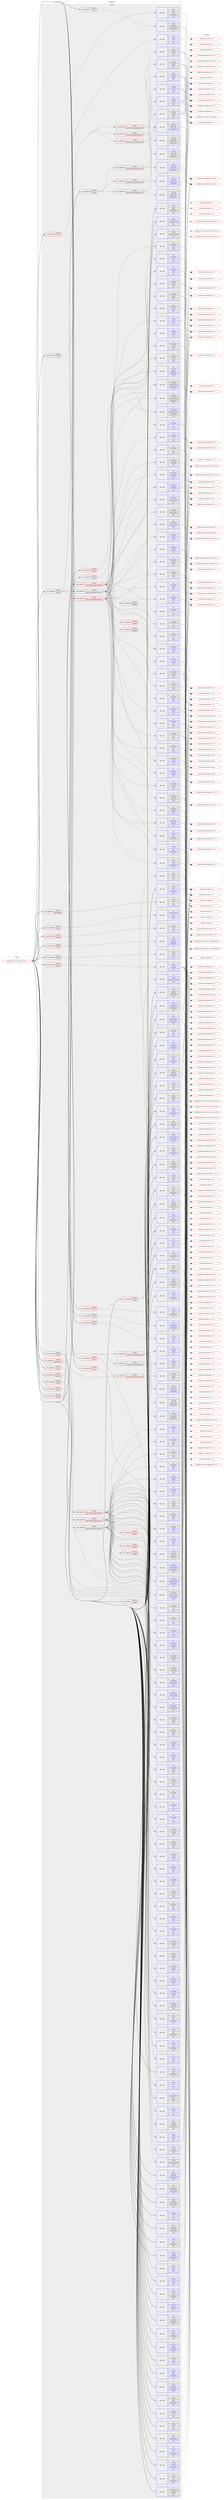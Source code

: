 digraph prolog {

# *************
# Graph options
# *************

newrank=true;
concentrate=true;
compound=true;
graph [rankdir=LR,fontname=Helvetica,fontsize=10,ranksep=1.5];#, ranksep=2.5, nodesep=0.2];
edge  [arrowhead=vee];
node  [fontname=Helvetica,fontsize=10];

# **********
# The ebuild
# **********

subgraph cluster_leftcol {
color=gray;
rank=same;
label=<<i>ebuild</i>>;
id [label="portage://sci-geosciences/qgis-3.10.2-r1", color=red, width=4, href="../sci-geosciences/qgis-3.10.2-r1.svg"];
}

# ****************
# The dependencies
# ****************

subgraph cluster_midcol {
color=gray;
label=<<i>dependencies</i>>;
subgraph cluster_compile {
fillcolor="#eeeeee";
style=filled;
label=<<i>compile</i>>;
subgraph cond19832 {
dependency97201 [label=<<TABLE BORDER="0" CELLBORDER="1" CELLSPACING="0" CELLPADDING="4"><TR><TD ROWSPAN="3" CELLPADDING="10">use_conditional</TD></TR><TR><TD>positive</TD></TR><TR><TD>3d</TD></TR></TABLE>>, shape=none, color=red];
subgraph pack75764 {
dependency97202 [label=<<TABLE BORDER="0" CELLBORDER="1" CELLSPACING="0" CELLPADDING="4" WIDTH="220"><TR><TD ROWSPAN="6" CELLPADDING="30">pack_dep</TD></TR><TR><TD WIDTH="110">no</TD></TR><TR><TD>dev-qt</TD></TR><TR><TD>qt3d</TD></TR><TR><TD>greaterequal</TD></TR><TR><TD>5.9.4</TD></TR></TABLE>>, shape=none, color=blue];
}
dependency97201:e -> dependency97202:w [weight=20,style="dashed",arrowhead="vee"];
}
id:e -> dependency97201:w [weight=20,style="solid",arrowhead="vee"];
subgraph cond19833 {
dependency97203 [label=<<TABLE BORDER="0" CELLBORDER="1" CELLSPACING="0" CELLPADDING="4"><TR><TD ROWSPAN="3" CELLPADDING="10">use_conditional</TD></TR><TR><TD>positive</TD></TR><TR><TD>georeferencer</TD></TR></TABLE>>, shape=none, color=red];
subgraph pack75765 {
dependency97204 [label=<<TABLE BORDER="0" CELLBORDER="1" CELLSPACING="0" CELLPADDING="4" WIDTH="220"><TR><TD ROWSPAN="6" CELLPADDING="30">pack_dep</TD></TR><TR><TD WIDTH="110">no</TD></TR><TR><TD>sci-libs</TD></TR><TR><TD>gsl</TD></TR><TR><TD>none</TD></TR><TR><TD></TD></TR></TABLE>>, shape=none, color=blue];
}
dependency97203:e -> dependency97204:w [weight=20,style="dashed",arrowhead="vee"];
}
id:e -> dependency97203:w [weight=20,style="solid",arrowhead="vee"];
subgraph cond19834 {
dependency97205 [label=<<TABLE BORDER="0" CELLBORDER="1" CELLSPACING="0" CELLPADDING="4"><TR><TD ROWSPAN="3" CELLPADDING="10">use_conditional</TD></TR><TR><TD>positive</TD></TR><TR><TD>grass</TD></TR></TABLE>>, shape=none, color=red];
subgraph pack75766 {
dependency97206 [label=<<TABLE BORDER="0" CELLBORDER="1" CELLSPACING="0" CELLPADDING="4" WIDTH="220"><TR><TD ROWSPAN="6" CELLPADDING="30">pack_dep</TD></TR><TR><TD WIDTH="110">no</TD></TR><TR><TD>sci-geosciences</TD></TR><TR><TD>grass</TD></TR><TR><TD>equal</TD></TR><TR><TD>7*</TD></TR></TABLE>>, shape=none, color=blue];
}
dependency97205:e -> dependency97206:w [weight=20,style="dashed",arrowhead="vee"];
}
id:e -> dependency97205:w [weight=20,style="solid",arrowhead="vee"];
subgraph cond19835 {
dependency97207 [label=<<TABLE BORDER="0" CELLBORDER="1" CELLSPACING="0" CELLPADDING="4"><TR><TD ROWSPAN="3" CELLPADDING="10">use_conditional</TD></TR><TR><TD>positive</TD></TR><TR><TD>hdf5</TD></TR></TABLE>>, shape=none, color=red];
subgraph pack75767 {
dependency97208 [label=<<TABLE BORDER="0" CELLBORDER="1" CELLSPACING="0" CELLPADDING="4" WIDTH="220"><TR><TD ROWSPAN="6" CELLPADDING="30">pack_dep</TD></TR><TR><TD WIDTH="110">no</TD></TR><TR><TD>sci-libs</TD></TR><TR><TD>hdf5</TD></TR><TR><TD>none</TD></TR><TR><TD></TD></TR></TABLE>>, shape=none, color=blue];
}
dependency97207:e -> dependency97208:w [weight=20,style="dashed",arrowhead="vee"];
}
id:e -> dependency97207:w [weight=20,style="solid",arrowhead="vee"];
subgraph cond19836 {
dependency97209 [label=<<TABLE BORDER="0" CELLBORDER="1" CELLSPACING="0" CELLPADDING="4"><TR><TD ROWSPAN="3" CELLPADDING="10">use_conditional</TD></TR><TR><TD>positive</TD></TR><TR><TD>mapserver</TD></TR></TABLE>>, shape=none, color=red];
subgraph pack75768 {
dependency97210 [label=<<TABLE BORDER="0" CELLBORDER="1" CELLSPACING="0" CELLPADDING="4" WIDTH="220"><TR><TD ROWSPAN="6" CELLPADDING="30">pack_dep</TD></TR><TR><TD WIDTH="110">no</TD></TR><TR><TD>dev-libs</TD></TR><TR><TD>fcgi</TD></TR><TR><TD>none</TD></TR><TR><TD></TD></TR></TABLE>>, shape=none, color=blue];
}
dependency97209:e -> dependency97210:w [weight=20,style="dashed",arrowhead="vee"];
}
id:e -> dependency97209:w [weight=20,style="solid",arrowhead="vee"];
subgraph cond19837 {
dependency97211 [label=<<TABLE BORDER="0" CELLBORDER="1" CELLSPACING="0" CELLPADDING="4"><TR><TD ROWSPAN="3" CELLPADDING="10">use_conditional</TD></TR><TR><TD>positive</TD></TR><TR><TD>netcdf</TD></TR></TABLE>>, shape=none, color=red];
subgraph pack75769 {
dependency97212 [label=<<TABLE BORDER="0" CELLBORDER="1" CELLSPACING="0" CELLPADDING="4" WIDTH="220"><TR><TD ROWSPAN="6" CELLPADDING="30">pack_dep</TD></TR><TR><TD WIDTH="110">no</TD></TR><TR><TD>sci-libs</TD></TR><TR><TD>netcdf</TD></TR><TR><TD>none</TD></TR><TR><TD></TD></TR></TABLE>>, shape=none, color=blue];
}
dependency97211:e -> dependency97212:w [weight=20,style="dashed",arrowhead="vee"];
}
id:e -> dependency97211:w [weight=20,style="solid",arrowhead="vee"];
subgraph cond19838 {
dependency97213 [label=<<TABLE BORDER="0" CELLBORDER="1" CELLSPACING="0" CELLPADDING="4"><TR><TD ROWSPAN="3" CELLPADDING="10">use_conditional</TD></TR><TR><TD>positive</TD></TR><TR><TD>opencl</TD></TR></TABLE>>, shape=none, color=red];
subgraph pack75770 {
dependency97214 [label=<<TABLE BORDER="0" CELLBORDER="1" CELLSPACING="0" CELLPADDING="4" WIDTH="220"><TR><TD ROWSPAN="6" CELLPADDING="30">pack_dep</TD></TR><TR><TD WIDTH="110">no</TD></TR><TR><TD>virtual</TD></TR><TR><TD>opencl</TD></TR><TR><TD>none</TD></TR><TR><TD></TD></TR></TABLE>>, shape=none, color=blue];
}
dependency97213:e -> dependency97214:w [weight=20,style="dashed",arrowhead="vee"];
}
id:e -> dependency97213:w [weight=20,style="solid",arrowhead="vee"];
subgraph cond19839 {
dependency97215 [label=<<TABLE BORDER="0" CELLBORDER="1" CELLSPACING="0" CELLPADDING="4"><TR><TD ROWSPAN="3" CELLPADDING="10">use_conditional</TD></TR><TR><TD>positive</TD></TR><TR><TD>oracle</TD></TR></TABLE>>, shape=none, color=red];
subgraph pack75771 {
dependency97216 [label=<<TABLE BORDER="0" CELLBORDER="1" CELLSPACING="0" CELLPADDING="4" WIDTH="220"><TR><TD ROWSPAN="6" CELLPADDING="30">pack_dep</TD></TR><TR><TD WIDTH="110">no</TD></TR><TR><TD>dev-db</TD></TR><TR><TD>oracle-instantclient</TD></TR><TR><TD>none</TD></TR><TR><TD></TD></TR></TABLE>>, shape=none, color=blue];
}
dependency97215:e -> dependency97216:w [weight=20,style="dashed",arrowhead="vee"];
subgraph pack75772 {
dependency97217 [label=<<TABLE BORDER="0" CELLBORDER="1" CELLSPACING="0" CELLPADDING="4" WIDTH="220"><TR><TD ROWSPAN="6" CELLPADDING="30">pack_dep</TD></TR><TR><TD WIDTH="110">no</TD></TR><TR><TD>sci-libs</TD></TR><TR><TD>gdal</TD></TR><TR><TD>none</TD></TR><TR><TD></TD></TR></TABLE>>, shape=none, color=blue];
}
dependency97215:e -> dependency97217:w [weight=20,style="dashed",arrowhead="vee"];
}
id:e -> dependency97215:w [weight=20,style="solid",arrowhead="vee"];
subgraph cond19840 {
dependency97218 [label=<<TABLE BORDER="0" CELLBORDER="1" CELLSPACING="0" CELLPADDING="4"><TR><TD ROWSPAN="3" CELLPADDING="10">use_conditional</TD></TR><TR><TD>positive</TD></TR><TR><TD>polar</TD></TR></TABLE>>, shape=none, color=red];
subgraph pack75773 {
dependency97219 [label=<<TABLE BORDER="0" CELLBORDER="1" CELLSPACING="0" CELLPADDING="4" WIDTH="220"><TR><TD ROWSPAN="6" CELLPADDING="30">pack_dep</TD></TR><TR><TD WIDTH="110">no</TD></TR><TR><TD>x11-libs</TD></TR><TR><TD>qwtpolar</TD></TR><TR><TD>greaterequal</TD></TR><TR><TD>1.1.1-r1</TD></TR></TABLE>>, shape=none, color=blue];
}
dependency97218:e -> dependency97219:w [weight=20,style="dashed",arrowhead="vee"];
}
id:e -> dependency97218:w [weight=20,style="solid",arrowhead="vee"];
subgraph cond19841 {
dependency97220 [label=<<TABLE BORDER="0" CELLBORDER="1" CELLSPACING="0" CELLPADDING="4"><TR><TD ROWSPAN="3" CELLPADDING="10">use_conditional</TD></TR><TR><TD>positive</TD></TR><TR><TD>postgres</TD></TR></TABLE>>, shape=none, color=red];
subgraph pack75774 {
dependency97221 [label=<<TABLE BORDER="0" CELLBORDER="1" CELLSPACING="0" CELLPADDING="4" WIDTH="220"><TR><TD ROWSPAN="6" CELLPADDING="30">pack_dep</TD></TR><TR><TD WIDTH="110">no</TD></TR><TR><TD>dev-db</TD></TR><TR><TD>postgresql</TD></TR><TR><TD>none</TD></TR><TR><TD></TD></TR></TABLE>>, shape=none, color=blue];
}
dependency97220:e -> dependency97221:w [weight=20,style="dashed",arrowhead="vee"];
}
id:e -> dependency97220:w [weight=20,style="solid",arrowhead="vee"];
subgraph cond19842 {
dependency97222 [label=<<TABLE BORDER="0" CELLBORDER="1" CELLSPACING="0" CELLPADDING="4"><TR><TD ROWSPAN="3" CELLPADDING="10">use_conditional</TD></TR><TR><TD>positive</TD></TR><TR><TD>python</TD></TR></TABLE>>, shape=none, color=red];
subgraph cond19843 {
dependency97223 [label=<<TABLE BORDER="0" CELLBORDER="1" CELLSPACING="0" CELLPADDING="4"><TR><TD ROWSPAN="3" CELLPADDING="10">use_conditional</TD></TR><TR><TD>positive</TD></TR><TR><TD>python_single_target_python3_6</TD></TR></TABLE>>, shape=none, color=red];
subgraph pack75775 {
dependency97224 [label=<<TABLE BORDER="0" CELLBORDER="1" CELLSPACING="0" CELLPADDING="4" WIDTH="220"><TR><TD ROWSPAN="6" CELLPADDING="30">pack_dep</TD></TR><TR><TD WIDTH="110">no</TD></TR><TR><TD>dev-lang</TD></TR><TR><TD>python</TD></TR><TR><TD>none</TD></TR><TR><TD></TD></TR></TABLE>>, shape=none, color=blue];
}
dependency97223:e -> dependency97224:w [weight=20,style="dashed",arrowhead="vee"];
subgraph pack75776 {
dependency97225 [label=<<TABLE BORDER="0" CELLBORDER="1" CELLSPACING="0" CELLPADDING="4" WIDTH="220"><TR><TD ROWSPAN="6" CELLPADDING="30">pack_dep</TD></TR><TR><TD WIDTH="110">no</TD></TR><TR><TD>dev-lang</TD></TR><TR><TD>python-exec</TD></TR><TR><TD>greaterequal</TD></TR><TR><TD>2</TD></TR></TABLE>>, shape=none, color=blue];
}
dependency97223:e -> dependency97225:w [weight=20,style="dashed",arrowhead="vee"];
}
dependency97222:e -> dependency97223:w [weight=20,style="dashed",arrowhead="vee"];
subgraph cond19844 {
dependency97226 [label=<<TABLE BORDER="0" CELLBORDER="1" CELLSPACING="0" CELLPADDING="4"><TR><TD ROWSPAN="3" CELLPADDING="10">use_conditional</TD></TR><TR><TD>positive</TD></TR><TR><TD>python_single_target_python3_7</TD></TR></TABLE>>, shape=none, color=red];
subgraph pack75777 {
dependency97227 [label=<<TABLE BORDER="0" CELLBORDER="1" CELLSPACING="0" CELLPADDING="4" WIDTH="220"><TR><TD ROWSPAN="6" CELLPADDING="30">pack_dep</TD></TR><TR><TD WIDTH="110">no</TD></TR><TR><TD>dev-lang</TD></TR><TR><TD>python</TD></TR><TR><TD>none</TD></TR><TR><TD></TD></TR></TABLE>>, shape=none, color=blue];
}
dependency97226:e -> dependency97227:w [weight=20,style="dashed",arrowhead="vee"];
subgraph pack75778 {
dependency97228 [label=<<TABLE BORDER="0" CELLBORDER="1" CELLSPACING="0" CELLPADDING="4" WIDTH="220"><TR><TD ROWSPAN="6" CELLPADDING="30">pack_dep</TD></TR><TR><TD WIDTH="110">no</TD></TR><TR><TD>dev-lang</TD></TR><TR><TD>python-exec</TD></TR><TR><TD>greaterequal</TD></TR><TR><TD>2</TD></TR></TABLE>>, shape=none, color=blue];
}
dependency97226:e -> dependency97228:w [weight=20,style="dashed",arrowhead="vee"];
}
dependency97222:e -> dependency97226:w [weight=20,style="dashed",arrowhead="vee"];
subgraph cond19845 {
dependency97229 [label=<<TABLE BORDER="0" CELLBORDER="1" CELLSPACING="0" CELLPADDING="4"><TR><TD ROWSPAN="3" CELLPADDING="10">use_conditional</TD></TR><TR><TD>positive</TD></TR><TR><TD>python_single_target_python3_8</TD></TR></TABLE>>, shape=none, color=red];
subgraph pack75779 {
dependency97230 [label=<<TABLE BORDER="0" CELLBORDER="1" CELLSPACING="0" CELLPADDING="4" WIDTH="220"><TR><TD ROWSPAN="6" CELLPADDING="30">pack_dep</TD></TR><TR><TD WIDTH="110">no</TD></TR><TR><TD>dev-lang</TD></TR><TR><TD>python</TD></TR><TR><TD>none</TD></TR><TR><TD></TD></TR></TABLE>>, shape=none, color=blue];
}
dependency97229:e -> dependency97230:w [weight=20,style="dashed",arrowhead="vee"];
subgraph pack75780 {
dependency97231 [label=<<TABLE BORDER="0" CELLBORDER="1" CELLSPACING="0" CELLPADDING="4" WIDTH="220"><TR><TD ROWSPAN="6" CELLPADDING="30">pack_dep</TD></TR><TR><TD WIDTH="110">no</TD></TR><TR><TD>dev-lang</TD></TR><TR><TD>python-exec</TD></TR><TR><TD>greaterequal</TD></TR><TR><TD>2</TD></TR></TABLE>>, shape=none, color=blue];
}
dependency97229:e -> dependency97231:w [weight=20,style="dashed",arrowhead="vee"];
}
dependency97222:e -> dependency97229:w [weight=20,style="dashed",arrowhead="vee"];
}
id:e -> dependency97222:w [weight=20,style="solid",arrowhead="vee"];
subgraph cond19846 {
dependency97232 [label=<<TABLE BORDER="0" CELLBORDER="1" CELLSPACING="0" CELLPADDING="4"><TR><TD ROWSPAN="3" CELLPADDING="10">use_conditional</TD></TR><TR><TD>positive</TD></TR><TR><TD>python</TD></TR></TABLE>>, shape=none, color=red];
subgraph cond19847 {
dependency97233 [label=<<TABLE BORDER="0" CELLBORDER="1" CELLSPACING="0" CELLPADDING="4"><TR><TD ROWSPAN="3" CELLPADDING="10">use_conditional</TD></TR><TR><TD>positive</TD></TR><TR><TD>python_single_target_python3_6</TD></TR></TABLE>>, shape=none, color=red];
subgraph pack75781 {
dependency97234 [label=<<TABLE BORDER="0" CELLBORDER="1" CELLSPACING="0" CELLPADDING="4" WIDTH="220"><TR><TD ROWSPAN="6" CELLPADDING="30">pack_dep</TD></TR><TR><TD WIDTH="110">no</TD></TR><TR><TD>dev-lang</TD></TR><TR><TD>python</TD></TR><TR><TD>none</TD></TR><TR><TD></TD></TR></TABLE>>, shape=none, color=blue];
}
dependency97233:e -> dependency97234:w [weight=20,style="dashed",arrowhead="vee"];
subgraph pack75782 {
dependency97235 [label=<<TABLE BORDER="0" CELLBORDER="1" CELLSPACING="0" CELLPADDING="4" WIDTH="220"><TR><TD ROWSPAN="6" CELLPADDING="30">pack_dep</TD></TR><TR><TD WIDTH="110">no</TD></TR><TR><TD>dev-lang</TD></TR><TR><TD>python-exec</TD></TR><TR><TD>greaterequal</TD></TR><TR><TD>2</TD></TR></TABLE>>, shape=none, color=blue];
}
dependency97233:e -> dependency97235:w [weight=20,style="dashed",arrowhead="vee"];
}
dependency97232:e -> dependency97233:w [weight=20,style="dashed",arrowhead="vee"];
subgraph cond19848 {
dependency97236 [label=<<TABLE BORDER="0" CELLBORDER="1" CELLSPACING="0" CELLPADDING="4"><TR><TD ROWSPAN="3" CELLPADDING="10">use_conditional</TD></TR><TR><TD>positive</TD></TR><TR><TD>python_single_target_python3_7</TD></TR></TABLE>>, shape=none, color=red];
subgraph pack75783 {
dependency97237 [label=<<TABLE BORDER="0" CELLBORDER="1" CELLSPACING="0" CELLPADDING="4" WIDTH="220"><TR><TD ROWSPAN="6" CELLPADDING="30">pack_dep</TD></TR><TR><TD WIDTH="110">no</TD></TR><TR><TD>dev-lang</TD></TR><TR><TD>python</TD></TR><TR><TD>none</TD></TR><TR><TD></TD></TR></TABLE>>, shape=none, color=blue];
}
dependency97236:e -> dependency97237:w [weight=20,style="dashed",arrowhead="vee"];
subgraph pack75784 {
dependency97238 [label=<<TABLE BORDER="0" CELLBORDER="1" CELLSPACING="0" CELLPADDING="4" WIDTH="220"><TR><TD ROWSPAN="6" CELLPADDING="30">pack_dep</TD></TR><TR><TD WIDTH="110">no</TD></TR><TR><TD>dev-lang</TD></TR><TR><TD>python-exec</TD></TR><TR><TD>greaterequal</TD></TR><TR><TD>2</TD></TR></TABLE>>, shape=none, color=blue];
}
dependency97236:e -> dependency97238:w [weight=20,style="dashed",arrowhead="vee"];
}
dependency97232:e -> dependency97236:w [weight=20,style="dashed",arrowhead="vee"];
subgraph cond19849 {
dependency97239 [label=<<TABLE BORDER="0" CELLBORDER="1" CELLSPACING="0" CELLPADDING="4"><TR><TD ROWSPAN="3" CELLPADDING="10">use_conditional</TD></TR><TR><TD>positive</TD></TR><TR><TD>python_single_target_python3_8</TD></TR></TABLE>>, shape=none, color=red];
subgraph pack75785 {
dependency97240 [label=<<TABLE BORDER="0" CELLBORDER="1" CELLSPACING="0" CELLPADDING="4" WIDTH="220"><TR><TD ROWSPAN="6" CELLPADDING="30">pack_dep</TD></TR><TR><TD WIDTH="110">no</TD></TR><TR><TD>dev-lang</TD></TR><TR><TD>python</TD></TR><TR><TD>none</TD></TR><TR><TD></TD></TR></TABLE>>, shape=none, color=blue];
}
dependency97239:e -> dependency97240:w [weight=20,style="dashed",arrowhead="vee"];
subgraph pack75786 {
dependency97241 [label=<<TABLE BORDER="0" CELLBORDER="1" CELLSPACING="0" CELLPADDING="4" WIDTH="220"><TR><TD ROWSPAN="6" CELLPADDING="30">pack_dep</TD></TR><TR><TD WIDTH="110">no</TD></TR><TR><TD>dev-lang</TD></TR><TR><TD>python-exec</TD></TR><TR><TD>greaterequal</TD></TR><TR><TD>2</TD></TR></TABLE>>, shape=none, color=blue];
}
dependency97239:e -> dependency97241:w [weight=20,style="dashed",arrowhead="vee"];
}
dependency97232:e -> dependency97239:w [weight=20,style="dashed",arrowhead="vee"];
subgraph cond19850 {
dependency97242 [label=<<TABLE BORDER="0" CELLBORDER="1" CELLSPACING="0" CELLPADDING="4"><TR><TD ROWSPAN="3" CELLPADDING="10">use_conditional</TD></TR><TR><TD>positive</TD></TR><TR><TD>python_single_target_python3_6</TD></TR></TABLE>>, shape=none, color=red];
subgraph pack75787 {
dependency97243 [label=<<TABLE BORDER="0" CELLBORDER="1" CELLSPACING="0" CELLPADDING="4" WIDTH="220"><TR><TD ROWSPAN="6" CELLPADDING="30">pack_dep</TD></TR><TR><TD WIDTH="110">no</TD></TR><TR><TD>dev-python</TD></TR><TR><TD>future</TD></TR><TR><TD>none</TD></TR><TR><TD></TD></TR></TABLE>>, shape=none, color=blue];
}
dependency97242:e -> dependency97243:w [weight=20,style="dashed",arrowhead="vee"];
subgraph pack75788 {
dependency97244 [label=<<TABLE BORDER="0" CELLBORDER="1" CELLSPACING="0" CELLPADDING="4" WIDTH="220"><TR><TD ROWSPAN="6" CELLPADDING="30">pack_dep</TD></TR><TR><TD WIDTH="110">no</TD></TR><TR><TD>dev-python</TD></TR><TR><TD>httplib2</TD></TR><TR><TD>none</TD></TR><TR><TD></TD></TR></TABLE>>, shape=none, color=blue];
}
dependency97242:e -> dependency97244:w [weight=20,style="dashed",arrowhead="vee"];
subgraph pack75789 {
dependency97245 [label=<<TABLE BORDER="0" CELLBORDER="1" CELLSPACING="0" CELLPADDING="4" WIDTH="220"><TR><TD ROWSPAN="6" CELLPADDING="30">pack_dep</TD></TR><TR><TD WIDTH="110">no</TD></TR><TR><TD>dev-python</TD></TR><TR><TD>jinja</TD></TR><TR><TD>none</TD></TR><TR><TD></TD></TR></TABLE>>, shape=none, color=blue];
}
dependency97242:e -> dependency97245:w [weight=20,style="dashed",arrowhead="vee"];
subgraph pack75790 {
dependency97246 [label=<<TABLE BORDER="0" CELLBORDER="1" CELLSPACING="0" CELLPADDING="4" WIDTH="220"><TR><TD ROWSPAN="6" CELLPADDING="30">pack_dep</TD></TR><TR><TD WIDTH="110">no</TD></TR><TR><TD>dev-python</TD></TR><TR><TD>markupsafe</TD></TR><TR><TD>none</TD></TR><TR><TD></TD></TR></TABLE>>, shape=none, color=blue];
}
dependency97242:e -> dependency97246:w [weight=20,style="dashed",arrowhead="vee"];
subgraph pack75791 {
dependency97247 [label=<<TABLE BORDER="0" CELLBORDER="1" CELLSPACING="0" CELLPADDING="4" WIDTH="220"><TR><TD ROWSPAN="6" CELLPADDING="30">pack_dep</TD></TR><TR><TD WIDTH="110">no</TD></TR><TR><TD>dev-python</TD></TR><TR><TD>owslib</TD></TR><TR><TD>none</TD></TR><TR><TD></TD></TR></TABLE>>, shape=none, color=blue];
}
dependency97242:e -> dependency97247:w [weight=20,style="dashed",arrowhead="vee"];
subgraph pack75792 {
dependency97248 [label=<<TABLE BORDER="0" CELLBORDER="1" CELLSPACING="0" CELLPADDING="4" WIDTH="220"><TR><TD ROWSPAN="6" CELLPADDING="30">pack_dep</TD></TR><TR><TD WIDTH="110">no</TD></TR><TR><TD>dev-python</TD></TR><TR><TD>pygments</TD></TR><TR><TD>none</TD></TR><TR><TD></TD></TR></TABLE>>, shape=none, color=blue];
}
dependency97242:e -> dependency97248:w [weight=20,style="dashed",arrowhead="vee"];
subgraph pack75793 {
dependency97249 [label=<<TABLE BORDER="0" CELLBORDER="1" CELLSPACING="0" CELLPADDING="4" WIDTH="220"><TR><TD ROWSPAN="6" CELLPADDING="30">pack_dep</TD></TR><TR><TD WIDTH="110">no</TD></TR><TR><TD>dev-python</TD></TR><TR><TD>PyQt5</TD></TR><TR><TD>none</TD></TR><TR><TD></TD></TR></TABLE>>, shape=none, color=blue];
}
dependency97242:e -> dependency97249:w [weight=20,style="dashed",arrowhead="vee"];
subgraph pack75794 {
dependency97250 [label=<<TABLE BORDER="0" CELLBORDER="1" CELLSPACING="0" CELLPADDING="4" WIDTH="220"><TR><TD ROWSPAN="6" CELLPADDING="30">pack_dep</TD></TR><TR><TD WIDTH="110">no</TD></TR><TR><TD>dev-python</TD></TR><TR><TD>python-dateutil</TD></TR><TR><TD>none</TD></TR><TR><TD></TD></TR></TABLE>>, shape=none, color=blue];
}
dependency97242:e -> dependency97250:w [weight=20,style="dashed",arrowhead="vee"];
subgraph pack75795 {
dependency97251 [label=<<TABLE BORDER="0" CELLBORDER="1" CELLSPACING="0" CELLPADDING="4" WIDTH="220"><TR><TD ROWSPAN="6" CELLPADDING="30">pack_dep</TD></TR><TR><TD WIDTH="110">no</TD></TR><TR><TD>dev-python</TD></TR><TR><TD>pytz</TD></TR><TR><TD>none</TD></TR><TR><TD></TD></TR></TABLE>>, shape=none, color=blue];
}
dependency97242:e -> dependency97251:w [weight=20,style="dashed",arrowhead="vee"];
subgraph pack75796 {
dependency97252 [label=<<TABLE BORDER="0" CELLBORDER="1" CELLSPACING="0" CELLPADDING="4" WIDTH="220"><TR><TD ROWSPAN="6" CELLPADDING="30">pack_dep</TD></TR><TR><TD WIDTH="110">no</TD></TR><TR><TD>dev-python</TD></TR><TR><TD>pyyaml</TD></TR><TR><TD>none</TD></TR><TR><TD></TD></TR></TABLE>>, shape=none, color=blue];
}
dependency97242:e -> dependency97252:w [weight=20,style="dashed",arrowhead="vee"];
subgraph pack75797 {
dependency97253 [label=<<TABLE BORDER="0" CELLBORDER="1" CELLSPACING="0" CELLPADDING="4" WIDTH="220"><TR><TD ROWSPAN="6" CELLPADDING="30">pack_dep</TD></TR><TR><TD WIDTH="110">no</TD></TR><TR><TD>dev-python</TD></TR><TR><TD>qscintilla-python</TD></TR><TR><TD>greaterequal</TD></TR><TR><TD>2.10.1</TD></TR></TABLE>>, shape=none, color=blue];
}
dependency97242:e -> dependency97253:w [weight=20,style="dashed",arrowhead="vee"];
subgraph pack75798 {
dependency97254 [label=<<TABLE BORDER="0" CELLBORDER="1" CELLSPACING="0" CELLPADDING="4" WIDTH="220"><TR><TD ROWSPAN="6" CELLPADDING="30">pack_dep</TD></TR><TR><TD WIDTH="110">no</TD></TR><TR><TD>dev-python</TD></TR><TR><TD>requests</TD></TR><TR><TD>none</TD></TR><TR><TD></TD></TR></TABLE>>, shape=none, color=blue];
}
dependency97242:e -> dependency97254:w [weight=20,style="dashed",arrowhead="vee"];
subgraph pack75799 {
dependency97255 [label=<<TABLE BORDER="0" CELLBORDER="1" CELLSPACING="0" CELLPADDING="4" WIDTH="220"><TR><TD ROWSPAN="6" CELLPADDING="30">pack_dep</TD></TR><TR><TD WIDTH="110">no</TD></TR><TR><TD>dev-python</TD></TR><TR><TD>sip</TD></TR><TR><TD>none</TD></TR><TR><TD></TD></TR></TABLE>>, shape=none, color=blue];
}
dependency97242:e -> dependency97255:w [weight=20,style="dashed",arrowhead="vee"];
subgraph pack75800 {
dependency97256 [label=<<TABLE BORDER="0" CELLBORDER="1" CELLSPACING="0" CELLPADDING="4" WIDTH="220"><TR><TD ROWSPAN="6" CELLPADDING="30">pack_dep</TD></TR><TR><TD WIDTH="110">no</TD></TR><TR><TD>dev-python</TD></TR><TR><TD>six</TD></TR><TR><TD>none</TD></TR><TR><TD></TD></TR></TABLE>>, shape=none, color=blue];
}
dependency97242:e -> dependency97256:w [weight=20,style="dashed",arrowhead="vee"];
subgraph pack75801 {
dependency97257 [label=<<TABLE BORDER="0" CELLBORDER="1" CELLSPACING="0" CELLPADDING="4" WIDTH="220"><TR><TD ROWSPAN="6" CELLPADDING="30">pack_dep</TD></TR><TR><TD WIDTH="110">no</TD></TR><TR><TD>sci-libs</TD></TR><TR><TD>gdal</TD></TR><TR><TD>greaterequal</TD></TR><TR><TD>2.2.3</TD></TR></TABLE>>, shape=none, color=blue];
}
dependency97242:e -> dependency97257:w [weight=20,style="dashed",arrowhead="vee"];
subgraph cond19851 {
dependency97258 [label=<<TABLE BORDER="0" CELLBORDER="1" CELLSPACING="0" CELLPADDING="4"><TR><TD ROWSPAN="3" CELLPADDING="10">use_conditional</TD></TR><TR><TD>positive</TD></TR><TR><TD>postgres</TD></TR></TABLE>>, shape=none, color=red];
subgraph pack75802 {
dependency97259 [label=<<TABLE BORDER="0" CELLBORDER="1" CELLSPACING="0" CELLPADDING="4" WIDTH="220"><TR><TD ROWSPAN="6" CELLPADDING="30">pack_dep</TD></TR><TR><TD WIDTH="110">no</TD></TR><TR><TD>dev-python</TD></TR><TR><TD>psycopg</TD></TR><TR><TD>none</TD></TR><TR><TD></TD></TR></TABLE>>, shape=none, color=blue];
}
dependency97258:e -> dependency97259:w [weight=20,style="dashed",arrowhead="vee"];
}
dependency97242:e -> dependency97258:w [weight=20,style="dashed",arrowhead="vee"];
}
dependency97232:e -> dependency97242:w [weight=20,style="dashed",arrowhead="vee"];
subgraph cond19852 {
dependency97260 [label=<<TABLE BORDER="0" CELLBORDER="1" CELLSPACING="0" CELLPADDING="4"><TR><TD ROWSPAN="3" CELLPADDING="10">use_conditional</TD></TR><TR><TD>positive</TD></TR><TR><TD>python_single_target_python3_7</TD></TR></TABLE>>, shape=none, color=red];
subgraph pack75803 {
dependency97261 [label=<<TABLE BORDER="0" CELLBORDER="1" CELLSPACING="0" CELLPADDING="4" WIDTH="220"><TR><TD ROWSPAN="6" CELLPADDING="30">pack_dep</TD></TR><TR><TD WIDTH="110">no</TD></TR><TR><TD>dev-python</TD></TR><TR><TD>future</TD></TR><TR><TD>none</TD></TR><TR><TD></TD></TR></TABLE>>, shape=none, color=blue];
}
dependency97260:e -> dependency97261:w [weight=20,style="dashed",arrowhead="vee"];
subgraph pack75804 {
dependency97262 [label=<<TABLE BORDER="0" CELLBORDER="1" CELLSPACING="0" CELLPADDING="4" WIDTH="220"><TR><TD ROWSPAN="6" CELLPADDING="30">pack_dep</TD></TR><TR><TD WIDTH="110">no</TD></TR><TR><TD>dev-python</TD></TR><TR><TD>httplib2</TD></TR><TR><TD>none</TD></TR><TR><TD></TD></TR></TABLE>>, shape=none, color=blue];
}
dependency97260:e -> dependency97262:w [weight=20,style="dashed",arrowhead="vee"];
subgraph pack75805 {
dependency97263 [label=<<TABLE BORDER="0" CELLBORDER="1" CELLSPACING="0" CELLPADDING="4" WIDTH="220"><TR><TD ROWSPAN="6" CELLPADDING="30">pack_dep</TD></TR><TR><TD WIDTH="110">no</TD></TR><TR><TD>dev-python</TD></TR><TR><TD>jinja</TD></TR><TR><TD>none</TD></TR><TR><TD></TD></TR></TABLE>>, shape=none, color=blue];
}
dependency97260:e -> dependency97263:w [weight=20,style="dashed",arrowhead="vee"];
subgraph pack75806 {
dependency97264 [label=<<TABLE BORDER="0" CELLBORDER="1" CELLSPACING="0" CELLPADDING="4" WIDTH="220"><TR><TD ROWSPAN="6" CELLPADDING="30">pack_dep</TD></TR><TR><TD WIDTH="110">no</TD></TR><TR><TD>dev-python</TD></TR><TR><TD>markupsafe</TD></TR><TR><TD>none</TD></TR><TR><TD></TD></TR></TABLE>>, shape=none, color=blue];
}
dependency97260:e -> dependency97264:w [weight=20,style="dashed",arrowhead="vee"];
subgraph pack75807 {
dependency97265 [label=<<TABLE BORDER="0" CELLBORDER="1" CELLSPACING="0" CELLPADDING="4" WIDTH="220"><TR><TD ROWSPAN="6" CELLPADDING="30">pack_dep</TD></TR><TR><TD WIDTH="110">no</TD></TR><TR><TD>dev-python</TD></TR><TR><TD>owslib</TD></TR><TR><TD>none</TD></TR><TR><TD></TD></TR></TABLE>>, shape=none, color=blue];
}
dependency97260:e -> dependency97265:w [weight=20,style="dashed",arrowhead="vee"];
subgraph pack75808 {
dependency97266 [label=<<TABLE BORDER="0" CELLBORDER="1" CELLSPACING="0" CELLPADDING="4" WIDTH="220"><TR><TD ROWSPAN="6" CELLPADDING="30">pack_dep</TD></TR><TR><TD WIDTH="110">no</TD></TR><TR><TD>dev-python</TD></TR><TR><TD>pygments</TD></TR><TR><TD>none</TD></TR><TR><TD></TD></TR></TABLE>>, shape=none, color=blue];
}
dependency97260:e -> dependency97266:w [weight=20,style="dashed",arrowhead="vee"];
subgraph pack75809 {
dependency97267 [label=<<TABLE BORDER="0" CELLBORDER="1" CELLSPACING="0" CELLPADDING="4" WIDTH="220"><TR><TD ROWSPAN="6" CELLPADDING="30">pack_dep</TD></TR><TR><TD WIDTH="110">no</TD></TR><TR><TD>dev-python</TD></TR><TR><TD>PyQt5</TD></TR><TR><TD>none</TD></TR><TR><TD></TD></TR></TABLE>>, shape=none, color=blue];
}
dependency97260:e -> dependency97267:w [weight=20,style="dashed",arrowhead="vee"];
subgraph pack75810 {
dependency97268 [label=<<TABLE BORDER="0" CELLBORDER="1" CELLSPACING="0" CELLPADDING="4" WIDTH="220"><TR><TD ROWSPAN="6" CELLPADDING="30">pack_dep</TD></TR><TR><TD WIDTH="110">no</TD></TR><TR><TD>dev-python</TD></TR><TR><TD>python-dateutil</TD></TR><TR><TD>none</TD></TR><TR><TD></TD></TR></TABLE>>, shape=none, color=blue];
}
dependency97260:e -> dependency97268:w [weight=20,style="dashed",arrowhead="vee"];
subgraph pack75811 {
dependency97269 [label=<<TABLE BORDER="0" CELLBORDER="1" CELLSPACING="0" CELLPADDING="4" WIDTH="220"><TR><TD ROWSPAN="6" CELLPADDING="30">pack_dep</TD></TR><TR><TD WIDTH="110">no</TD></TR><TR><TD>dev-python</TD></TR><TR><TD>pytz</TD></TR><TR><TD>none</TD></TR><TR><TD></TD></TR></TABLE>>, shape=none, color=blue];
}
dependency97260:e -> dependency97269:w [weight=20,style="dashed",arrowhead="vee"];
subgraph pack75812 {
dependency97270 [label=<<TABLE BORDER="0" CELLBORDER="1" CELLSPACING="0" CELLPADDING="4" WIDTH="220"><TR><TD ROWSPAN="6" CELLPADDING="30">pack_dep</TD></TR><TR><TD WIDTH="110">no</TD></TR><TR><TD>dev-python</TD></TR><TR><TD>pyyaml</TD></TR><TR><TD>none</TD></TR><TR><TD></TD></TR></TABLE>>, shape=none, color=blue];
}
dependency97260:e -> dependency97270:w [weight=20,style="dashed",arrowhead="vee"];
subgraph pack75813 {
dependency97271 [label=<<TABLE BORDER="0" CELLBORDER="1" CELLSPACING="0" CELLPADDING="4" WIDTH="220"><TR><TD ROWSPAN="6" CELLPADDING="30">pack_dep</TD></TR><TR><TD WIDTH="110">no</TD></TR><TR><TD>dev-python</TD></TR><TR><TD>qscintilla-python</TD></TR><TR><TD>greaterequal</TD></TR><TR><TD>2.10.1</TD></TR></TABLE>>, shape=none, color=blue];
}
dependency97260:e -> dependency97271:w [weight=20,style="dashed",arrowhead="vee"];
subgraph pack75814 {
dependency97272 [label=<<TABLE BORDER="0" CELLBORDER="1" CELLSPACING="0" CELLPADDING="4" WIDTH="220"><TR><TD ROWSPAN="6" CELLPADDING="30">pack_dep</TD></TR><TR><TD WIDTH="110">no</TD></TR><TR><TD>dev-python</TD></TR><TR><TD>requests</TD></TR><TR><TD>none</TD></TR><TR><TD></TD></TR></TABLE>>, shape=none, color=blue];
}
dependency97260:e -> dependency97272:w [weight=20,style="dashed",arrowhead="vee"];
subgraph pack75815 {
dependency97273 [label=<<TABLE BORDER="0" CELLBORDER="1" CELLSPACING="0" CELLPADDING="4" WIDTH="220"><TR><TD ROWSPAN="6" CELLPADDING="30">pack_dep</TD></TR><TR><TD WIDTH="110">no</TD></TR><TR><TD>dev-python</TD></TR><TR><TD>sip</TD></TR><TR><TD>none</TD></TR><TR><TD></TD></TR></TABLE>>, shape=none, color=blue];
}
dependency97260:e -> dependency97273:w [weight=20,style="dashed",arrowhead="vee"];
subgraph pack75816 {
dependency97274 [label=<<TABLE BORDER="0" CELLBORDER="1" CELLSPACING="0" CELLPADDING="4" WIDTH="220"><TR><TD ROWSPAN="6" CELLPADDING="30">pack_dep</TD></TR><TR><TD WIDTH="110">no</TD></TR><TR><TD>dev-python</TD></TR><TR><TD>six</TD></TR><TR><TD>none</TD></TR><TR><TD></TD></TR></TABLE>>, shape=none, color=blue];
}
dependency97260:e -> dependency97274:w [weight=20,style="dashed",arrowhead="vee"];
subgraph pack75817 {
dependency97275 [label=<<TABLE BORDER="0" CELLBORDER="1" CELLSPACING="0" CELLPADDING="4" WIDTH="220"><TR><TD ROWSPAN="6" CELLPADDING="30">pack_dep</TD></TR><TR><TD WIDTH="110">no</TD></TR><TR><TD>sci-libs</TD></TR><TR><TD>gdal</TD></TR><TR><TD>greaterequal</TD></TR><TR><TD>2.2.3</TD></TR></TABLE>>, shape=none, color=blue];
}
dependency97260:e -> dependency97275:w [weight=20,style="dashed",arrowhead="vee"];
subgraph cond19853 {
dependency97276 [label=<<TABLE BORDER="0" CELLBORDER="1" CELLSPACING="0" CELLPADDING="4"><TR><TD ROWSPAN="3" CELLPADDING="10">use_conditional</TD></TR><TR><TD>positive</TD></TR><TR><TD>postgres</TD></TR></TABLE>>, shape=none, color=red];
subgraph pack75818 {
dependency97277 [label=<<TABLE BORDER="0" CELLBORDER="1" CELLSPACING="0" CELLPADDING="4" WIDTH="220"><TR><TD ROWSPAN="6" CELLPADDING="30">pack_dep</TD></TR><TR><TD WIDTH="110">no</TD></TR><TR><TD>dev-python</TD></TR><TR><TD>psycopg</TD></TR><TR><TD>none</TD></TR><TR><TD></TD></TR></TABLE>>, shape=none, color=blue];
}
dependency97276:e -> dependency97277:w [weight=20,style="dashed",arrowhead="vee"];
}
dependency97260:e -> dependency97276:w [weight=20,style="dashed",arrowhead="vee"];
}
dependency97232:e -> dependency97260:w [weight=20,style="dashed",arrowhead="vee"];
subgraph cond19854 {
dependency97278 [label=<<TABLE BORDER="0" CELLBORDER="1" CELLSPACING="0" CELLPADDING="4"><TR><TD ROWSPAN="3" CELLPADDING="10">use_conditional</TD></TR><TR><TD>positive</TD></TR><TR><TD>python_single_target_python3_8</TD></TR></TABLE>>, shape=none, color=red];
subgraph pack75819 {
dependency97279 [label=<<TABLE BORDER="0" CELLBORDER="1" CELLSPACING="0" CELLPADDING="4" WIDTH="220"><TR><TD ROWSPAN="6" CELLPADDING="30">pack_dep</TD></TR><TR><TD WIDTH="110">no</TD></TR><TR><TD>dev-python</TD></TR><TR><TD>future</TD></TR><TR><TD>none</TD></TR><TR><TD></TD></TR></TABLE>>, shape=none, color=blue];
}
dependency97278:e -> dependency97279:w [weight=20,style="dashed",arrowhead="vee"];
subgraph pack75820 {
dependency97280 [label=<<TABLE BORDER="0" CELLBORDER="1" CELLSPACING="0" CELLPADDING="4" WIDTH="220"><TR><TD ROWSPAN="6" CELLPADDING="30">pack_dep</TD></TR><TR><TD WIDTH="110">no</TD></TR><TR><TD>dev-python</TD></TR><TR><TD>httplib2</TD></TR><TR><TD>none</TD></TR><TR><TD></TD></TR></TABLE>>, shape=none, color=blue];
}
dependency97278:e -> dependency97280:w [weight=20,style="dashed",arrowhead="vee"];
subgraph pack75821 {
dependency97281 [label=<<TABLE BORDER="0" CELLBORDER="1" CELLSPACING="0" CELLPADDING="4" WIDTH="220"><TR><TD ROWSPAN="6" CELLPADDING="30">pack_dep</TD></TR><TR><TD WIDTH="110">no</TD></TR><TR><TD>dev-python</TD></TR><TR><TD>jinja</TD></TR><TR><TD>none</TD></TR><TR><TD></TD></TR></TABLE>>, shape=none, color=blue];
}
dependency97278:e -> dependency97281:w [weight=20,style="dashed",arrowhead="vee"];
subgraph pack75822 {
dependency97282 [label=<<TABLE BORDER="0" CELLBORDER="1" CELLSPACING="0" CELLPADDING="4" WIDTH="220"><TR><TD ROWSPAN="6" CELLPADDING="30">pack_dep</TD></TR><TR><TD WIDTH="110">no</TD></TR><TR><TD>dev-python</TD></TR><TR><TD>markupsafe</TD></TR><TR><TD>none</TD></TR><TR><TD></TD></TR></TABLE>>, shape=none, color=blue];
}
dependency97278:e -> dependency97282:w [weight=20,style="dashed",arrowhead="vee"];
subgraph pack75823 {
dependency97283 [label=<<TABLE BORDER="0" CELLBORDER="1" CELLSPACING="0" CELLPADDING="4" WIDTH="220"><TR><TD ROWSPAN="6" CELLPADDING="30">pack_dep</TD></TR><TR><TD WIDTH="110">no</TD></TR><TR><TD>dev-python</TD></TR><TR><TD>owslib</TD></TR><TR><TD>none</TD></TR><TR><TD></TD></TR></TABLE>>, shape=none, color=blue];
}
dependency97278:e -> dependency97283:w [weight=20,style="dashed",arrowhead="vee"];
subgraph pack75824 {
dependency97284 [label=<<TABLE BORDER="0" CELLBORDER="1" CELLSPACING="0" CELLPADDING="4" WIDTH="220"><TR><TD ROWSPAN="6" CELLPADDING="30">pack_dep</TD></TR><TR><TD WIDTH="110">no</TD></TR><TR><TD>dev-python</TD></TR><TR><TD>pygments</TD></TR><TR><TD>none</TD></TR><TR><TD></TD></TR></TABLE>>, shape=none, color=blue];
}
dependency97278:e -> dependency97284:w [weight=20,style="dashed",arrowhead="vee"];
subgraph pack75825 {
dependency97285 [label=<<TABLE BORDER="0" CELLBORDER="1" CELLSPACING="0" CELLPADDING="4" WIDTH="220"><TR><TD ROWSPAN="6" CELLPADDING="30">pack_dep</TD></TR><TR><TD WIDTH="110">no</TD></TR><TR><TD>dev-python</TD></TR><TR><TD>PyQt5</TD></TR><TR><TD>none</TD></TR><TR><TD></TD></TR></TABLE>>, shape=none, color=blue];
}
dependency97278:e -> dependency97285:w [weight=20,style="dashed",arrowhead="vee"];
subgraph pack75826 {
dependency97286 [label=<<TABLE BORDER="0" CELLBORDER="1" CELLSPACING="0" CELLPADDING="4" WIDTH="220"><TR><TD ROWSPAN="6" CELLPADDING="30">pack_dep</TD></TR><TR><TD WIDTH="110">no</TD></TR><TR><TD>dev-python</TD></TR><TR><TD>python-dateutil</TD></TR><TR><TD>none</TD></TR><TR><TD></TD></TR></TABLE>>, shape=none, color=blue];
}
dependency97278:e -> dependency97286:w [weight=20,style="dashed",arrowhead="vee"];
subgraph pack75827 {
dependency97287 [label=<<TABLE BORDER="0" CELLBORDER="1" CELLSPACING="0" CELLPADDING="4" WIDTH="220"><TR><TD ROWSPAN="6" CELLPADDING="30">pack_dep</TD></TR><TR><TD WIDTH="110">no</TD></TR><TR><TD>dev-python</TD></TR><TR><TD>pytz</TD></TR><TR><TD>none</TD></TR><TR><TD></TD></TR></TABLE>>, shape=none, color=blue];
}
dependency97278:e -> dependency97287:w [weight=20,style="dashed",arrowhead="vee"];
subgraph pack75828 {
dependency97288 [label=<<TABLE BORDER="0" CELLBORDER="1" CELLSPACING="0" CELLPADDING="4" WIDTH="220"><TR><TD ROWSPAN="6" CELLPADDING="30">pack_dep</TD></TR><TR><TD WIDTH="110">no</TD></TR><TR><TD>dev-python</TD></TR><TR><TD>pyyaml</TD></TR><TR><TD>none</TD></TR><TR><TD></TD></TR></TABLE>>, shape=none, color=blue];
}
dependency97278:e -> dependency97288:w [weight=20,style="dashed",arrowhead="vee"];
subgraph pack75829 {
dependency97289 [label=<<TABLE BORDER="0" CELLBORDER="1" CELLSPACING="0" CELLPADDING="4" WIDTH="220"><TR><TD ROWSPAN="6" CELLPADDING="30">pack_dep</TD></TR><TR><TD WIDTH="110">no</TD></TR><TR><TD>dev-python</TD></TR><TR><TD>qscintilla-python</TD></TR><TR><TD>greaterequal</TD></TR><TR><TD>2.10.1</TD></TR></TABLE>>, shape=none, color=blue];
}
dependency97278:e -> dependency97289:w [weight=20,style="dashed",arrowhead="vee"];
subgraph pack75830 {
dependency97290 [label=<<TABLE BORDER="0" CELLBORDER="1" CELLSPACING="0" CELLPADDING="4" WIDTH="220"><TR><TD ROWSPAN="6" CELLPADDING="30">pack_dep</TD></TR><TR><TD WIDTH="110">no</TD></TR><TR><TD>dev-python</TD></TR><TR><TD>requests</TD></TR><TR><TD>none</TD></TR><TR><TD></TD></TR></TABLE>>, shape=none, color=blue];
}
dependency97278:e -> dependency97290:w [weight=20,style="dashed",arrowhead="vee"];
subgraph pack75831 {
dependency97291 [label=<<TABLE BORDER="0" CELLBORDER="1" CELLSPACING="0" CELLPADDING="4" WIDTH="220"><TR><TD ROWSPAN="6" CELLPADDING="30">pack_dep</TD></TR><TR><TD WIDTH="110">no</TD></TR><TR><TD>dev-python</TD></TR><TR><TD>sip</TD></TR><TR><TD>none</TD></TR><TR><TD></TD></TR></TABLE>>, shape=none, color=blue];
}
dependency97278:e -> dependency97291:w [weight=20,style="dashed",arrowhead="vee"];
subgraph pack75832 {
dependency97292 [label=<<TABLE BORDER="0" CELLBORDER="1" CELLSPACING="0" CELLPADDING="4" WIDTH="220"><TR><TD ROWSPAN="6" CELLPADDING="30">pack_dep</TD></TR><TR><TD WIDTH="110">no</TD></TR><TR><TD>dev-python</TD></TR><TR><TD>six</TD></TR><TR><TD>none</TD></TR><TR><TD></TD></TR></TABLE>>, shape=none, color=blue];
}
dependency97278:e -> dependency97292:w [weight=20,style="dashed",arrowhead="vee"];
subgraph pack75833 {
dependency97293 [label=<<TABLE BORDER="0" CELLBORDER="1" CELLSPACING="0" CELLPADDING="4" WIDTH="220"><TR><TD ROWSPAN="6" CELLPADDING="30">pack_dep</TD></TR><TR><TD WIDTH="110">no</TD></TR><TR><TD>sci-libs</TD></TR><TR><TD>gdal</TD></TR><TR><TD>greaterequal</TD></TR><TR><TD>2.2.3</TD></TR></TABLE>>, shape=none, color=blue];
}
dependency97278:e -> dependency97293:w [weight=20,style="dashed",arrowhead="vee"];
subgraph cond19855 {
dependency97294 [label=<<TABLE BORDER="0" CELLBORDER="1" CELLSPACING="0" CELLPADDING="4"><TR><TD ROWSPAN="3" CELLPADDING="10">use_conditional</TD></TR><TR><TD>positive</TD></TR><TR><TD>postgres</TD></TR></TABLE>>, shape=none, color=red];
subgraph pack75834 {
dependency97295 [label=<<TABLE BORDER="0" CELLBORDER="1" CELLSPACING="0" CELLPADDING="4" WIDTH="220"><TR><TD ROWSPAN="6" CELLPADDING="30">pack_dep</TD></TR><TR><TD WIDTH="110">no</TD></TR><TR><TD>dev-python</TD></TR><TR><TD>psycopg</TD></TR><TR><TD>none</TD></TR><TR><TD></TD></TR></TABLE>>, shape=none, color=blue];
}
dependency97294:e -> dependency97295:w [weight=20,style="dashed",arrowhead="vee"];
}
dependency97278:e -> dependency97294:w [weight=20,style="dashed",arrowhead="vee"];
}
dependency97232:e -> dependency97278:w [weight=20,style="dashed",arrowhead="vee"];
}
id:e -> dependency97232:w [weight=20,style="solid",arrowhead="vee"];
subgraph cond19856 {
dependency97296 [label=<<TABLE BORDER="0" CELLBORDER="1" CELLSPACING="0" CELLPADDING="4"><TR><TD ROWSPAN="3" CELLPADDING="10">use_conditional</TD></TR><TR><TD>positive</TD></TR><TR><TD>qml</TD></TR></TABLE>>, shape=none, color=red];
subgraph pack75835 {
dependency97297 [label=<<TABLE BORDER="0" CELLBORDER="1" CELLSPACING="0" CELLPADDING="4" WIDTH="220"><TR><TD ROWSPAN="6" CELLPADDING="30">pack_dep</TD></TR><TR><TD WIDTH="110">no</TD></TR><TR><TD>dev-qt</TD></TR><TR><TD>qtdeclarative</TD></TR><TR><TD>greaterequal</TD></TR><TR><TD>5.9.4</TD></TR></TABLE>>, shape=none, color=blue];
}
dependency97296:e -> dependency97297:w [weight=20,style="dashed",arrowhead="vee"];
}
id:e -> dependency97296:w [weight=20,style="solid",arrowhead="vee"];
subgraph cond19857 {
dependency97298 [label=<<TABLE BORDER="0" CELLBORDER="1" CELLSPACING="0" CELLPADDING="4"><TR><TD ROWSPAN="3" CELLPADDING="10">use_conditional</TD></TR><TR><TD>positive</TD></TR><TR><TD>webkit</TD></TR></TABLE>>, shape=none, color=red];
subgraph pack75836 {
dependency97299 [label=<<TABLE BORDER="0" CELLBORDER="1" CELLSPACING="0" CELLPADDING="4" WIDTH="220"><TR><TD ROWSPAN="6" CELLPADDING="30">pack_dep</TD></TR><TR><TD WIDTH="110">no</TD></TR><TR><TD>dev-qt</TD></TR><TR><TD>qtwebkit</TD></TR><TR><TD>greaterequal</TD></TR><TR><TD>5.9.1</TD></TR></TABLE>>, shape=none, color=blue];
}
dependency97298:e -> dependency97299:w [weight=20,style="dashed",arrowhead="vee"];
}
id:e -> dependency97298:w [weight=20,style="solid",arrowhead="vee"];
subgraph pack75837 {
dependency97300 [label=<<TABLE BORDER="0" CELLBORDER="1" CELLSPACING="0" CELLPADDING="4" WIDTH="220"><TR><TD ROWSPAN="6" CELLPADDING="30">pack_dep</TD></TR><TR><TD WIDTH="110">no</TD></TR><TR><TD>app-crypt</TD></TR><TR><TD>qca</TD></TR><TR><TD>none</TD></TR><TR><TD></TD></TR></TABLE>>, shape=none, color=blue];
}
id:e -> dependency97300:w [weight=20,style="solid",arrowhead="vee"];
subgraph pack75838 {
dependency97301 [label=<<TABLE BORDER="0" CELLBORDER="1" CELLSPACING="0" CELLPADDING="4" WIDTH="220"><TR><TD ROWSPAN="6" CELLPADDING="30">pack_dep</TD></TR><TR><TD WIDTH="110">no</TD></TR><TR><TD>dev-db</TD></TR><TR><TD>spatialite</TD></TR><TR><TD>greaterequal</TD></TR><TR><TD>4.2.0</TD></TR></TABLE>>, shape=none, color=blue];
}
id:e -> dependency97301:w [weight=20,style="solid",arrowhead="vee"];
subgraph pack75839 {
dependency97302 [label=<<TABLE BORDER="0" CELLBORDER="1" CELLSPACING="0" CELLPADDING="4" WIDTH="220"><TR><TD ROWSPAN="6" CELLPADDING="30">pack_dep</TD></TR><TR><TD WIDTH="110">no</TD></TR><TR><TD>dev-db</TD></TR><TR><TD>sqlite</TD></TR><TR><TD>none</TD></TR><TR><TD></TD></TR></TABLE>>, shape=none, color=blue];
}
id:e -> dependency97302:w [weight=20,style="solid",arrowhead="vee"];
subgraph pack75840 {
dependency97303 [label=<<TABLE BORDER="0" CELLBORDER="1" CELLSPACING="0" CELLPADDING="4" WIDTH="220"><TR><TD ROWSPAN="6" CELLPADDING="30">pack_dep</TD></TR><TR><TD WIDTH="110">no</TD></TR><TR><TD>dev-libs</TD></TR><TR><TD>expat</TD></TR><TR><TD>none</TD></TR><TR><TD></TD></TR></TABLE>>, shape=none, color=blue];
}
id:e -> dependency97303:w [weight=20,style="solid",arrowhead="vee"];
subgraph pack75841 {
dependency97304 [label=<<TABLE BORDER="0" CELLBORDER="1" CELLSPACING="0" CELLPADDING="4" WIDTH="220"><TR><TD ROWSPAN="6" CELLPADDING="30">pack_dep</TD></TR><TR><TD WIDTH="110">no</TD></TR><TR><TD>dev-libs</TD></TR><TR><TD>libzip</TD></TR><TR><TD>none</TD></TR><TR><TD></TD></TR></TABLE>>, shape=none, color=blue];
}
id:e -> dependency97304:w [weight=20,style="solid",arrowhead="vee"];
subgraph pack75842 {
dependency97305 [label=<<TABLE BORDER="0" CELLBORDER="1" CELLSPACING="0" CELLPADDING="4" WIDTH="220"><TR><TD ROWSPAN="6" CELLPADDING="30">pack_dep</TD></TR><TR><TD WIDTH="110">no</TD></TR><TR><TD>dev-libs</TD></TR><TR><TD>qtkeychain</TD></TR><TR><TD>none</TD></TR><TR><TD></TD></TR></TABLE>>, shape=none, color=blue];
}
id:e -> dependency97305:w [weight=20,style="solid",arrowhead="vee"];
subgraph pack75843 {
dependency97306 [label=<<TABLE BORDER="0" CELLBORDER="1" CELLSPACING="0" CELLPADDING="4" WIDTH="220"><TR><TD ROWSPAN="6" CELLPADDING="30">pack_dep</TD></TR><TR><TD WIDTH="110">no</TD></TR><TR><TD>dev-qt</TD></TR><TR><TD>designer</TD></TR><TR><TD>greaterequal</TD></TR><TR><TD>5.9.4</TD></TR></TABLE>>, shape=none, color=blue];
}
id:e -> dependency97306:w [weight=20,style="solid",arrowhead="vee"];
subgraph pack75844 {
dependency97307 [label=<<TABLE BORDER="0" CELLBORDER="1" CELLSPACING="0" CELLPADDING="4" WIDTH="220"><TR><TD ROWSPAN="6" CELLPADDING="30">pack_dep</TD></TR><TR><TD WIDTH="110">no</TD></TR><TR><TD>dev-qt</TD></TR><TR><TD>qtconcurrent</TD></TR><TR><TD>greaterequal</TD></TR><TR><TD>5.9.4</TD></TR></TABLE>>, shape=none, color=blue];
}
id:e -> dependency97307:w [weight=20,style="solid",arrowhead="vee"];
subgraph pack75845 {
dependency97308 [label=<<TABLE BORDER="0" CELLBORDER="1" CELLSPACING="0" CELLPADDING="4" WIDTH="220"><TR><TD ROWSPAN="6" CELLPADDING="30">pack_dep</TD></TR><TR><TD WIDTH="110">no</TD></TR><TR><TD>dev-qt</TD></TR><TR><TD>qtcore</TD></TR><TR><TD>greaterequal</TD></TR><TR><TD>5.9.4</TD></TR></TABLE>>, shape=none, color=blue];
}
id:e -> dependency97308:w [weight=20,style="solid",arrowhead="vee"];
subgraph pack75846 {
dependency97309 [label=<<TABLE BORDER="0" CELLBORDER="1" CELLSPACING="0" CELLPADDING="4" WIDTH="220"><TR><TD ROWSPAN="6" CELLPADDING="30">pack_dep</TD></TR><TR><TD WIDTH="110">no</TD></TR><TR><TD>dev-qt</TD></TR><TR><TD>qtgui</TD></TR><TR><TD>greaterequal</TD></TR><TR><TD>5.9.4</TD></TR></TABLE>>, shape=none, color=blue];
}
id:e -> dependency97309:w [weight=20,style="solid",arrowhead="vee"];
subgraph pack75847 {
dependency97310 [label=<<TABLE BORDER="0" CELLBORDER="1" CELLSPACING="0" CELLPADDING="4" WIDTH="220"><TR><TD ROWSPAN="6" CELLPADDING="30">pack_dep</TD></TR><TR><TD WIDTH="110">no</TD></TR><TR><TD>dev-qt</TD></TR><TR><TD>qtnetwork</TD></TR><TR><TD>greaterequal</TD></TR><TR><TD>5.9.4</TD></TR></TABLE>>, shape=none, color=blue];
}
id:e -> dependency97310:w [weight=20,style="solid",arrowhead="vee"];
subgraph pack75848 {
dependency97311 [label=<<TABLE BORDER="0" CELLBORDER="1" CELLSPACING="0" CELLPADDING="4" WIDTH="220"><TR><TD ROWSPAN="6" CELLPADDING="30">pack_dep</TD></TR><TR><TD WIDTH="110">no</TD></TR><TR><TD>dev-qt</TD></TR><TR><TD>qtpositioning</TD></TR><TR><TD>greaterequal</TD></TR><TR><TD>5.9.4</TD></TR></TABLE>>, shape=none, color=blue];
}
id:e -> dependency97311:w [weight=20,style="solid",arrowhead="vee"];
subgraph pack75849 {
dependency97312 [label=<<TABLE BORDER="0" CELLBORDER="1" CELLSPACING="0" CELLPADDING="4" WIDTH="220"><TR><TD ROWSPAN="6" CELLPADDING="30">pack_dep</TD></TR><TR><TD WIDTH="110">no</TD></TR><TR><TD>dev-qt</TD></TR><TR><TD>qtprintsupport</TD></TR><TR><TD>greaterequal</TD></TR><TR><TD>5.9.4</TD></TR></TABLE>>, shape=none, color=blue];
}
id:e -> dependency97312:w [weight=20,style="solid",arrowhead="vee"];
subgraph pack75850 {
dependency97313 [label=<<TABLE BORDER="0" CELLBORDER="1" CELLSPACING="0" CELLPADDING="4" WIDTH="220"><TR><TD ROWSPAN="6" CELLPADDING="30">pack_dep</TD></TR><TR><TD WIDTH="110">no</TD></TR><TR><TD>dev-qt</TD></TR><TR><TD>qtserialport</TD></TR><TR><TD>greaterequal</TD></TR><TR><TD>5.9.4</TD></TR></TABLE>>, shape=none, color=blue];
}
id:e -> dependency97313:w [weight=20,style="solid",arrowhead="vee"];
subgraph pack75851 {
dependency97314 [label=<<TABLE BORDER="0" CELLBORDER="1" CELLSPACING="0" CELLPADDING="4" WIDTH="220"><TR><TD ROWSPAN="6" CELLPADDING="30">pack_dep</TD></TR><TR><TD WIDTH="110">no</TD></TR><TR><TD>dev-qt</TD></TR><TR><TD>qtsql</TD></TR><TR><TD>greaterequal</TD></TR><TR><TD>5.9.4</TD></TR></TABLE>>, shape=none, color=blue];
}
id:e -> dependency97314:w [weight=20,style="solid",arrowhead="vee"];
subgraph pack75852 {
dependency97315 [label=<<TABLE BORDER="0" CELLBORDER="1" CELLSPACING="0" CELLPADDING="4" WIDTH="220"><TR><TD ROWSPAN="6" CELLPADDING="30">pack_dep</TD></TR><TR><TD WIDTH="110">no</TD></TR><TR><TD>dev-qt</TD></TR><TR><TD>qtsvg</TD></TR><TR><TD>greaterequal</TD></TR><TR><TD>5.9.4</TD></TR></TABLE>>, shape=none, color=blue];
}
id:e -> dependency97315:w [weight=20,style="solid",arrowhead="vee"];
subgraph pack75853 {
dependency97316 [label=<<TABLE BORDER="0" CELLBORDER="1" CELLSPACING="0" CELLPADDING="4" WIDTH="220"><TR><TD ROWSPAN="6" CELLPADDING="30">pack_dep</TD></TR><TR><TD WIDTH="110">no</TD></TR><TR><TD>dev-qt</TD></TR><TR><TD>qttest</TD></TR><TR><TD>greaterequal</TD></TR><TR><TD>5.9.4</TD></TR></TABLE>>, shape=none, color=blue];
}
id:e -> dependency97316:w [weight=20,style="solid",arrowhead="vee"];
subgraph pack75854 {
dependency97317 [label=<<TABLE BORDER="0" CELLBORDER="1" CELLSPACING="0" CELLPADDING="4" WIDTH="220"><TR><TD ROWSPAN="6" CELLPADDING="30">pack_dep</TD></TR><TR><TD WIDTH="110">no</TD></TR><TR><TD>dev-qt</TD></TR><TR><TD>qtwidgets</TD></TR><TR><TD>greaterequal</TD></TR><TR><TD>5.9.4</TD></TR></TABLE>>, shape=none, color=blue];
}
id:e -> dependency97317:w [weight=20,style="solid",arrowhead="vee"];
subgraph pack75855 {
dependency97318 [label=<<TABLE BORDER="0" CELLBORDER="1" CELLSPACING="0" CELLPADDING="4" WIDTH="220"><TR><TD ROWSPAN="6" CELLPADDING="30">pack_dep</TD></TR><TR><TD WIDTH="110">no</TD></TR><TR><TD>dev-qt</TD></TR><TR><TD>qtxml</TD></TR><TR><TD>greaterequal</TD></TR><TR><TD>5.9.4</TD></TR></TABLE>>, shape=none, color=blue];
}
id:e -> dependency97318:w [weight=20,style="solid",arrowhead="vee"];
subgraph pack75856 {
dependency97319 [label=<<TABLE BORDER="0" CELLBORDER="1" CELLSPACING="0" CELLPADDING="4" WIDTH="220"><TR><TD ROWSPAN="6" CELLPADDING="30">pack_dep</TD></TR><TR><TD WIDTH="110">no</TD></TR><TR><TD>dev-util</TD></TR><TR><TD>desktop-file-utils</TD></TR><TR><TD>none</TD></TR><TR><TD></TD></TR></TABLE>>, shape=none, color=blue];
}
id:e -> dependency97319:w [weight=20,style="solid",arrowhead="vee"];
subgraph pack75857 {
dependency97320 [label=<<TABLE BORDER="0" CELLBORDER="1" CELLSPACING="0" CELLPADDING="4" WIDTH="220"><TR><TD ROWSPAN="6" CELLPADDING="30">pack_dep</TD></TR><TR><TD WIDTH="110">no</TD></TR><TR><TD>media-gfx</TD></TR><TR><TD>exiv2</TD></TR><TR><TD>none</TD></TR><TR><TD></TD></TR></TABLE>>, shape=none, color=blue];
}
id:e -> dependency97320:w [weight=20,style="solid",arrowhead="vee"];
subgraph pack75858 {
dependency97321 [label=<<TABLE BORDER="0" CELLBORDER="1" CELLSPACING="0" CELLPADDING="4" WIDTH="220"><TR><TD ROWSPAN="6" CELLPADDING="30">pack_dep</TD></TR><TR><TD WIDTH="110">no</TD></TR><TR><TD>sci-libs</TD></TR><TR><TD>gdal</TD></TR><TR><TD>greaterequal</TD></TR><TR><TD>2.2.3</TD></TR></TABLE>>, shape=none, color=blue];
}
id:e -> dependency97321:w [weight=20,style="solid",arrowhead="vee"];
subgraph pack75859 {
dependency97322 [label=<<TABLE BORDER="0" CELLBORDER="1" CELLSPACING="0" CELLPADDING="4" WIDTH="220"><TR><TD ROWSPAN="6" CELLPADDING="30">pack_dep</TD></TR><TR><TD WIDTH="110">no</TD></TR><TR><TD>sci-libs</TD></TR><TR><TD>geos</TD></TR><TR><TD>none</TD></TR><TR><TD></TD></TR></TABLE>>, shape=none, color=blue];
}
id:e -> dependency97322:w [weight=20,style="solid",arrowhead="vee"];
subgraph pack75860 {
dependency97323 [label=<<TABLE BORDER="0" CELLBORDER="1" CELLSPACING="0" CELLPADDING="4" WIDTH="220"><TR><TD ROWSPAN="6" CELLPADDING="30">pack_dep</TD></TR><TR><TD WIDTH="110">no</TD></TR><TR><TD>sci-libs</TD></TR><TR><TD>libspatialindex</TD></TR><TR><TD>none</TD></TR><TR><TD></TD></TR></TABLE>>, shape=none, color=blue];
}
id:e -> dependency97323:w [weight=20,style="solid",arrowhead="vee"];
subgraph pack75861 {
dependency97324 [label=<<TABLE BORDER="0" CELLBORDER="1" CELLSPACING="0" CELLPADDING="4" WIDTH="220"><TR><TD ROWSPAN="6" CELLPADDING="30">pack_dep</TD></TR><TR><TD WIDTH="110">no</TD></TR><TR><TD>sci-libs</TD></TR><TR><TD>proj</TD></TR><TR><TD>greaterequal</TD></TR><TR><TD>4.9.3</TD></TR></TABLE>>, shape=none, color=blue];
}
id:e -> dependency97324:w [weight=20,style="solid",arrowhead="vee"];
subgraph pack75862 {
dependency97325 [label=<<TABLE BORDER="0" CELLBORDER="1" CELLSPACING="0" CELLPADDING="4" WIDTH="220"><TR><TD ROWSPAN="6" CELLPADDING="30">pack_dep</TD></TR><TR><TD WIDTH="110">no</TD></TR><TR><TD>x11-libs</TD></TR><TR><TD>qscintilla</TD></TR><TR><TD>greaterequal</TD></TR><TR><TD>2.10.1</TD></TR></TABLE>>, shape=none, color=blue];
}
id:e -> dependency97325:w [weight=20,style="solid",arrowhead="vee"];
subgraph pack75863 {
dependency97326 [label=<<TABLE BORDER="0" CELLBORDER="1" CELLSPACING="0" CELLPADDING="4" WIDTH="220"><TR><TD ROWSPAN="6" CELLPADDING="30">pack_dep</TD></TR><TR><TD WIDTH="110">no</TD></TR><TR><TD>x11-libs</TD></TR><TR><TD>qwt</TD></TR><TR><TD>greaterequal</TD></TR><TR><TD>6.1.2</TD></TR></TABLE>>, shape=none, color=blue];
}
id:e -> dependency97326:w [weight=20,style="solid",arrowhead="vee"];
subgraph pack75864 {
dependency97327 [label=<<TABLE BORDER="0" CELLBORDER="1" CELLSPACING="0" CELLPADDING="4" WIDTH="220"><TR><TD ROWSPAN="6" CELLPADDING="30">pack_dep</TD></TR><TR><TD WIDTH="110">no</TD></TR><TR><TD>x11-misc</TD></TR><TR><TD>shared-mime-info</TD></TR><TR><TD>none</TD></TR><TR><TD></TD></TR></TABLE>>, shape=none, color=blue];
}
id:e -> dependency97327:w [weight=20,style="solid",arrowhead="vee"];
}
subgraph cluster_compileandrun {
fillcolor="#eeeeee";
style=filled;
label=<<i>compile and run</i>>;
}
subgraph cluster_run {
fillcolor="#eeeeee";
style=filled;
label=<<i>run</i>>;
subgraph cond19858 {
dependency97328 [label=<<TABLE BORDER="0" CELLBORDER="1" CELLSPACING="0" CELLPADDING="4"><TR><TD ROWSPAN="3" CELLPADDING="10">use_conditional</TD></TR><TR><TD>positive</TD></TR><TR><TD>3d</TD></TR></TABLE>>, shape=none, color=red];
subgraph pack75865 {
dependency97329 [label=<<TABLE BORDER="0" CELLBORDER="1" CELLSPACING="0" CELLPADDING="4" WIDTH="220"><TR><TD ROWSPAN="6" CELLPADDING="30">pack_dep</TD></TR><TR><TD WIDTH="110">no</TD></TR><TR><TD>dev-qt</TD></TR><TR><TD>qt3d</TD></TR><TR><TD>greaterequal</TD></TR><TR><TD>5.9.4</TD></TR></TABLE>>, shape=none, color=blue];
}
dependency97328:e -> dependency97329:w [weight=20,style="dashed",arrowhead="vee"];
}
id:e -> dependency97328:w [weight=20,style="solid",arrowhead="odot"];
subgraph cond19859 {
dependency97330 [label=<<TABLE BORDER="0" CELLBORDER="1" CELLSPACING="0" CELLPADDING="4"><TR><TD ROWSPAN="3" CELLPADDING="10">use_conditional</TD></TR><TR><TD>positive</TD></TR><TR><TD>georeferencer</TD></TR></TABLE>>, shape=none, color=red];
subgraph pack75866 {
dependency97331 [label=<<TABLE BORDER="0" CELLBORDER="1" CELLSPACING="0" CELLPADDING="4" WIDTH="220"><TR><TD ROWSPAN="6" CELLPADDING="30">pack_dep</TD></TR><TR><TD WIDTH="110">no</TD></TR><TR><TD>sci-libs</TD></TR><TR><TD>gsl</TD></TR><TR><TD>none</TD></TR><TR><TD></TD></TR></TABLE>>, shape=none, color=blue];
}
dependency97330:e -> dependency97331:w [weight=20,style="dashed",arrowhead="vee"];
}
id:e -> dependency97330:w [weight=20,style="solid",arrowhead="odot"];
subgraph cond19860 {
dependency97332 [label=<<TABLE BORDER="0" CELLBORDER="1" CELLSPACING="0" CELLPADDING="4"><TR><TD ROWSPAN="3" CELLPADDING="10">use_conditional</TD></TR><TR><TD>positive</TD></TR><TR><TD>grass</TD></TR></TABLE>>, shape=none, color=red];
subgraph pack75867 {
dependency97333 [label=<<TABLE BORDER="0" CELLBORDER="1" CELLSPACING="0" CELLPADDING="4" WIDTH="220"><TR><TD ROWSPAN="6" CELLPADDING="30">pack_dep</TD></TR><TR><TD WIDTH="110">no</TD></TR><TR><TD>sci-geosciences</TD></TR><TR><TD>grass</TD></TR><TR><TD>equal</TD></TR><TR><TD>7*</TD></TR></TABLE>>, shape=none, color=blue];
}
dependency97332:e -> dependency97333:w [weight=20,style="dashed",arrowhead="vee"];
}
id:e -> dependency97332:w [weight=20,style="solid",arrowhead="odot"];
subgraph cond19861 {
dependency97334 [label=<<TABLE BORDER="0" CELLBORDER="1" CELLSPACING="0" CELLPADDING="4"><TR><TD ROWSPAN="3" CELLPADDING="10">use_conditional</TD></TR><TR><TD>positive</TD></TR><TR><TD>hdf5</TD></TR></TABLE>>, shape=none, color=red];
subgraph pack75868 {
dependency97335 [label=<<TABLE BORDER="0" CELLBORDER="1" CELLSPACING="0" CELLPADDING="4" WIDTH="220"><TR><TD ROWSPAN="6" CELLPADDING="30">pack_dep</TD></TR><TR><TD WIDTH="110">no</TD></TR><TR><TD>sci-libs</TD></TR><TR><TD>hdf5</TD></TR><TR><TD>none</TD></TR><TR><TD></TD></TR></TABLE>>, shape=none, color=blue];
}
dependency97334:e -> dependency97335:w [weight=20,style="dashed",arrowhead="vee"];
}
id:e -> dependency97334:w [weight=20,style="solid",arrowhead="odot"];
subgraph cond19862 {
dependency97336 [label=<<TABLE BORDER="0" CELLBORDER="1" CELLSPACING="0" CELLPADDING="4"><TR><TD ROWSPAN="3" CELLPADDING="10">use_conditional</TD></TR><TR><TD>positive</TD></TR><TR><TD>mapserver</TD></TR></TABLE>>, shape=none, color=red];
subgraph pack75869 {
dependency97337 [label=<<TABLE BORDER="0" CELLBORDER="1" CELLSPACING="0" CELLPADDING="4" WIDTH="220"><TR><TD ROWSPAN="6" CELLPADDING="30">pack_dep</TD></TR><TR><TD WIDTH="110">no</TD></TR><TR><TD>dev-libs</TD></TR><TR><TD>fcgi</TD></TR><TR><TD>none</TD></TR><TR><TD></TD></TR></TABLE>>, shape=none, color=blue];
}
dependency97336:e -> dependency97337:w [weight=20,style="dashed",arrowhead="vee"];
}
id:e -> dependency97336:w [weight=20,style="solid",arrowhead="odot"];
subgraph cond19863 {
dependency97338 [label=<<TABLE BORDER="0" CELLBORDER="1" CELLSPACING="0" CELLPADDING="4"><TR><TD ROWSPAN="3" CELLPADDING="10">use_conditional</TD></TR><TR><TD>positive</TD></TR><TR><TD>netcdf</TD></TR></TABLE>>, shape=none, color=red];
subgraph pack75870 {
dependency97339 [label=<<TABLE BORDER="0" CELLBORDER="1" CELLSPACING="0" CELLPADDING="4" WIDTH="220"><TR><TD ROWSPAN="6" CELLPADDING="30">pack_dep</TD></TR><TR><TD WIDTH="110">no</TD></TR><TR><TD>sci-libs</TD></TR><TR><TD>netcdf</TD></TR><TR><TD>none</TD></TR><TR><TD></TD></TR></TABLE>>, shape=none, color=blue];
}
dependency97338:e -> dependency97339:w [weight=20,style="dashed",arrowhead="vee"];
}
id:e -> dependency97338:w [weight=20,style="solid",arrowhead="odot"];
subgraph cond19864 {
dependency97340 [label=<<TABLE BORDER="0" CELLBORDER="1" CELLSPACING="0" CELLPADDING="4"><TR><TD ROWSPAN="3" CELLPADDING="10">use_conditional</TD></TR><TR><TD>positive</TD></TR><TR><TD>opencl</TD></TR></TABLE>>, shape=none, color=red];
subgraph pack75871 {
dependency97341 [label=<<TABLE BORDER="0" CELLBORDER="1" CELLSPACING="0" CELLPADDING="4" WIDTH="220"><TR><TD ROWSPAN="6" CELLPADDING="30">pack_dep</TD></TR><TR><TD WIDTH="110">no</TD></TR><TR><TD>virtual</TD></TR><TR><TD>opencl</TD></TR><TR><TD>none</TD></TR><TR><TD></TD></TR></TABLE>>, shape=none, color=blue];
}
dependency97340:e -> dependency97341:w [weight=20,style="dashed",arrowhead="vee"];
}
id:e -> dependency97340:w [weight=20,style="solid",arrowhead="odot"];
subgraph cond19865 {
dependency97342 [label=<<TABLE BORDER="0" CELLBORDER="1" CELLSPACING="0" CELLPADDING="4"><TR><TD ROWSPAN="3" CELLPADDING="10">use_conditional</TD></TR><TR><TD>positive</TD></TR><TR><TD>oracle</TD></TR></TABLE>>, shape=none, color=red];
subgraph pack75872 {
dependency97343 [label=<<TABLE BORDER="0" CELLBORDER="1" CELLSPACING="0" CELLPADDING="4" WIDTH="220"><TR><TD ROWSPAN="6" CELLPADDING="30">pack_dep</TD></TR><TR><TD WIDTH="110">no</TD></TR><TR><TD>dev-db</TD></TR><TR><TD>oracle-instantclient</TD></TR><TR><TD>none</TD></TR><TR><TD></TD></TR></TABLE>>, shape=none, color=blue];
}
dependency97342:e -> dependency97343:w [weight=20,style="dashed",arrowhead="vee"];
subgraph pack75873 {
dependency97344 [label=<<TABLE BORDER="0" CELLBORDER="1" CELLSPACING="0" CELLPADDING="4" WIDTH="220"><TR><TD ROWSPAN="6" CELLPADDING="30">pack_dep</TD></TR><TR><TD WIDTH="110">no</TD></TR><TR><TD>sci-libs</TD></TR><TR><TD>gdal</TD></TR><TR><TD>none</TD></TR><TR><TD></TD></TR></TABLE>>, shape=none, color=blue];
}
dependency97342:e -> dependency97344:w [weight=20,style="dashed",arrowhead="vee"];
}
id:e -> dependency97342:w [weight=20,style="solid",arrowhead="odot"];
subgraph cond19866 {
dependency97345 [label=<<TABLE BORDER="0" CELLBORDER="1" CELLSPACING="0" CELLPADDING="4"><TR><TD ROWSPAN="3" CELLPADDING="10">use_conditional</TD></TR><TR><TD>positive</TD></TR><TR><TD>polar</TD></TR></TABLE>>, shape=none, color=red];
subgraph pack75874 {
dependency97346 [label=<<TABLE BORDER="0" CELLBORDER="1" CELLSPACING="0" CELLPADDING="4" WIDTH="220"><TR><TD ROWSPAN="6" CELLPADDING="30">pack_dep</TD></TR><TR><TD WIDTH="110">no</TD></TR><TR><TD>x11-libs</TD></TR><TR><TD>qwtpolar</TD></TR><TR><TD>greaterequal</TD></TR><TR><TD>1.1.1-r1</TD></TR></TABLE>>, shape=none, color=blue];
}
dependency97345:e -> dependency97346:w [weight=20,style="dashed",arrowhead="vee"];
}
id:e -> dependency97345:w [weight=20,style="solid",arrowhead="odot"];
subgraph cond19867 {
dependency97347 [label=<<TABLE BORDER="0" CELLBORDER="1" CELLSPACING="0" CELLPADDING="4"><TR><TD ROWSPAN="3" CELLPADDING="10">use_conditional</TD></TR><TR><TD>positive</TD></TR><TR><TD>postgres</TD></TR></TABLE>>, shape=none, color=red];
subgraph pack75875 {
dependency97348 [label=<<TABLE BORDER="0" CELLBORDER="1" CELLSPACING="0" CELLPADDING="4" WIDTH="220"><TR><TD ROWSPAN="6" CELLPADDING="30">pack_dep</TD></TR><TR><TD WIDTH="110">no</TD></TR><TR><TD>dev-db</TD></TR><TR><TD>postgresql</TD></TR><TR><TD>none</TD></TR><TR><TD></TD></TR></TABLE>>, shape=none, color=blue];
}
dependency97347:e -> dependency97348:w [weight=20,style="dashed",arrowhead="vee"];
}
id:e -> dependency97347:w [weight=20,style="solid",arrowhead="odot"];
subgraph cond19868 {
dependency97349 [label=<<TABLE BORDER="0" CELLBORDER="1" CELLSPACING="0" CELLPADDING="4"><TR><TD ROWSPAN="3" CELLPADDING="10">use_conditional</TD></TR><TR><TD>positive</TD></TR><TR><TD>python</TD></TR></TABLE>>, shape=none, color=red];
subgraph cond19869 {
dependency97350 [label=<<TABLE BORDER="0" CELLBORDER="1" CELLSPACING="0" CELLPADDING="4"><TR><TD ROWSPAN="3" CELLPADDING="10">use_conditional</TD></TR><TR><TD>positive</TD></TR><TR><TD>python_single_target_python3_6</TD></TR></TABLE>>, shape=none, color=red];
subgraph pack75876 {
dependency97351 [label=<<TABLE BORDER="0" CELLBORDER="1" CELLSPACING="0" CELLPADDING="4" WIDTH="220"><TR><TD ROWSPAN="6" CELLPADDING="30">pack_dep</TD></TR><TR><TD WIDTH="110">no</TD></TR><TR><TD>dev-lang</TD></TR><TR><TD>python</TD></TR><TR><TD>none</TD></TR><TR><TD></TD></TR></TABLE>>, shape=none, color=blue];
}
dependency97350:e -> dependency97351:w [weight=20,style="dashed",arrowhead="vee"];
subgraph pack75877 {
dependency97352 [label=<<TABLE BORDER="0" CELLBORDER="1" CELLSPACING="0" CELLPADDING="4" WIDTH="220"><TR><TD ROWSPAN="6" CELLPADDING="30">pack_dep</TD></TR><TR><TD WIDTH="110">no</TD></TR><TR><TD>dev-lang</TD></TR><TR><TD>python-exec</TD></TR><TR><TD>greaterequal</TD></TR><TR><TD>2</TD></TR></TABLE>>, shape=none, color=blue];
}
dependency97350:e -> dependency97352:w [weight=20,style="dashed",arrowhead="vee"];
}
dependency97349:e -> dependency97350:w [weight=20,style="dashed",arrowhead="vee"];
subgraph cond19870 {
dependency97353 [label=<<TABLE BORDER="0" CELLBORDER="1" CELLSPACING="0" CELLPADDING="4"><TR><TD ROWSPAN="3" CELLPADDING="10">use_conditional</TD></TR><TR><TD>positive</TD></TR><TR><TD>python_single_target_python3_7</TD></TR></TABLE>>, shape=none, color=red];
subgraph pack75878 {
dependency97354 [label=<<TABLE BORDER="0" CELLBORDER="1" CELLSPACING="0" CELLPADDING="4" WIDTH="220"><TR><TD ROWSPAN="6" CELLPADDING="30">pack_dep</TD></TR><TR><TD WIDTH="110">no</TD></TR><TR><TD>dev-lang</TD></TR><TR><TD>python</TD></TR><TR><TD>none</TD></TR><TR><TD></TD></TR></TABLE>>, shape=none, color=blue];
}
dependency97353:e -> dependency97354:w [weight=20,style="dashed",arrowhead="vee"];
subgraph pack75879 {
dependency97355 [label=<<TABLE BORDER="0" CELLBORDER="1" CELLSPACING="0" CELLPADDING="4" WIDTH="220"><TR><TD ROWSPAN="6" CELLPADDING="30">pack_dep</TD></TR><TR><TD WIDTH="110">no</TD></TR><TR><TD>dev-lang</TD></TR><TR><TD>python-exec</TD></TR><TR><TD>greaterequal</TD></TR><TR><TD>2</TD></TR></TABLE>>, shape=none, color=blue];
}
dependency97353:e -> dependency97355:w [weight=20,style="dashed",arrowhead="vee"];
}
dependency97349:e -> dependency97353:w [weight=20,style="dashed",arrowhead="vee"];
subgraph cond19871 {
dependency97356 [label=<<TABLE BORDER="0" CELLBORDER="1" CELLSPACING="0" CELLPADDING="4"><TR><TD ROWSPAN="3" CELLPADDING="10">use_conditional</TD></TR><TR><TD>positive</TD></TR><TR><TD>python_single_target_python3_8</TD></TR></TABLE>>, shape=none, color=red];
subgraph pack75880 {
dependency97357 [label=<<TABLE BORDER="0" CELLBORDER="1" CELLSPACING="0" CELLPADDING="4" WIDTH="220"><TR><TD ROWSPAN="6" CELLPADDING="30">pack_dep</TD></TR><TR><TD WIDTH="110">no</TD></TR><TR><TD>dev-lang</TD></TR><TR><TD>python</TD></TR><TR><TD>none</TD></TR><TR><TD></TD></TR></TABLE>>, shape=none, color=blue];
}
dependency97356:e -> dependency97357:w [weight=20,style="dashed",arrowhead="vee"];
subgraph pack75881 {
dependency97358 [label=<<TABLE BORDER="0" CELLBORDER="1" CELLSPACING="0" CELLPADDING="4" WIDTH="220"><TR><TD ROWSPAN="6" CELLPADDING="30">pack_dep</TD></TR><TR><TD WIDTH="110">no</TD></TR><TR><TD>dev-lang</TD></TR><TR><TD>python-exec</TD></TR><TR><TD>greaterequal</TD></TR><TR><TD>2</TD></TR></TABLE>>, shape=none, color=blue];
}
dependency97356:e -> dependency97358:w [weight=20,style="dashed",arrowhead="vee"];
}
dependency97349:e -> dependency97356:w [weight=20,style="dashed",arrowhead="vee"];
subgraph cond19872 {
dependency97359 [label=<<TABLE BORDER="0" CELLBORDER="1" CELLSPACING="0" CELLPADDING="4"><TR><TD ROWSPAN="3" CELLPADDING="10">use_conditional</TD></TR><TR><TD>positive</TD></TR><TR><TD>python_single_target_python3_6</TD></TR></TABLE>>, shape=none, color=red];
subgraph pack75882 {
dependency97360 [label=<<TABLE BORDER="0" CELLBORDER="1" CELLSPACING="0" CELLPADDING="4" WIDTH="220"><TR><TD ROWSPAN="6" CELLPADDING="30">pack_dep</TD></TR><TR><TD WIDTH="110">no</TD></TR><TR><TD>dev-python</TD></TR><TR><TD>future</TD></TR><TR><TD>none</TD></TR><TR><TD></TD></TR></TABLE>>, shape=none, color=blue];
}
dependency97359:e -> dependency97360:w [weight=20,style="dashed",arrowhead="vee"];
subgraph pack75883 {
dependency97361 [label=<<TABLE BORDER="0" CELLBORDER="1" CELLSPACING="0" CELLPADDING="4" WIDTH="220"><TR><TD ROWSPAN="6" CELLPADDING="30">pack_dep</TD></TR><TR><TD WIDTH="110">no</TD></TR><TR><TD>dev-python</TD></TR><TR><TD>httplib2</TD></TR><TR><TD>none</TD></TR><TR><TD></TD></TR></TABLE>>, shape=none, color=blue];
}
dependency97359:e -> dependency97361:w [weight=20,style="dashed",arrowhead="vee"];
subgraph pack75884 {
dependency97362 [label=<<TABLE BORDER="0" CELLBORDER="1" CELLSPACING="0" CELLPADDING="4" WIDTH="220"><TR><TD ROWSPAN="6" CELLPADDING="30">pack_dep</TD></TR><TR><TD WIDTH="110">no</TD></TR><TR><TD>dev-python</TD></TR><TR><TD>jinja</TD></TR><TR><TD>none</TD></TR><TR><TD></TD></TR></TABLE>>, shape=none, color=blue];
}
dependency97359:e -> dependency97362:w [weight=20,style="dashed",arrowhead="vee"];
subgraph pack75885 {
dependency97363 [label=<<TABLE BORDER="0" CELLBORDER="1" CELLSPACING="0" CELLPADDING="4" WIDTH="220"><TR><TD ROWSPAN="6" CELLPADDING="30">pack_dep</TD></TR><TR><TD WIDTH="110">no</TD></TR><TR><TD>dev-python</TD></TR><TR><TD>markupsafe</TD></TR><TR><TD>none</TD></TR><TR><TD></TD></TR></TABLE>>, shape=none, color=blue];
}
dependency97359:e -> dependency97363:w [weight=20,style="dashed",arrowhead="vee"];
subgraph pack75886 {
dependency97364 [label=<<TABLE BORDER="0" CELLBORDER="1" CELLSPACING="0" CELLPADDING="4" WIDTH="220"><TR><TD ROWSPAN="6" CELLPADDING="30">pack_dep</TD></TR><TR><TD WIDTH="110">no</TD></TR><TR><TD>dev-python</TD></TR><TR><TD>owslib</TD></TR><TR><TD>none</TD></TR><TR><TD></TD></TR></TABLE>>, shape=none, color=blue];
}
dependency97359:e -> dependency97364:w [weight=20,style="dashed",arrowhead="vee"];
subgraph pack75887 {
dependency97365 [label=<<TABLE BORDER="0" CELLBORDER="1" CELLSPACING="0" CELLPADDING="4" WIDTH="220"><TR><TD ROWSPAN="6" CELLPADDING="30">pack_dep</TD></TR><TR><TD WIDTH="110">no</TD></TR><TR><TD>dev-python</TD></TR><TR><TD>pygments</TD></TR><TR><TD>none</TD></TR><TR><TD></TD></TR></TABLE>>, shape=none, color=blue];
}
dependency97359:e -> dependency97365:w [weight=20,style="dashed",arrowhead="vee"];
subgraph pack75888 {
dependency97366 [label=<<TABLE BORDER="0" CELLBORDER="1" CELLSPACING="0" CELLPADDING="4" WIDTH="220"><TR><TD ROWSPAN="6" CELLPADDING="30">pack_dep</TD></TR><TR><TD WIDTH="110">no</TD></TR><TR><TD>dev-python</TD></TR><TR><TD>PyQt5</TD></TR><TR><TD>none</TD></TR><TR><TD></TD></TR></TABLE>>, shape=none, color=blue];
}
dependency97359:e -> dependency97366:w [weight=20,style="dashed",arrowhead="vee"];
subgraph pack75889 {
dependency97367 [label=<<TABLE BORDER="0" CELLBORDER="1" CELLSPACING="0" CELLPADDING="4" WIDTH="220"><TR><TD ROWSPAN="6" CELLPADDING="30">pack_dep</TD></TR><TR><TD WIDTH="110">no</TD></TR><TR><TD>dev-python</TD></TR><TR><TD>python-dateutil</TD></TR><TR><TD>none</TD></TR><TR><TD></TD></TR></TABLE>>, shape=none, color=blue];
}
dependency97359:e -> dependency97367:w [weight=20,style="dashed",arrowhead="vee"];
subgraph pack75890 {
dependency97368 [label=<<TABLE BORDER="0" CELLBORDER="1" CELLSPACING="0" CELLPADDING="4" WIDTH="220"><TR><TD ROWSPAN="6" CELLPADDING="30">pack_dep</TD></TR><TR><TD WIDTH="110">no</TD></TR><TR><TD>dev-python</TD></TR><TR><TD>pytz</TD></TR><TR><TD>none</TD></TR><TR><TD></TD></TR></TABLE>>, shape=none, color=blue];
}
dependency97359:e -> dependency97368:w [weight=20,style="dashed",arrowhead="vee"];
subgraph pack75891 {
dependency97369 [label=<<TABLE BORDER="0" CELLBORDER="1" CELLSPACING="0" CELLPADDING="4" WIDTH="220"><TR><TD ROWSPAN="6" CELLPADDING="30">pack_dep</TD></TR><TR><TD WIDTH="110">no</TD></TR><TR><TD>dev-python</TD></TR><TR><TD>pyyaml</TD></TR><TR><TD>none</TD></TR><TR><TD></TD></TR></TABLE>>, shape=none, color=blue];
}
dependency97359:e -> dependency97369:w [weight=20,style="dashed",arrowhead="vee"];
subgraph pack75892 {
dependency97370 [label=<<TABLE BORDER="0" CELLBORDER="1" CELLSPACING="0" CELLPADDING="4" WIDTH="220"><TR><TD ROWSPAN="6" CELLPADDING="30">pack_dep</TD></TR><TR><TD WIDTH="110">no</TD></TR><TR><TD>dev-python</TD></TR><TR><TD>qscintilla-python</TD></TR><TR><TD>greaterequal</TD></TR><TR><TD>2.10.1</TD></TR></TABLE>>, shape=none, color=blue];
}
dependency97359:e -> dependency97370:w [weight=20,style="dashed",arrowhead="vee"];
subgraph pack75893 {
dependency97371 [label=<<TABLE BORDER="0" CELLBORDER="1" CELLSPACING="0" CELLPADDING="4" WIDTH="220"><TR><TD ROWSPAN="6" CELLPADDING="30">pack_dep</TD></TR><TR><TD WIDTH="110">no</TD></TR><TR><TD>dev-python</TD></TR><TR><TD>requests</TD></TR><TR><TD>none</TD></TR><TR><TD></TD></TR></TABLE>>, shape=none, color=blue];
}
dependency97359:e -> dependency97371:w [weight=20,style="dashed",arrowhead="vee"];
subgraph pack75894 {
dependency97372 [label=<<TABLE BORDER="0" CELLBORDER="1" CELLSPACING="0" CELLPADDING="4" WIDTH="220"><TR><TD ROWSPAN="6" CELLPADDING="30">pack_dep</TD></TR><TR><TD WIDTH="110">no</TD></TR><TR><TD>dev-python</TD></TR><TR><TD>sip</TD></TR><TR><TD>none</TD></TR><TR><TD></TD></TR></TABLE>>, shape=none, color=blue];
}
dependency97359:e -> dependency97372:w [weight=20,style="dashed",arrowhead="vee"];
subgraph pack75895 {
dependency97373 [label=<<TABLE BORDER="0" CELLBORDER="1" CELLSPACING="0" CELLPADDING="4" WIDTH="220"><TR><TD ROWSPAN="6" CELLPADDING="30">pack_dep</TD></TR><TR><TD WIDTH="110">no</TD></TR><TR><TD>dev-python</TD></TR><TR><TD>six</TD></TR><TR><TD>none</TD></TR><TR><TD></TD></TR></TABLE>>, shape=none, color=blue];
}
dependency97359:e -> dependency97373:w [weight=20,style="dashed",arrowhead="vee"];
subgraph pack75896 {
dependency97374 [label=<<TABLE BORDER="0" CELLBORDER="1" CELLSPACING="0" CELLPADDING="4" WIDTH="220"><TR><TD ROWSPAN="6" CELLPADDING="30">pack_dep</TD></TR><TR><TD WIDTH="110">no</TD></TR><TR><TD>sci-libs</TD></TR><TR><TD>gdal</TD></TR><TR><TD>greaterequal</TD></TR><TR><TD>2.2.3</TD></TR></TABLE>>, shape=none, color=blue];
}
dependency97359:e -> dependency97374:w [weight=20,style="dashed",arrowhead="vee"];
subgraph cond19873 {
dependency97375 [label=<<TABLE BORDER="0" CELLBORDER="1" CELLSPACING="0" CELLPADDING="4"><TR><TD ROWSPAN="3" CELLPADDING="10">use_conditional</TD></TR><TR><TD>positive</TD></TR><TR><TD>postgres</TD></TR></TABLE>>, shape=none, color=red];
subgraph pack75897 {
dependency97376 [label=<<TABLE BORDER="0" CELLBORDER="1" CELLSPACING="0" CELLPADDING="4" WIDTH="220"><TR><TD ROWSPAN="6" CELLPADDING="30">pack_dep</TD></TR><TR><TD WIDTH="110">no</TD></TR><TR><TD>dev-python</TD></TR><TR><TD>psycopg</TD></TR><TR><TD>none</TD></TR><TR><TD></TD></TR></TABLE>>, shape=none, color=blue];
}
dependency97375:e -> dependency97376:w [weight=20,style="dashed",arrowhead="vee"];
}
dependency97359:e -> dependency97375:w [weight=20,style="dashed",arrowhead="vee"];
}
dependency97349:e -> dependency97359:w [weight=20,style="dashed",arrowhead="vee"];
subgraph cond19874 {
dependency97377 [label=<<TABLE BORDER="0" CELLBORDER="1" CELLSPACING="0" CELLPADDING="4"><TR><TD ROWSPAN="3" CELLPADDING="10">use_conditional</TD></TR><TR><TD>positive</TD></TR><TR><TD>python_single_target_python3_7</TD></TR></TABLE>>, shape=none, color=red];
subgraph pack75898 {
dependency97378 [label=<<TABLE BORDER="0" CELLBORDER="1" CELLSPACING="0" CELLPADDING="4" WIDTH="220"><TR><TD ROWSPAN="6" CELLPADDING="30">pack_dep</TD></TR><TR><TD WIDTH="110">no</TD></TR><TR><TD>dev-python</TD></TR><TR><TD>future</TD></TR><TR><TD>none</TD></TR><TR><TD></TD></TR></TABLE>>, shape=none, color=blue];
}
dependency97377:e -> dependency97378:w [weight=20,style="dashed",arrowhead="vee"];
subgraph pack75899 {
dependency97379 [label=<<TABLE BORDER="0" CELLBORDER="1" CELLSPACING="0" CELLPADDING="4" WIDTH="220"><TR><TD ROWSPAN="6" CELLPADDING="30">pack_dep</TD></TR><TR><TD WIDTH="110">no</TD></TR><TR><TD>dev-python</TD></TR><TR><TD>httplib2</TD></TR><TR><TD>none</TD></TR><TR><TD></TD></TR></TABLE>>, shape=none, color=blue];
}
dependency97377:e -> dependency97379:w [weight=20,style="dashed",arrowhead="vee"];
subgraph pack75900 {
dependency97380 [label=<<TABLE BORDER="0" CELLBORDER="1" CELLSPACING="0" CELLPADDING="4" WIDTH="220"><TR><TD ROWSPAN="6" CELLPADDING="30">pack_dep</TD></TR><TR><TD WIDTH="110">no</TD></TR><TR><TD>dev-python</TD></TR><TR><TD>jinja</TD></TR><TR><TD>none</TD></TR><TR><TD></TD></TR></TABLE>>, shape=none, color=blue];
}
dependency97377:e -> dependency97380:w [weight=20,style="dashed",arrowhead="vee"];
subgraph pack75901 {
dependency97381 [label=<<TABLE BORDER="0" CELLBORDER="1" CELLSPACING="0" CELLPADDING="4" WIDTH="220"><TR><TD ROWSPAN="6" CELLPADDING="30">pack_dep</TD></TR><TR><TD WIDTH="110">no</TD></TR><TR><TD>dev-python</TD></TR><TR><TD>markupsafe</TD></TR><TR><TD>none</TD></TR><TR><TD></TD></TR></TABLE>>, shape=none, color=blue];
}
dependency97377:e -> dependency97381:w [weight=20,style="dashed",arrowhead="vee"];
subgraph pack75902 {
dependency97382 [label=<<TABLE BORDER="0" CELLBORDER="1" CELLSPACING="0" CELLPADDING="4" WIDTH="220"><TR><TD ROWSPAN="6" CELLPADDING="30">pack_dep</TD></TR><TR><TD WIDTH="110">no</TD></TR><TR><TD>dev-python</TD></TR><TR><TD>owslib</TD></TR><TR><TD>none</TD></TR><TR><TD></TD></TR></TABLE>>, shape=none, color=blue];
}
dependency97377:e -> dependency97382:w [weight=20,style="dashed",arrowhead="vee"];
subgraph pack75903 {
dependency97383 [label=<<TABLE BORDER="0" CELLBORDER="1" CELLSPACING="0" CELLPADDING="4" WIDTH="220"><TR><TD ROWSPAN="6" CELLPADDING="30">pack_dep</TD></TR><TR><TD WIDTH="110">no</TD></TR><TR><TD>dev-python</TD></TR><TR><TD>pygments</TD></TR><TR><TD>none</TD></TR><TR><TD></TD></TR></TABLE>>, shape=none, color=blue];
}
dependency97377:e -> dependency97383:w [weight=20,style="dashed",arrowhead="vee"];
subgraph pack75904 {
dependency97384 [label=<<TABLE BORDER="0" CELLBORDER="1" CELLSPACING="0" CELLPADDING="4" WIDTH="220"><TR><TD ROWSPAN="6" CELLPADDING="30">pack_dep</TD></TR><TR><TD WIDTH="110">no</TD></TR><TR><TD>dev-python</TD></TR><TR><TD>PyQt5</TD></TR><TR><TD>none</TD></TR><TR><TD></TD></TR></TABLE>>, shape=none, color=blue];
}
dependency97377:e -> dependency97384:w [weight=20,style="dashed",arrowhead="vee"];
subgraph pack75905 {
dependency97385 [label=<<TABLE BORDER="0" CELLBORDER="1" CELLSPACING="0" CELLPADDING="4" WIDTH="220"><TR><TD ROWSPAN="6" CELLPADDING="30">pack_dep</TD></TR><TR><TD WIDTH="110">no</TD></TR><TR><TD>dev-python</TD></TR><TR><TD>python-dateutil</TD></TR><TR><TD>none</TD></TR><TR><TD></TD></TR></TABLE>>, shape=none, color=blue];
}
dependency97377:e -> dependency97385:w [weight=20,style="dashed",arrowhead="vee"];
subgraph pack75906 {
dependency97386 [label=<<TABLE BORDER="0" CELLBORDER="1" CELLSPACING="0" CELLPADDING="4" WIDTH="220"><TR><TD ROWSPAN="6" CELLPADDING="30">pack_dep</TD></TR><TR><TD WIDTH="110">no</TD></TR><TR><TD>dev-python</TD></TR><TR><TD>pytz</TD></TR><TR><TD>none</TD></TR><TR><TD></TD></TR></TABLE>>, shape=none, color=blue];
}
dependency97377:e -> dependency97386:w [weight=20,style="dashed",arrowhead="vee"];
subgraph pack75907 {
dependency97387 [label=<<TABLE BORDER="0" CELLBORDER="1" CELLSPACING="0" CELLPADDING="4" WIDTH="220"><TR><TD ROWSPAN="6" CELLPADDING="30">pack_dep</TD></TR><TR><TD WIDTH="110">no</TD></TR><TR><TD>dev-python</TD></TR><TR><TD>pyyaml</TD></TR><TR><TD>none</TD></TR><TR><TD></TD></TR></TABLE>>, shape=none, color=blue];
}
dependency97377:e -> dependency97387:w [weight=20,style="dashed",arrowhead="vee"];
subgraph pack75908 {
dependency97388 [label=<<TABLE BORDER="0" CELLBORDER="1" CELLSPACING="0" CELLPADDING="4" WIDTH="220"><TR><TD ROWSPAN="6" CELLPADDING="30">pack_dep</TD></TR><TR><TD WIDTH="110">no</TD></TR><TR><TD>dev-python</TD></TR><TR><TD>qscintilla-python</TD></TR><TR><TD>greaterequal</TD></TR><TR><TD>2.10.1</TD></TR></TABLE>>, shape=none, color=blue];
}
dependency97377:e -> dependency97388:w [weight=20,style="dashed",arrowhead="vee"];
subgraph pack75909 {
dependency97389 [label=<<TABLE BORDER="0" CELLBORDER="1" CELLSPACING="0" CELLPADDING="4" WIDTH="220"><TR><TD ROWSPAN="6" CELLPADDING="30">pack_dep</TD></TR><TR><TD WIDTH="110">no</TD></TR><TR><TD>dev-python</TD></TR><TR><TD>requests</TD></TR><TR><TD>none</TD></TR><TR><TD></TD></TR></TABLE>>, shape=none, color=blue];
}
dependency97377:e -> dependency97389:w [weight=20,style="dashed",arrowhead="vee"];
subgraph pack75910 {
dependency97390 [label=<<TABLE BORDER="0" CELLBORDER="1" CELLSPACING="0" CELLPADDING="4" WIDTH="220"><TR><TD ROWSPAN="6" CELLPADDING="30">pack_dep</TD></TR><TR><TD WIDTH="110">no</TD></TR><TR><TD>dev-python</TD></TR><TR><TD>sip</TD></TR><TR><TD>none</TD></TR><TR><TD></TD></TR></TABLE>>, shape=none, color=blue];
}
dependency97377:e -> dependency97390:w [weight=20,style="dashed",arrowhead="vee"];
subgraph pack75911 {
dependency97391 [label=<<TABLE BORDER="0" CELLBORDER="1" CELLSPACING="0" CELLPADDING="4" WIDTH="220"><TR><TD ROWSPAN="6" CELLPADDING="30">pack_dep</TD></TR><TR><TD WIDTH="110">no</TD></TR><TR><TD>dev-python</TD></TR><TR><TD>six</TD></TR><TR><TD>none</TD></TR><TR><TD></TD></TR></TABLE>>, shape=none, color=blue];
}
dependency97377:e -> dependency97391:w [weight=20,style="dashed",arrowhead="vee"];
subgraph pack75912 {
dependency97392 [label=<<TABLE BORDER="0" CELLBORDER="1" CELLSPACING="0" CELLPADDING="4" WIDTH="220"><TR><TD ROWSPAN="6" CELLPADDING="30">pack_dep</TD></TR><TR><TD WIDTH="110">no</TD></TR><TR><TD>sci-libs</TD></TR><TR><TD>gdal</TD></TR><TR><TD>greaterequal</TD></TR><TR><TD>2.2.3</TD></TR></TABLE>>, shape=none, color=blue];
}
dependency97377:e -> dependency97392:w [weight=20,style="dashed",arrowhead="vee"];
subgraph cond19875 {
dependency97393 [label=<<TABLE BORDER="0" CELLBORDER="1" CELLSPACING="0" CELLPADDING="4"><TR><TD ROWSPAN="3" CELLPADDING="10">use_conditional</TD></TR><TR><TD>positive</TD></TR><TR><TD>postgres</TD></TR></TABLE>>, shape=none, color=red];
subgraph pack75913 {
dependency97394 [label=<<TABLE BORDER="0" CELLBORDER="1" CELLSPACING="0" CELLPADDING="4" WIDTH="220"><TR><TD ROWSPAN="6" CELLPADDING="30">pack_dep</TD></TR><TR><TD WIDTH="110">no</TD></TR><TR><TD>dev-python</TD></TR><TR><TD>psycopg</TD></TR><TR><TD>none</TD></TR><TR><TD></TD></TR></TABLE>>, shape=none, color=blue];
}
dependency97393:e -> dependency97394:w [weight=20,style="dashed",arrowhead="vee"];
}
dependency97377:e -> dependency97393:w [weight=20,style="dashed",arrowhead="vee"];
}
dependency97349:e -> dependency97377:w [weight=20,style="dashed",arrowhead="vee"];
subgraph cond19876 {
dependency97395 [label=<<TABLE BORDER="0" CELLBORDER="1" CELLSPACING="0" CELLPADDING="4"><TR><TD ROWSPAN="3" CELLPADDING="10">use_conditional</TD></TR><TR><TD>positive</TD></TR><TR><TD>python_single_target_python3_8</TD></TR></TABLE>>, shape=none, color=red];
subgraph pack75914 {
dependency97396 [label=<<TABLE BORDER="0" CELLBORDER="1" CELLSPACING="0" CELLPADDING="4" WIDTH="220"><TR><TD ROWSPAN="6" CELLPADDING="30">pack_dep</TD></TR><TR><TD WIDTH="110">no</TD></TR><TR><TD>dev-python</TD></TR><TR><TD>future</TD></TR><TR><TD>none</TD></TR><TR><TD></TD></TR></TABLE>>, shape=none, color=blue];
}
dependency97395:e -> dependency97396:w [weight=20,style="dashed",arrowhead="vee"];
subgraph pack75915 {
dependency97397 [label=<<TABLE BORDER="0" CELLBORDER="1" CELLSPACING="0" CELLPADDING="4" WIDTH="220"><TR><TD ROWSPAN="6" CELLPADDING="30">pack_dep</TD></TR><TR><TD WIDTH="110">no</TD></TR><TR><TD>dev-python</TD></TR><TR><TD>httplib2</TD></TR><TR><TD>none</TD></TR><TR><TD></TD></TR></TABLE>>, shape=none, color=blue];
}
dependency97395:e -> dependency97397:w [weight=20,style="dashed",arrowhead="vee"];
subgraph pack75916 {
dependency97398 [label=<<TABLE BORDER="0" CELLBORDER="1" CELLSPACING="0" CELLPADDING="4" WIDTH="220"><TR><TD ROWSPAN="6" CELLPADDING="30">pack_dep</TD></TR><TR><TD WIDTH="110">no</TD></TR><TR><TD>dev-python</TD></TR><TR><TD>jinja</TD></TR><TR><TD>none</TD></TR><TR><TD></TD></TR></TABLE>>, shape=none, color=blue];
}
dependency97395:e -> dependency97398:w [weight=20,style="dashed",arrowhead="vee"];
subgraph pack75917 {
dependency97399 [label=<<TABLE BORDER="0" CELLBORDER="1" CELLSPACING="0" CELLPADDING="4" WIDTH="220"><TR><TD ROWSPAN="6" CELLPADDING="30">pack_dep</TD></TR><TR><TD WIDTH="110">no</TD></TR><TR><TD>dev-python</TD></TR><TR><TD>markupsafe</TD></TR><TR><TD>none</TD></TR><TR><TD></TD></TR></TABLE>>, shape=none, color=blue];
}
dependency97395:e -> dependency97399:w [weight=20,style="dashed",arrowhead="vee"];
subgraph pack75918 {
dependency97400 [label=<<TABLE BORDER="0" CELLBORDER="1" CELLSPACING="0" CELLPADDING="4" WIDTH="220"><TR><TD ROWSPAN="6" CELLPADDING="30">pack_dep</TD></TR><TR><TD WIDTH="110">no</TD></TR><TR><TD>dev-python</TD></TR><TR><TD>owslib</TD></TR><TR><TD>none</TD></TR><TR><TD></TD></TR></TABLE>>, shape=none, color=blue];
}
dependency97395:e -> dependency97400:w [weight=20,style="dashed",arrowhead="vee"];
subgraph pack75919 {
dependency97401 [label=<<TABLE BORDER="0" CELLBORDER="1" CELLSPACING="0" CELLPADDING="4" WIDTH="220"><TR><TD ROWSPAN="6" CELLPADDING="30">pack_dep</TD></TR><TR><TD WIDTH="110">no</TD></TR><TR><TD>dev-python</TD></TR><TR><TD>pygments</TD></TR><TR><TD>none</TD></TR><TR><TD></TD></TR></TABLE>>, shape=none, color=blue];
}
dependency97395:e -> dependency97401:w [weight=20,style="dashed",arrowhead="vee"];
subgraph pack75920 {
dependency97402 [label=<<TABLE BORDER="0" CELLBORDER="1" CELLSPACING="0" CELLPADDING="4" WIDTH="220"><TR><TD ROWSPAN="6" CELLPADDING="30">pack_dep</TD></TR><TR><TD WIDTH="110">no</TD></TR><TR><TD>dev-python</TD></TR><TR><TD>PyQt5</TD></TR><TR><TD>none</TD></TR><TR><TD></TD></TR></TABLE>>, shape=none, color=blue];
}
dependency97395:e -> dependency97402:w [weight=20,style="dashed",arrowhead="vee"];
subgraph pack75921 {
dependency97403 [label=<<TABLE BORDER="0" CELLBORDER="1" CELLSPACING="0" CELLPADDING="4" WIDTH="220"><TR><TD ROWSPAN="6" CELLPADDING="30">pack_dep</TD></TR><TR><TD WIDTH="110">no</TD></TR><TR><TD>dev-python</TD></TR><TR><TD>python-dateutil</TD></TR><TR><TD>none</TD></TR><TR><TD></TD></TR></TABLE>>, shape=none, color=blue];
}
dependency97395:e -> dependency97403:w [weight=20,style="dashed",arrowhead="vee"];
subgraph pack75922 {
dependency97404 [label=<<TABLE BORDER="0" CELLBORDER="1" CELLSPACING="0" CELLPADDING="4" WIDTH="220"><TR><TD ROWSPAN="6" CELLPADDING="30">pack_dep</TD></TR><TR><TD WIDTH="110">no</TD></TR><TR><TD>dev-python</TD></TR><TR><TD>pytz</TD></TR><TR><TD>none</TD></TR><TR><TD></TD></TR></TABLE>>, shape=none, color=blue];
}
dependency97395:e -> dependency97404:w [weight=20,style="dashed",arrowhead="vee"];
subgraph pack75923 {
dependency97405 [label=<<TABLE BORDER="0" CELLBORDER="1" CELLSPACING="0" CELLPADDING="4" WIDTH="220"><TR><TD ROWSPAN="6" CELLPADDING="30">pack_dep</TD></TR><TR><TD WIDTH="110">no</TD></TR><TR><TD>dev-python</TD></TR><TR><TD>pyyaml</TD></TR><TR><TD>none</TD></TR><TR><TD></TD></TR></TABLE>>, shape=none, color=blue];
}
dependency97395:e -> dependency97405:w [weight=20,style="dashed",arrowhead="vee"];
subgraph pack75924 {
dependency97406 [label=<<TABLE BORDER="0" CELLBORDER="1" CELLSPACING="0" CELLPADDING="4" WIDTH="220"><TR><TD ROWSPAN="6" CELLPADDING="30">pack_dep</TD></TR><TR><TD WIDTH="110">no</TD></TR><TR><TD>dev-python</TD></TR><TR><TD>qscintilla-python</TD></TR><TR><TD>greaterequal</TD></TR><TR><TD>2.10.1</TD></TR></TABLE>>, shape=none, color=blue];
}
dependency97395:e -> dependency97406:w [weight=20,style="dashed",arrowhead="vee"];
subgraph pack75925 {
dependency97407 [label=<<TABLE BORDER="0" CELLBORDER="1" CELLSPACING="0" CELLPADDING="4" WIDTH="220"><TR><TD ROWSPAN="6" CELLPADDING="30">pack_dep</TD></TR><TR><TD WIDTH="110">no</TD></TR><TR><TD>dev-python</TD></TR><TR><TD>requests</TD></TR><TR><TD>none</TD></TR><TR><TD></TD></TR></TABLE>>, shape=none, color=blue];
}
dependency97395:e -> dependency97407:w [weight=20,style="dashed",arrowhead="vee"];
subgraph pack75926 {
dependency97408 [label=<<TABLE BORDER="0" CELLBORDER="1" CELLSPACING="0" CELLPADDING="4" WIDTH="220"><TR><TD ROWSPAN="6" CELLPADDING="30">pack_dep</TD></TR><TR><TD WIDTH="110">no</TD></TR><TR><TD>dev-python</TD></TR><TR><TD>sip</TD></TR><TR><TD>none</TD></TR><TR><TD></TD></TR></TABLE>>, shape=none, color=blue];
}
dependency97395:e -> dependency97408:w [weight=20,style="dashed",arrowhead="vee"];
subgraph pack75927 {
dependency97409 [label=<<TABLE BORDER="0" CELLBORDER="1" CELLSPACING="0" CELLPADDING="4" WIDTH="220"><TR><TD ROWSPAN="6" CELLPADDING="30">pack_dep</TD></TR><TR><TD WIDTH="110">no</TD></TR><TR><TD>dev-python</TD></TR><TR><TD>six</TD></TR><TR><TD>none</TD></TR><TR><TD></TD></TR></TABLE>>, shape=none, color=blue];
}
dependency97395:e -> dependency97409:w [weight=20,style="dashed",arrowhead="vee"];
subgraph pack75928 {
dependency97410 [label=<<TABLE BORDER="0" CELLBORDER="1" CELLSPACING="0" CELLPADDING="4" WIDTH="220"><TR><TD ROWSPAN="6" CELLPADDING="30">pack_dep</TD></TR><TR><TD WIDTH="110">no</TD></TR><TR><TD>sci-libs</TD></TR><TR><TD>gdal</TD></TR><TR><TD>greaterequal</TD></TR><TR><TD>2.2.3</TD></TR></TABLE>>, shape=none, color=blue];
}
dependency97395:e -> dependency97410:w [weight=20,style="dashed",arrowhead="vee"];
subgraph cond19877 {
dependency97411 [label=<<TABLE BORDER="0" CELLBORDER="1" CELLSPACING="0" CELLPADDING="4"><TR><TD ROWSPAN="3" CELLPADDING="10">use_conditional</TD></TR><TR><TD>positive</TD></TR><TR><TD>postgres</TD></TR></TABLE>>, shape=none, color=red];
subgraph pack75929 {
dependency97412 [label=<<TABLE BORDER="0" CELLBORDER="1" CELLSPACING="0" CELLPADDING="4" WIDTH="220"><TR><TD ROWSPAN="6" CELLPADDING="30">pack_dep</TD></TR><TR><TD WIDTH="110">no</TD></TR><TR><TD>dev-python</TD></TR><TR><TD>psycopg</TD></TR><TR><TD>none</TD></TR><TR><TD></TD></TR></TABLE>>, shape=none, color=blue];
}
dependency97411:e -> dependency97412:w [weight=20,style="dashed",arrowhead="vee"];
}
dependency97395:e -> dependency97411:w [weight=20,style="dashed",arrowhead="vee"];
}
dependency97349:e -> dependency97395:w [weight=20,style="dashed",arrowhead="vee"];
}
id:e -> dependency97349:w [weight=20,style="solid",arrowhead="odot"];
subgraph cond19878 {
dependency97413 [label=<<TABLE BORDER="0" CELLBORDER="1" CELLSPACING="0" CELLPADDING="4"><TR><TD ROWSPAN="3" CELLPADDING="10">use_conditional</TD></TR><TR><TD>positive</TD></TR><TR><TD>qml</TD></TR></TABLE>>, shape=none, color=red];
subgraph pack75930 {
dependency97414 [label=<<TABLE BORDER="0" CELLBORDER="1" CELLSPACING="0" CELLPADDING="4" WIDTH="220"><TR><TD ROWSPAN="6" CELLPADDING="30">pack_dep</TD></TR><TR><TD WIDTH="110">no</TD></TR><TR><TD>dev-qt</TD></TR><TR><TD>qtdeclarative</TD></TR><TR><TD>greaterequal</TD></TR><TR><TD>5.9.4</TD></TR></TABLE>>, shape=none, color=blue];
}
dependency97413:e -> dependency97414:w [weight=20,style="dashed",arrowhead="vee"];
}
id:e -> dependency97413:w [weight=20,style="solid",arrowhead="odot"];
subgraph cond19879 {
dependency97415 [label=<<TABLE BORDER="0" CELLBORDER="1" CELLSPACING="0" CELLPADDING="4"><TR><TD ROWSPAN="3" CELLPADDING="10">use_conditional</TD></TR><TR><TD>positive</TD></TR><TR><TD>webkit</TD></TR></TABLE>>, shape=none, color=red];
subgraph pack75931 {
dependency97416 [label=<<TABLE BORDER="0" CELLBORDER="1" CELLSPACING="0" CELLPADDING="4" WIDTH="220"><TR><TD ROWSPAN="6" CELLPADDING="30">pack_dep</TD></TR><TR><TD WIDTH="110">no</TD></TR><TR><TD>dev-qt</TD></TR><TR><TD>qtwebkit</TD></TR><TR><TD>greaterequal</TD></TR><TR><TD>5.9.1</TD></TR></TABLE>>, shape=none, color=blue];
}
dependency97415:e -> dependency97416:w [weight=20,style="dashed",arrowhead="vee"];
}
id:e -> dependency97415:w [weight=20,style="solid",arrowhead="odot"];
subgraph pack75932 {
dependency97417 [label=<<TABLE BORDER="0" CELLBORDER="1" CELLSPACING="0" CELLPADDING="4" WIDTH="220"><TR><TD ROWSPAN="6" CELLPADDING="30">pack_dep</TD></TR><TR><TD WIDTH="110">no</TD></TR><TR><TD>app-crypt</TD></TR><TR><TD>qca</TD></TR><TR><TD>none</TD></TR><TR><TD></TD></TR></TABLE>>, shape=none, color=blue];
}
id:e -> dependency97417:w [weight=20,style="solid",arrowhead="odot"];
subgraph pack75933 {
dependency97418 [label=<<TABLE BORDER="0" CELLBORDER="1" CELLSPACING="0" CELLPADDING="4" WIDTH="220"><TR><TD ROWSPAN="6" CELLPADDING="30">pack_dep</TD></TR><TR><TD WIDTH="110">no</TD></TR><TR><TD>dev-db</TD></TR><TR><TD>spatialite</TD></TR><TR><TD>greaterequal</TD></TR><TR><TD>4.2.0</TD></TR></TABLE>>, shape=none, color=blue];
}
id:e -> dependency97418:w [weight=20,style="solid",arrowhead="odot"];
subgraph pack75934 {
dependency97419 [label=<<TABLE BORDER="0" CELLBORDER="1" CELLSPACING="0" CELLPADDING="4" WIDTH="220"><TR><TD ROWSPAN="6" CELLPADDING="30">pack_dep</TD></TR><TR><TD WIDTH="110">no</TD></TR><TR><TD>dev-db</TD></TR><TR><TD>sqlite</TD></TR><TR><TD>none</TD></TR><TR><TD></TD></TR></TABLE>>, shape=none, color=blue];
}
id:e -> dependency97419:w [weight=20,style="solid",arrowhead="odot"];
subgraph pack75935 {
dependency97420 [label=<<TABLE BORDER="0" CELLBORDER="1" CELLSPACING="0" CELLPADDING="4" WIDTH="220"><TR><TD ROWSPAN="6" CELLPADDING="30">pack_dep</TD></TR><TR><TD WIDTH="110">no</TD></TR><TR><TD>dev-libs</TD></TR><TR><TD>expat</TD></TR><TR><TD>none</TD></TR><TR><TD></TD></TR></TABLE>>, shape=none, color=blue];
}
id:e -> dependency97420:w [weight=20,style="solid",arrowhead="odot"];
subgraph pack75936 {
dependency97421 [label=<<TABLE BORDER="0" CELLBORDER="1" CELLSPACING="0" CELLPADDING="4" WIDTH="220"><TR><TD ROWSPAN="6" CELLPADDING="30">pack_dep</TD></TR><TR><TD WIDTH="110">no</TD></TR><TR><TD>dev-libs</TD></TR><TR><TD>libzip</TD></TR><TR><TD>none</TD></TR><TR><TD></TD></TR></TABLE>>, shape=none, color=blue];
}
id:e -> dependency97421:w [weight=20,style="solid",arrowhead="odot"];
subgraph pack75937 {
dependency97422 [label=<<TABLE BORDER="0" CELLBORDER="1" CELLSPACING="0" CELLPADDING="4" WIDTH="220"><TR><TD ROWSPAN="6" CELLPADDING="30">pack_dep</TD></TR><TR><TD WIDTH="110">no</TD></TR><TR><TD>dev-libs</TD></TR><TR><TD>qtkeychain</TD></TR><TR><TD>none</TD></TR><TR><TD></TD></TR></TABLE>>, shape=none, color=blue];
}
id:e -> dependency97422:w [weight=20,style="solid",arrowhead="odot"];
subgraph pack75938 {
dependency97423 [label=<<TABLE BORDER="0" CELLBORDER="1" CELLSPACING="0" CELLPADDING="4" WIDTH="220"><TR><TD ROWSPAN="6" CELLPADDING="30">pack_dep</TD></TR><TR><TD WIDTH="110">no</TD></TR><TR><TD>dev-qt</TD></TR><TR><TD>designer</TD></TR><TR><TD>greaterequal</TD></TR><TR><TD>5.9.4</TD></TR></TABLE>>, shape=none, color=blue];
}
id:e -> dependency97423:w [weight=20,style="solid",arrowhead="odot"];
subgraph pack75939 {
dependency97424 [label=<<TABLE BORDER="0" CELLBORDER="1" CELLSPACING="0" CELLPADDING="4" WIDTH="220"><TR><TD ROWSPAN="6" CELLPADDING="30">pack_dep</TD></TR><TR><TD WIDTH="110">no</TD></TR><TR><TD>dev-qt</TD></TR><TR><TD>qtconcurrent</TD></TR><TR><TD>greaterequal</TD></TR><TR><TD>5.9.4</TD></TR></TABLE>>, shape=none, color=blue];
}
id:e -> dependency97424:w [weight=20,style="solid",arrowhead="odot"];
subgraph pack75940 {
dependency97425 [label=<<TABLE BORDER="0" CELLBORDER="1" CELLSPACING="0" CELLPADDING="4" WIDTH="220"><TR><TD ROWSPAN="6" CELLPADDING="30">pack_dep</TD></TR><TR><TD WIDTH="110">no</TD></TR><TR><TD>dev-qt</TD></TR><TR><TD>qtcore</TD></TR><TR><TD>greaterequal</TD></TR><TR><TD>5.9.4</TD></TR></TABLE>>, shape=none, color=blue];
}
id:e -> dependency97425:w [weight=20,style="solid",arrowhead="odot"];
subgraph pack75941 {
dependency97426 [label=<<TABLE BORDER="0" CELLBORDER="1" CELLSPACING="0" CELLPADDING="4" WIDTH="220"><TR><TD ROWSPAN="6" CELLPADDING="30">pack_dep</TD></TR><TR><TD WIDTH="110">no</TD></TR><TR><TD>dev-qt</TD></TR><TR><TD>qtgui</TD></TR><TR><TD>greaterequal</TD></TR><TR><TD>5.9.4</TD></TR></TABLE>>, shape=none, color=blue];
}
id:e -> dependency97426:w [weight=20,style="solid",arrowhead="odot"];
subgraph pack75942 {
dependency97427 [label=<<TABLE BORDER="0" CELLBORDER="1" CELLSPACING="0" CELLPADDING="4" WIDTH="220"><TR><TD ROWSPAN="6" CELLPADDING="30">pack_dep</TD></TR><TR><TD WIDTH="110">no</TD></TR><TR><TD>dev-qt</TD></TR><TR><TD>qtnetwork</TD></TR><TR><TD>greaterequal</TD></TR><TR><TD>5.9.4</TD></TR></TABLE>>, shape=none, color=blue];
}
id:e -> dependency97427:w [weight=20,style="solid",arrowhead="odot"];
subgraph pack75943 {
dependency97428 [label=<<TABLE BORDER="0" CELLBORDER="1" CELLSPACING="0" CELLPADDING="4" WIDTH="220"><TR><TD ROWSPAN="6" CELLPADDING="30">pack_dep</TD></TR><TR><TD WIDTH="110">no</TD></TR><TR><TD>dev-qt</TD></TR><TR><TD>qtpositioning</TD></TR><TR><TD>greaterequal</TD></TR><TR><TD>5.9.4</TD></TR></TABLE>>, shape=none, color=blue];
}
id:e -> dependency97428:w [weight=20,style="solid",arrowhead="odot"];
subgraph pack75944 {
dependency97429 [label=<<TABLE BORDER="0" CELLBORDER="1" CELLSPACING="0" CELLPADDING="4" WIDTH="220"><TR><TD ROWSPAN="6" CELLPADDING="30">pack_dep</TD></TR><TR><TD WIDTH="110">no</TD></TR><TR><TD>dev-qt</TD></TR><TR><TD>qtprintsupport</TD></TR><TR><TD>greaterequal</TD></TR><TR><TD>5.9.4</TD></TR></TABLE>>, shape=none, color=blue];
}
id:e -> dependency97429:w [weight=20,style="solid",arrowhead="odot"];
subgraph pack75945 {
dependency97430 [label=<<TABLE BORDER="0" CELLBORDER="1" CELLSPACING="0" CELLPADDING="4" WIDTH="220"><TR><TD ROWSPAN="6" CELLPADDING="30">pack_dep</TD></TR><TR><TD WIDTH="110">no</TD></TR><TR><TD>dev-qt</TD></TR><TR><TD>qtserialport</TD></TR><TR><TD>greaterequal</TD></TR><TR><TD>5.9.4</TD></TR></TABLE>>, shape=none, color=blue];
}
id:e -> dependency97430:w [weight=20,style="solid",arrowhead="odot"];
subgraph pack75946 {
dependency97431 [label=<<TABLE BORDER="0" CELLBORDER="1" CELLSPACING="0" CELLPADDING="4" WIDTH="220"><TR><TD ROWSPAN="6" CELLPADDING="30">pack_dep</TD></TR><TR><TD WIDTH="110">no</TD></TR><TR><TD>dev-qt</TD></TR><TR><TD>qtsql</TD></TR><TR><TD>greaterequal</TD></TR><TR><TD>5.9.4</TD></TR></TABLE>>, shape=none, color=blue];
}
id:e -> dependency97431:w [weight=20,style="solid",arrowhead="odot"];
subgraph pack75947 {
dependency97432 [label=<<TABLE BORDER="0" CELLBORDER="1" CELLSPACING="0" CELLPADDING="4" WIDTH="220"><TR><TD ROWSPAN="6" CELLPADDING="30">pack_dep</TD></TR><TR><TD WIDTH="110">no</TD></TR><TR><TD>dev-qt</TD></TR><TR><TD>qtsvg</TD></TR><TR><TD>greaterequal</TD></TR><TR><TD>5.9.4</TD></TR></TABLE>>, shape=none, color=blue];
}
id:e -> dependency97432:w [weight=20,style="solid",arrowhead="odot"];
subgraph pack75948 {
dependency97433 [label=<<TABLE BORDER="0" CELLBORDER="1" CELLSPACING="0" CELLPADDING="4" WIDTH="220"><TR><TD ROWSPAN="6" CELLPADDING="30">pack_dep</TD></TR><TR><TD WIDTH="110">no</TD></TR><TR><TD>dev-qt</TD></TR><TR><TD>qtwidgets</TD></TR><TR><TD>greaterequal</TD></TR><TR><TD>5.9.4</TD></TR></TABLE>>, shape=none, color=blue];
}
id:e -> dependency97433:w [weight=20,style="solid",arrowhead="odot"];
subgraph pack75949 {
dependency97434 [label=<<TABLE BORDER="0" CELLBORDER="1" CELLSPACING="0" CELLPADDING="4" WIDTH="220"><TR><TD ROWSPAN="6" CELLPADDING="30">pack_dep</TD></TR><TR><TD WIDTH="110">no</TD></TR><TR><TD>dev-qt</TD></TR><TR><TD>qtxml</TD></TR><TR><TD>greaterequal</TD></TR><TR><TD>5.9.4</TD></TR></TABLE>>, shape=none, color=blue];
}
id:e -> dependency97434:w [weight=20,style="solid",arrowhead="odot"];
subgraph pack75950 {
dependency97435 [label=<<TABLE BORDER="0" CELLBORDER="1" CELLSPACING="0" CELLPADDING="4" WIDTH="220"><TR><TD ROWSPAN="6" CELLPADDING="30">pack_dep</TD></TR><TR><TD WIDTH="110">no</TD></TR><TR><TD>media-gfx</TD></TR><TR><TD>exiv2</TD></TR><TR><TD>none</TD></TR><TR><TD></TD></TR></TABLE>>, shape=none, color=blue];
}
id:e -> dependency97435:w [weight=20,style="solid",arrowhead="odot"];
subgraph pack75951 {
dependency97436 [label=<<TABLE BORDER="0" CELLBORDER="1" CELLSPACING="0" CELLPADDING="4" WIDTH="220"><TR><TD ROWSPAN="6" CELLPADDING="30">pack_dep</TD></TR><TR><TD WIDTH="110">no</TD></TR><TR><TD>sci-geosciences</TD></TR><TR><TD>gpsbabel</TD></TR><TR><TD>none</TD></TR><TR><TD></TD></TR></TABLE>>, shape=none, color=blue];
}
id:e -> dependency97436:w [weight=20,style="solid",arrowhead="odot"];
subgraph pack75952 {
dependency97437 [label=<<TABLE BORDER="0" CELLBORDER="1" CELLSPACING="0" CELLPADDING="4" WIDTH="220"><TR><TD ROWSPAN="6" CELLPADDING="30">pack_dep</TD></TR><TR><TD WIDTH="110">no</TD></TR><TR><TD>sci-libs</TD></TR><TR><TD>gdal</TD></TR><TR><TD>greaterequal</TD></TR><TR><TD>2.2.3</TD></TR></TABLE>>, shape=none, color=blue];
}
id:e -> dependency97437:w [weight=20,style="solid",arrowhead="odot"];
subgraph pack75953 {
dependency97438 [label=<<TABLE BORDER="0" CELLBORDER="1" CELLSPACING="0" CELLPADDING="4" WIDTH="220"><TR><TD ROWSPAN="6" CELLPADDING="30">pack_dep</TD></TR><TR><TD WIDTH="110">no</TD></TR><TR><TD>sci-libs</TD></TR><TR><TD>geos</TD></TR><TR><TD>none</TD></TR><TR><TD></TD></TR></TABLE>>, shape=none, color=blue];
}
id:e -> dependency97438:w [weight=20,style="solid",arrowhead="odot"];
subgraph pack75954 {
dependency97439 [label=<<TABLE BORDER="0" CELLBORDER="1" CELLSPACING="0" CELLPADDING="4" WIDTH="220"><TR><TD ROWSPAN="6" CELLPADDING="30">pack_dep</TD></TR><TR><TD WIDTH="110">no</TD></TR><TR><TD>sci-libs</TD></TR><TR><TD>libspatialindex</TD></TR><TR><TD>none</TD></TR><TR><TD></TD></TR></TABLE>>, shape=none, color=blue];
}
id:e -> dependency97439:w [weight=20,style="solid",arrowhead="odot"];
subgraph pack75955 {
dependency97440 [label=<<TABLE BORDER="0" CELLBORDER="1" CELLSPACING="0" CELLPADDING="4" WIDTH="220"><TR><TD ROWSPAN="6" CELLPADDING="30">pack_dep</TD></TR><TR><TD WIDTH="110">no</TD></TR><TR><TD>sci-libs</TD></TR><TR><TD>proj</TD></TR><TR><TD>greaterequal</TD></TR><TR><TD>4.9.3</TD></TR></TABLE>>, shape=none, color=blue];
}
id:e -> dependency97440:w [weight=20,style="solid",arrowhead="odot"];
subgraph pack75956 {
dependency97441 [label=<<TABLE BORDER="0" CELLBORDER="1" CELLSPACING="0" CELLPADDING="4" WIDTH="220"><TR><TD ROWSPAN="6" CELLPADDING="30">pack_dep</TD></TR><TR><TD WIDTH="110">no</TD></TR><TR><TD>x11-libs</TD></TR><TR><TD>qscintilla</TD></TR><TR><TD>greaterequal</TD></TR><TR><TD>2.10.1</TD></TR></TABLE>>, shape=none, color=blue];
}
id:e -> dependency97441:w [weight=20,style="solid",arrowhead="odot"];
subgraph pack75957 {
dependency97442 [label=<<TABLE BORDER="0" CELLBORDER="1" CELLSPACING="0" CELLPADDING="4" WIDTH="220"><TR><TD ROWSPAN="6" CELLPADDING="30">pack_dep</TD></TR><TR><TD WIDTH="110">no</TD></TR><TR><TD>x11-libs</TD></TR><TR><TD>qwt</TD></TR><TR><TD>greaterequal</TD></TR><TR><TD>6.1.2</TD></TR></TABLE>>, shape=none, color=blue];
}
id:e -> dependency97442:w [weight=20,style="solid",arrowhead="odot"];
}
}

# **************
# The candidates
# **************

subgraph cluster_choices {
rank=same;
color=gray;
label=<<i>candidates</i>>;

subgraph choice75764 {
color=black;
nodesep=1;
choice10010111845113116471131165110045534649524649 [label="portage://dev-qt/qt3d-5.14.1", color=red, width=4,href="../dev-qt/qt3d-5.14.1.svg"];
choice10010111845113116471131165110045534649514650 [label="portage://dev-qt/qt3d-5.13.2", color=red, width=4,href="../dev-qt/qt3d-5.13.2.svg"];
choice10010111845113116471131165110045534649504651 [label="portage://dev-qt/qt3d-5.12.3", color=red, width=4,href="../dev-qt/qt3d-5.12.3.svg"];
dependency97202:e -> choice10010111845113116471131165110045534649524649:w [style=dotted,weight="100"];
dependency97202:e -> choice10010111845113116471131165110045534649514650:w [style=dotted,weight="100"];
dependency97202:e -> choice10010111845113116471131165110045534649504651:w [style=dotted,weight="100"];
}
subgraph choice75765 {
color=black;
nodesep=1;
choice11599105451081059811547103115108455046534511449 [label="portage://sci-libs/gsl-2.5-r1", color=red, width=4,href="../sci-libs/gsl-2.5-r1.svg"];
choice1159910545108105981154710311510845504653 [label="portage://sci-libs/gsl-2.5", color=red, width=4,href="../sci-libs/gsl-2.5.svg"];
choice1159910545108105981154710311510845504652 [label="portage://sci-libs/gsl-2.4", color=red, width=4,href="../sci-libs/gsl-2.4.svg"];
choice115991054510810598115471031151084549464954 [label="portage://sci-libs/gsl-1.16", color=red, width=4,href="../sci-libs/gsl-1.16.svg"];
dependency97204:e -> choice11599105451081059811547103115108455046534511449:w [style=dotted,weight="100"];
dependency97204:e -> choice1159910545108105981154710311510845504653:w [style=dotted,weight="100"];
dependency97204:e -> choice1159910545108105981154710311510845504652:w [style=dotted,weight="100"];
dependency97204:e -> choice115991054510810598115471031151084549464954:w [style=dotted,weight="100"];
}
subgraph choice75766 {
color=black;
nodesep=1;
choice1159910545103101111115991051011109910111547103114971151154555465246524511451 [label="portage://sci-geosciences/grass-7.4.4-r3", color=red, width=4,href="../sci-geosciences/grass-7.4.4-r3.svg"];
choice115991054510310111111599105101110991011154710311497115115455546524652 [label="portage://sci-geosciences/grass-7.4.4", color=red, width=4,href="../sci-geosciences/grass-7.4.4.svg"];
dependency97206:e -> choice1159910545103101111115991051011109910111547103114971151154555465246524511451:w [style=dotted,weight="100"];
dependency97206:e -> choice115991054510310111111599105101110991011154710311497115115455546524652:w [style=dotted,weight="100"];
}
subgraph choice75767 {
color=black;
nodesep=1;
choice115991054510810598115471041001025345494649484653 [label="portage://sci-libs/hdf5-1.10.5", color=red, width=4,href="../sci-libs/hdf5-1.10.5.svg"];
dependency97208:e -> choice115991054510810598115471041001025345494649484653:w [style=dotted,weight="100"];
}
subgraph choice75768 {
color=black;
nodesep=1;
choice1001011184510810598115471029910310545504652464995112114101485749484853505052574511450 [label="portage://dev-libs/fcgi-2.4.1_pre0910052249-r2", color=red, width=4,href="../dev-libs/fcgi-2.4.1_pre0910052249-r2.svg"];
dependency97210:e -> choice1001011184510810598115471029910310545504652464995112114101485749484853505052574511450:w [style=dotted,weight="100"];
}
subgraph choice75769 {
color=black;
nodesep=1;
choice11599105451081059811547110101116991001024552465446494511449 [label="portage://sci-libs/netcdf-4.6.1-r1", color=red, width=4,href="../sci-libs/netcdf-4.6.1-r1.svg"];
choice1159910545108105981154711010111699100102455246544649 [label="portage://sci-libs/netcdf-4.6.1", color=red, width=4,href="../sci-libs/netcdf-4.6.1.svg"];
choice11599105451081059811547110101116991001024552465146504511449 [label="portage://sci-libs/netcdf-4.3.2-r1", color=red, width=4,href="../sci-libs/netcdf-4.3.2-r1.svg"];
dependency97212:e -> choice11599105451081059811547110101116991001024552465446494511449:w [style=dotted,weight="100"];
dependency97212:e -> choice1159910545108105981154711010111699100102455246544649:w [style=dotted,weight="100"];
dependency97212:e -> choice11599105451081059811547110101116991001024552465146504511449:w [style=dotted,weight="100"];
}
subgraph choice75770 {
color=black;
nodesep=1;
choice1181051141161179710847111112101110991084550 [label="portage://virtual/opencl-2", color=red, width=4,href="../virtual/opencl-2.svg"];
dependency97214:e -> choice1181051141161179710847111112101110991084550:w [style=dotted,weight="100"];
}
subgraph choice75771 {
color=black;
nodesep=1;
choice1001011184510098471111149799108101451051101151169711011699108105101110116454957465346484648 [label="portage://dev-db/oracle-instantclient-19.5.0.0", color=red, width=4,href="../dev-db/oracle-instantclient-19.5.0.0.svg"];
choice10010111845100984711111497991081014510511011511697110116991081051011101164549574651464846484511449 [label="portage://dev-db/oracle-instantclient-19.3.0.0-r1", color=red, width=4,href="../dev-db/oracle-instantclient-19.3.0.0-r1.svg"];
choice1001011184510098471111149799108101451051101151169711011699108105101110116454956465346484648 [label="portage://dev-db/oracle-instantclient-18.5.0.0", color=red, width=4,href="../dev-db/oracle-instantclient-18.5.0.0.svg"];
choice10010111845100984711111497991081014510511011511697110116991081051011101164549564651464846484511450 [label="portage://dev-db/oracle-instantclient-18.3.0.0-r2", color=red, width=4,href="../dev-db/oracle-instantclient-18.3.0.0-r2.svg"];
dependency97216:e -> choice1001011184510098471111149799108101451051101151169711011699108105101110116454957465346484648:w [style=dotted,weight="100"];
dependency97216:e -> choice10010111845100984711111497991081014510511011511697110116991081051011101164549574651464846484511449:w [style=dotted,weight="100"];
dependency97216:e -> choice1001011184510098471111149799108101451051101151169711011699108105101110116454956465346484648:w [style=dotted,weight="100"];
dependency97216:e -> choice10010111845100984711111497991081014510511011511697110116991081051011101164549564651464846484511450:w [style=dotted,weight="100"];
}
subgraph choice75772 {
color=black;
nodesep=1;
choice1159910545108105981154710310097108455146484652 [label="portage://sci-libs/gdal-3.0.4", color=red, width=4,href="../sci-libs/gdal-3.0.4.svg"];
choice1159910545108105981154710310097108455046524651 [label="portage://sci-libs/gdal-2.4.3", color=red, width=4,href="../sci-libs/gdal-2.4.3.svg"];
choice11599105451081059811547103100971084550465246494511449 [label="portage://sci-libs/gdal-2.4.1-r1", color=red, width=4,href="../sci-libs/gdal-2.4.1-r1.svg"];
dependency97217:e -> choice1159910545108105981154710310097108455146484652:w [style=dotted,weight="100"];
dependency97217:e -> choice1159910545108105981154710310097108455046524651:w [style=dotted,weight="100"];
dependency97217:e -> choice11599105451081059811547103100971084550465246494511449:w [style=dotted,weight="100"];
}
subgraph choice75773 {
color=black;
nodesep=1;
choice1204949451081059811547113119116112111108971144549464946494511450 [label="portage://x11-libs/qwtpolar-1.1.1-r2", color=red, width=4,href="../x11-libs/qwtpolar-1.1.1-r2.svg"];
dependency97219:e -> choice1204949451081059811547113119116112111108971144549464946494511450:w [style=dotted,weight="100"];
}
subgraph choice75774 {
color=black;
nodesep=1;
choice1001011184510098471121111151161031141011151131084557575757 [label="portage://dev-db/postgresql-9999", color=red, width=4,href="../dev-db/postgresql-9999.svg"];
choice10010111845100984711211111511610311410111511310845574654464954 [label="portage://dev-db/postgresql-9.6.16", color=red, width=4,href="../dev-db/postgresql-9.6.16.svg"];
choice10010111845100984711211111511610311410111511310845574654464953 [label="portage://dev-db/postgresql-9.6.15", color=red, width=4,href="../dev-db/postgresql-9.6.15.svg"];
choice10010111845100984711211111511610311410111511310845574654464952 [label="portage://dev-db/postgresql-9.6.14", color=red, width=4,href="../dev-db/postgresql-9.6.14.svg"];
choice100101118451009847112111115116103114101115113108455746544649514511449 [label="portage://dev-db/postgresql-9.6.13-r1", color=red, width=4,href="../dev-db/postgresql-9.6.13-r1.svg"];
choice10010111845100984711211111511610311410111511310845574654464951 [label="portage://dev-db/postgresql-9.6.13", color=red, width=4,href="../dev-db/postgresql-9.6.13.svg"];
choice10010111845100984711211111511610311410111511310845574653465048 [label="portage://dev-db/postgresql-9.5.20", color=red, width=4,href="../dev-db/postgresql-9.5.20.svg"];
choice10010111845100984711211111511610311410111511310845574653464957 [label="portage://dev-db/postgresql-9.5.19", color=red, width=4,href="../dev-db/postgresql-9.5.19.svg"];
choice10010111845100984711211111511610311410111511310845574653464956 [label="portage://dev-db/postgresql-9.5.18", color=red, width=4,href="../dev-db/postgresql-9.5.18.svg"];
choice100101118451009847112111115116103114101115113108455746534649554511449 [label="portage://dev-db/postgresql-9.5.17-r1", color=red, width=4,href="../dev-db/postgresql-9.5.17-r1.svg"];
choice10010111845100984711211111511610311410111511310845574653464955 [label="portage://dev-db/postgresql-9.5.17", color=red, width=4,href="../dev-db/postgresql-9.5.17.svg"];
choice10010111845100984711211111511610311410111511310845574652465053 [label="portage://dev-db/postgresql-9.4.25", color=red, width=4,href="../dev-db/postgresql-9.4.25.svg"];
choice10010111845100984711211111511610311410111511310845574652465052 [label="portage://dev-db/postgresql-9.4.24", color=red, width=4,href="../dev-db/postgresql-9.4.24.svg"];
choice10010111845100984711211111511610311410111511310845574652465051 [label="portage://dev-db/postgresql-9.4.23", color=red, width=4,href="../dev-db/postgresql-9.4.23.svg"];
choice100101118451009847112111115116103114101115113108455746524650504511449 [label="portage://dev-db/postgresql-9.4.22-r1", color=red, width=4,href="../dev-db/postgresql-9.4.22-r1.svg"];
choice10010111845100984711211111511610311410111511310845574652465050 [label="portage://dev-db/postgresql-9.4.22", color=red, width=4,href="../dev-db/postgresql-9.4.22.svg"];
choice1001011184510098471121111151161031141011151131084549504649 [label="portage://dev-db/postgresql-12.1", color=red, width=4,href="../dev-db/postgresql-12.1.svg"];
choice1001011184510098471121111151161031141011151131084549504648 [label="portage://dev-db/postgresql-12.0", color=red, width=4,href="../dev-db/postgresql-12.0.svg"];
choice1001011184510098471121111151161031141011151131084549494654 [label="portage://dev-db/postgresql-11.6", color=red, width=4,href="../dev-db/postgresql-11.6.svg"];
choice1001011184510098471121111151161031141011151131084549494653 [label="portage://dev-db/postgresql-11.5", color=red, width=4,href="../dev-db/postgresql-11.5.svg"];
choice1001011184510098471121111151161031141011151131084549494652 [label="portage://dev-db/postgresql-11.4", color=red, width=4,href="../dev-db/postgresql-11.4.svg"];
choice1001011184510098471121111151161031141011151131084549484657 [label="portage://dev-db/postgresql-10.9", color=red, width=4,href="../dev-db/postgresql-10.9.svg"];
choice100101118451009847112111115116103114101115113108454948464949 [label="portage://dev-db/postgresql-10.11", color=red, width=4,href="../dev-db/postgresql-10.11.svg"];
choice100101118451009847112111115116103114101115113108454948464948 [label="portage://dev-db/postgresql-10.10", color=red, width=4,href="../dev-db/postgresql-10.10.svg"];
dependency97221:e -> choice1001011184510098471121111151161031141011151131084557575757:w [style=dotted,weight="100"];
dependency97221:e -> choice10010111845100984711211111511610311410111511310845574654464954:w [style=dotted,weight="100"];
dependency97221:e -> choice10010111845100984711211111511610311410111511310845574654464953:w [style=dotted,weight="100"];
dependency97221:e -> choice10010111845100984711211111511610311410111511310845574654464952:w [style=dotted,weight="100"];
dependency97221:e -> choice100101118451009847112111115116103114101115113108455746544649514511449:w [style=dotted,weight="100"];
dependency97221:e -> choice10010111845100984711211111511610311410111511310845574654464951:w [style=dotted,weight="100"];
dependency97221:e -> choice10010111845100984711211111511610311410111511310845574653465048:w [style=dotted,weight="100"];
dependency97221:e -> choice10010111845100984711211111511610311410111511310845574653464957:w [style=dotted,weight="100"];
dependency97221:e -> choice10010111845100984711211111511610311410111511310845574653464956:w [style=dotted,weight="100"];
dependency97221:e -> choice100101118451009847112111115116103114101115113108455746534649554511449:w [style=dotted,weight="100"];
dependency97221:e -> choice10010111845100984711211111511610311410111511310845574653464955:w [style=dotted,weight="100"];
dependency97221:e -> choice10010111845100984711211111511610311410111511310845574652465053:w [style=dotted,weight="100"];
dependency97221:e -> choice10010111845100984711211111511610311410111511310845574652465052:w [style=dotted,weight="100"];
dependency97221:e -> choice10010111845100984711211111511610311410111511310845574652465051:w [style=dotted,weight="100"];
dependency97221:e -> choice100101118451009847112111115116103114101115113108455746524650504511449:w [style=dotted,weight="100"];
dependency97221:e -> choice10010111845100984711211111511610311410111511310845574652465050:w [style=dotted,weight="100"];
dependency97221:e -> choice1001011184510098471121111151161031141011151131084549504649:w [style=dotted,weight="100"];
dependency97221:e -> choice1001011184510098471121111151161031141011151131084549504648:w [style=dotted,weight="100"];
dependency97221:e -> choice1001011184510098471121111151161031141011151131084549494654:w [style=dotted,weight="100"];
dependency97221:e -> choice1001011184510098471121111151161031141011151131084549494653:w [style=dotted,weight="100"];
dependency97221:e -> choice1001011184510098471121111151161031141011151131084549494652:w [style=dotted,weight="100"];
dependency97221:e -> choice1001011184510098471121111151161031141011151131084549484657:w [style=dotted,weight="100"];
dependency97221:e -> choice100101118451009847112111115116103114101115113108454948464949:w [style=dotted,weight="100"];
dependency97221:e -> choice100101118451009847112111115116103114101115113108454948464948:w [style=dotted,weight="100"];
}
subgraph choice75775 {
color=black;
nodesep=1;
choice10010111845108971101034711212111610411111045514657464895971081121049750 [label="portage://dev-lang/python-3.9.0_alpha2", color=red, width=4,href="../dev-lang/python-3.9.0_alpha2.svg"];
choice100101118451089711010347112121116104111110455146564649 [label="portage://dev-lang/python-3.8.1", color=red, width=4,href="../dev-lang/python-3.8.1.svg"];
choice100101118451089711010347112121116104111110455146554654 [label="portage://dev-lang/python-3.7.6", color=red, width=4,href="../dev-lang/python-3.7.6.svg"];
choice1001011184510897110103471121211161041111104551465546534511449 [label="portage://dev-lang/python-3.7.5-r1", color=red, width=4,href="../dev-lang/python-3.7.5-r1.svg"];
choice100101118451089711010347112121116104111110455146544657 [label="portage://dev-lang/python-3.6.9", color=red, width=4,href="../dev-lang/python-3.6.9.svg"];
choice10010111845108971101034711212111610411111045514654464948 [label="portage://dev-lang/python-3.6.10", color=red, width=4,href="../dev-lang/python-3.6.10.svg"];
choice100101118451089711010347112121116104111110455046554649554511449 [label="portage://dev-lang/python-2.7.17-r1", color=red, width=4,href="../dev-lang/python-2.7.17-r1.svg"];
choice10010111845108971101034711212111610411111045504655464955 [label="portage://dev-lang/python-2.7.17", color=red, width=4,href="../dev-lang/python-2.7.17.svg"];
dependency97224:e -> choice10010111845108971101034711212111610411111045514657464895971081121049750:w [style=dotted,weight="100"];
dependency97224:e -> choice100101118451089711010347112121116104111110455146564649:w [style=dotted,weight="100"];
dependency97224:e -> choice100101118451089711010347112121116104111110455146554654:w [style=dotted,weight="100"];
dependency97224:e -> choice1001011184510897110103471121211161041111104551465546534511449:w [style=dotted,weight="100"];
dependency97224:e -> choice100101118451089711010347112121116104111110455146544657:w [style=dotted,weight="100"];
dependency97224:e -> choice10010111845108971101034711212111610411111045514654464948:w [style=dotted,weight="100"];
dependency97224:e -> choice100101118451089711010347112121116104111110455046554649554511449:w [style=dotted,weight="100"];
dependency97224:e -> choice10010111845108971101034711212111610411111045504655464955:w [style=dotted,weight="100"];
}
subgraph choice75776 {
color=black;
nodesep=1;
choice10010111845108971101034711212111610411111045101120101994557575757 [label="portage://dev-lang/python-exec-9999", color=red, width=4,href="../dev-lang/python-exec-9999.svg"];
choice10010111845108971101034711212111610411111045101120101994550465246544511449 [label="portage://dev-lang/python-exec-2.4.6-r1", color=red, width=4,href="../dev-lang/python-exec-2.4.6-r1.svg"];
dependency97225:e -> choice10010111845108971101034711212111610411111045101120101994557575757:w [style=dotted,weight="100"];
dependency97225:e -> choice10010111845108971101034711212111610411111045101120101994550465246544511449:w [style=dotted,weight="100"];
}
subgraph choice75777 {
color=black;
nodesep=1;
choice10010111845108971101034711212111610411111045514657464895971081121049750 [label="portage://dev-lang/python-3.9.0_alpha2", color=red, width=4,href="../dev-lang/python-3.9.0_alpha2.svg"];
choice100101118451089711010347112121116104111110455146564649 [label="portage://dev-lang/python-3.8.1", color=red, width=4,href="../dev-lang/python-3.8.1.svg"];
choice100101118451089711010347112121116104111110455146554654 [label="portage://dev-lang/python-3.7.6", color=red, width=4,href="../dev-lang/python-3.7.6.svg"];
choice1001011184510897110103471121211161041111104551465546534511449 [label="portage://dev-lang/python-3.7.5-r1", color=red, width=4,href="../dev-lang/python-3.7.5-r1.svg"];
choice100101118451089711010347112121116104111110455146544657 [label="portage://dev-lang/python-3.6.9", color=red, width=4,href="../dev-lang/python-3.6.9.svg"];
choice10010111845108971101034711212111610411111045514654464948 [label="portage://dev-lang/python-3.6.10", color=red, width=4,href="../dev-lang/python-3.6.10.svg"];
choice100101118451089711010347112121116104111110455046554649554511449 [label="portage://dev-lang/python-2.7.17-r1", color=red, width=4,href="../dev-lang/python-2.7.17-r1.svg"];
choice10010111845108971101034711212111610411111045504655464955 [label="portage://dev-lang/python-2.7.17", color=red, width=4,href="../dev-lang/python-2.7.17.svg"];
dependency97227:e -> choice10010111845108971101034711212111610411111045514657464895971081121049750:w [style=dotted,weight="100"];
dependency97227:e -> choice100101118451089711010347112121116104111110455146564649:w [style=dotted,weight="100"];
dependency97227:e -> choice100101118451089711010347112121116104111110455146554654:w [style=dotted,weight="100"];
dependency97227:e -> choice1001011184510897110103471121211161041111104551465546534511449:w [style=dotted,weight="100"];
dependency97227:e -> choice100101118451089711010347112121116104111110455146544657:w [style=dotted,weight="100"];
dependency97227:e -> choice10010111845108971101034711212111610411111045514654464948:w [style=dotted,weight="100"];
dependency97227:e -> choice100101118451089711010347112121116104111110455046554649554511449:w [style=dotted,weight="100"];
dependency97227:e -> choice10010111845108971101034711212111610411111045504655464955:w [style=dotted,weight="100"];
}
subgraph choice75778 {
color=black;
nodesep=1;
choice10010111845108971101034711212111610411111045101120101994557575757 [label="portage://dev-lang/python-exec-9999", color=red, width=4,href="../dev-lang/python-exec-9999.svg"];
choice10010111845108971101034711212111610411111045101120101994550465246544511449 [label="portage://dev-lang/python-exec-2.4.6-r1", color=red, width=4,href="../dev-lang/python-exec-2.4.6-r1.svg"];
dependency97228:e -> choice10010111845108971101034711212111610411111045101120101994557575757:w [style=dotted,weight="100"];
dependency97228:e -> choice10010111845108971101034711212111610411111045101120101994550465246544511449:w [style=dotted,weight="100"];
}
subgraph choice75779 {
color=black;
nodesep=1;
choice10010111845108971101034711212111610411111045514657464895971081121049750 [label="portage://dev-lang/python-3.9.0_alpha2", color=red, width=4,href="../dev-lang/python-3.9.0_alpha2.svg"];
choice100101118451089711010347112121116104111110455146564649 [label="portage://dev-lang/python-3.8.1", color=red, width=4,href="../dev-lang/python-3.8.1.svg"];
choice100101118451089711010347112121116104111110455146554654 [label="portage://dev-lang/python-3.7.6", color=red, width=4,href="../dev-lang/python-3.7.6.svg"];
choice1001011184510897110103471121211161041111104551465546534511449 [label="portage://dev-lang/python-3.7.5-r1", color=red, width=4,href="../dev-lang/python-3.7.5-r1.svg"];
choice100101118451089711010347112121116104111110455146544657 [label="portage://dev-lang/python-3.6.9", color=red, width=4,href="../dev-lang/python-3.6.9.svg"];
choice10010111845108971101034711212111610411111045514654464948 [label="portage://dev-lang/python-3.6.10", color=red, width=4,href="../dev-lang/python-3.6.10.svg"];
choice100101118451089711010347112121116104111110455046554649554511449 [label="portage://dev-lang/python-2.7.17-r1", color=red, width=4,href="../dev-lang/python-2.7.17-r1.svg"];
choice10010111845108971101034711212111610411111045504655464955 [label="portage://dev-lang/python-2.7.17", color=red, width=4,href="../dev-lang/python-2.7.17.svg"];
dependency97230:e -> choice10010111845108971101034711212111610411111045514657464895971081121049750:w [style=dotted,weight="100"];
dependency97230:e -> choice100101118451089711010347112121116104111110455146564649:w [style=dotted,weight="100"];
dependency97230:e -> choice100101118451089711010347112121116104111110455146554654:w [style=dotted,weight="100"];
dependency97230:e -> choice1001011184510897110103471121211161041111104551465546534511449:w [style=dotted,weight="100"];
dependency97230:e -> choice100101118451089711010347112121116104111110455146544657:w [style=dotted,weight="100"];
dependency97230:e -> choice10010111845108971101034711212111610411111045514654464948:w [style=dotted,weight="100"];
dependency97230:e -> choice100101118451089711010347112121116104111110455046554649554511449:w [style=dotted,weight="100"];
dependency97230:e -> choice10010111845108971101034711212111610411111045504655464955:w [style=dotted,weight="100"];
}
subgraph choice75780 {
color=black;
nodesep=1;
choice10010111845108971101034711212111610411111045101120101994557575757 [label="portage://dev-lang/python-exec-9999", color=red, width=4,href="../dev-lang/python-exec-9999.svg"];
choice10010111845108971101034711212111610411111045101120101994550465246544511449 [label="portage://dev-lang/python-exec-2.4.6-r1", color=red, width=4,href="../dev-lang/python-exec-2.4.6-r1.svg"];
dependency97231:e -> choice10010111845108971101034711212111610411111045101120101994557575757:w [style=dotted,weight="100"];
dependency97231:e -> choice10010111845108971101034711212111610411111045101120101994550465246544511449:w [style=dotted,weight="100"];
}
subgraph choice75781 {
color=black;
nodesep=1;
choice10010111845108971101034711212111610411111045514657464895971081121049750 [label="portage://dev-lang/python-3.9.0_alpha2", color=red, width=4,href="../dev-lang/python-3.9.0_alpha2.svg"];
choice100101118451089711010347112121116104111110455146564649 [label="portage://dev-lang/python-3.8.1", color=red, width=4,href="../dev-lang/python-3.8.1.svg"];
choice100101118451089711010347112121116104111110455146554654 [label="portage://dev-lang/python-3.7.6", color=red, width=4,href="../dev-lang/python-3.7.6.svg"];
choice1001011184510897110103471121211161041111104551465546534511449 [label="portage://dev-lang/python-3.7.5-r1", color=red, width=4,href="../dev-lang/python-3.7.5-r1.svg"];
choice100101118451089711010347112121116104111110455146544657 [label="portage://dev-lang/python-3.6.9", color=red, width=4,href="../dev-lang/python-3.6.9.svg"];
choice10010111845108971101034711212111610411111045514654464948 [label="portage://dev-lang/python-3.6.10", color=red, width=4,href="../dev-lang/python-3.6.10.svg"];
choice100101118451089711010347112121116104111110455046554649554511449 [label="portage://dev-lang/python-2.7.17-r1", color=red, width=4,href="../dev-lang/python-2.7.17-r1.svg"];
choice10010111845108971101034711212111610411111045504655464955 [label="portage://dev-lang/python-2.7.17", color=red, width=4,href="../dev-lang/python-2.7.17.svg"];
dependency97234:e -> choice10010111845108971101034711212111610411111045514657464895971081121049750:w [style=dotted,weight="100"];
dependency97234:e -> choice100101118451089711010347112121116104111110455146564649:w [style=dotted,weight="100"];
dependency97234:e -> choice100101118451089711010347112121116104111110455146554654:w [style=dotted,weight="100"];
dependency97234:e -> choice1001011184510897110103471121211161041111104551465546534511449:w [style=dotted,weight="100"];
dependency97234:e -> choice100101118451089711010347112121116104111110455146544657:w [style=dotted,weight="100"];
dependency97234:e -> choice10010111845108971101034711212111610411111045514654464948:w [style=dotted,weight="100"];
dependency97234:e -> choice100101118451089711010347112121116104111110455046554649554511449:w [style=dotted,weight="100"];
dependency97234:e -> choice10010111845108971101034711212111610411111045504655464955:w [style=dotted,weight="100"];
}
subgraph choice75782 {
color=black;
nodesep=1;
choice10010111845108971101034711212111610411111045101120101994557575757 [label="portage://dev-lang/python-exec-9999", color=red, width=4,href="../dev-lang/python-exec-9999.svg"];
choice10010111845108971101034711212111610411111045101120101994550465246544511449 [label="portage://dev-lang/python-exec-2.4.6-r1", color=red, width=4,href="../dev-lang/python-exec-2.4.6-r1.svg"];
dependency97235:e -> choice10010111845108971101034711212111610411111045101120101994557575757:w [style=dotted,weight="100"];
dependency97235:e -> choice10010111845108971101034711212111610411111045101120101994550465246544511449:w [style=dotted,weight="100"];
}
subgraph choice75783 {
color=black;
nodesep=1;
choice10010111845108971101034711212111610411111045514657464895971081121049750 [label="portage://dev-lang/python-3.9.0_alpha2", color=red, width=4,href="../dev-lang/python-3.9.0_alpha2.svg"];
choice100101118451089711010347112121116104111110455146564649 [label="portage://dev-lang/python-3.8.1", color=red, width=4,href="../dev-lang/python-3.8.1.svg"];
choice100101118451089711010347112121116104111110455146554654 [label="portage://dev-lang/python-3.7.6", color=red, width=4,href="../dev-lang/python-3.7.6.svg"];
choice1001011184510897110103471121211161041111104551465546534511449 [label="portage://dev-lang/python-3.7.5-r1", color=red, width=4,href="../dev-lang/python-3.7.5-r1.svg"];
choice100101118451089711010347112121116104111110455146544657 [label="portage://dev-lang/python-3.6.9", color=red, width=4,href="../dev-lang/python-3.6.9.svg"];
choice10010111845108971101034711212111610411111045514654464948 [label="portage://dev-lang/python-3.6.10", color=red, width=4,href="../dev-lang/python-3.6.10.svg"];
choice100101118451089711010347112121116104111110455046554649554511449 [label="portage://dev-lang/python-2.7.17-r1", color=red, width=4,href="../dev-lang/python-2.7.17-r1.svg"];
choice10010111845108971101034711212111610411111045504655464955 [label="portage://dev-lang/python-2.7.17", color=red, width=4,href="../dev-lang/python-2.7.17.svg"];
dependency97237:e -> choice10010111845108971101034711212111610411111045514657464895971081121049750:w [style=dotted,weight="100"];
dependency97237:e -> choice100101118451089711010347112121116104111110455146564649:w [style=dotted,weight="100"];
dependency97237:e -> choice100101118451089711010347112121116104111110455146554654:w [style=dotted,weight="100"];
dependency97237:e -> choice1001011184510897110103471121211161041111104551465546534511449:w [style=dotted,weight="100"];
dependency97237:e -> choice100101118451089711010347112121116104111110455146544657:w [style=dotted,weight="100"];
dependency97237:e -> choice10010111845108971101034711212111610411111045514654464948:w [style=dotted,weight="100"];
dependency97237:e -> choice100101118451089711010347112121116104111110455046554649554511449:w [style=dotted,weight="100"];
dependency97237:e -> choice10010111845108971101034711212111610411111045504655464955:w [style=dotted,weight="100"];
}
subgraph choice75784 {
color=black;
nodesep=1;
choice10010111845108971101034711212111610411111045101120101994557575757 [label="portage://dev-lang/python-exec-9999", color=red, width=4,href="../dev-lang/python-exec-9999.svg"];
choice10010111845108971101034711212111610411111045101120101994550465246544511449 [label="portage://dev-lang/python-exec-2.4.6-r1", color=red, width=4,href="../dev-lang/python-exec-2.4.6-r1.svg"];
dependency97238:e -> choice10010111845108971101034711212111610411111045101120101994557575757:w [style=dotted,weight="100"];
dependency97238:e -> choice10010111845108971101034711212111610411111045101120101994550465246544511449:w [style=dotted,weight="100"];
}
subgraph choice75785 {
color=black;
nodesep=1;
choice10010111845108971101034711212111610411111045514657464895971081121049750 [label="portage://dev-lang/python-3.9.0_alpha2", color=red, width=4,href="../dev-lang/python-3.9.0_alpha2.svg"];
choice100101118451089711010347112121116104111110455146564649 [label="portage://dev-lang/python-3.8.1", color=red, width=4,href="../dev-lang/python-3.8.1.svg"];
choice100101118451089711010347112121116104111110455146554654 [label="portage://dev-lang/python-3.7.6", color=red, width=4,href="../dev-lang/python-3.7.6.svg"];
choice1001011184510897110103471121211161041111104551465546534511449 [label="portage://dev-lang/python-3.7.5-r1", color=red, width=4,href="../dev-lang/python-3.7.5-r1.svg"];
choice100101118451089711010347112121116104111110455146544657 [label="portage://dev-lang/python-3.6.9", color=red, width=4,href="../dev-lang/python-3.6.9.svg"];
choice10010111845108971101034711212111610411111045514654464948 [label="portage://dev-lang/python-3.6.10", color=red, width=4,href="../dev-lang/python-3.6.10.svg"];
choice100101118451089711010347112121116104111110455046554649554511449 [label="portage://dev-lang/python-2.7.17-r1", color=red, width=4,href="../dev-lang/python-2.7.17-r1.svg"];
choice10010111845108971101034711212111610411111045504655464955 [label="portage://dev-lang/python-2.7.17", color=red, width=4,href="../dev-lang/python-2.7.17.svg"];
dependency97240:e -> choice10010111845108971101034711212111610411111045514657464895971081121049750:w [style=dotted,weight="100"];
dependency97240:e -> choice100101118451089711010347112121116104111110455146564649:w [style=dotted,weight="100"];
dependency97240:e -> choice100101118451089711010347112121116104111110455146554654:w [style=dotted,weight="100"];
dependency97240:e -> choice1001011184510897110103471121211161041111104551465546534511449:w [style=dotted,weight="100"];
dependency97240:e -> choice100101118451089711010347112121116104111110455146544657:w [style=dotted,weight="100"];
dependency97240:e -> choice10010111845108971101034711212111610411111045514654464948:w [style=dotted,weight="100"];
dependency97240:e -> choice100101118451089711010347112121116104111110455046554649554511449:w [style=dotted,weight="100"];
dependency97240:e -> choice10010111845108971101034711212111610411111045504655464955:w [style=dotted,weight="100"];
}
subgraph choice75786 {
color=black;
nodesep=1;
choice10010111845108971101034711212111610411111045101120101994557575757 [label="portage://dev-lang/python-exec-9999", color=red, width=4,href="../dev-lang/python-exec-9999.svg"];
choice10010111845108971101034711212111610411111045101120101994550465246544511449 [label="portage://dev-lang/python-exec-2.4.6-r1", color=red, width=4,href="../dev-lang/python-exec-2.4.6-r1.svg"];
dependency97241:e -> choice10010111845108971101034711212111610411111045101120101994557575757:w [style=dotted,weight="100"];
dependency97241:e -> choice10010111845108971101034711212111610411111045101120101994550465246544511449:w [style=dotted,weight="100"];
}
subgraph choice75787 {
color=black;
nodesep=1;
choice100101118451121211161041111104710211711611711410145484649564650 [label="portage://dev-python/future-0.18.2", color=red, width=4,href="../dev-python/future-0.18.2.svg"];
choice100101118451121211161041111104710211711611711410145484649554649 [label="portage://dev-python/future-0.17.1", color=red, width=4,href="../dev-python/future-0.17.1.svg"];
choice100101118451121211161041111104710211711611711410145484649554648 [label="portage://dev-python/future-0.17.0", color=red, width=4,href="../dev-python/future-0.17.0.svg"];
dependency97243:e -> choice100101118451121211161041111104710211711611711410145484649564650:w [style=dotted,weight="100"];
dependency97243:e -> choice100101118451121211161041111104710211711611711410145484649554649:w [style=dotted,weight="100"];
dependency97243:e -> choice100101118451121211161041111104710211711611711410145484649554648:w [style=dotted,weight="100"];
}
subgraph choice75788 {
color=black;
nodesep=1;
choice1001011184511212111610411111047104116116112108105985045484649514648 [label="portage://dev-python/httplib2-0.13.0", color=red, width=4,href="../dev-python/httplib2-0.13.0.svg"];
choice1001011184511212111610411111047104116116112108105985045484649504649 [label="portage://dev-python/httplib2-0.12.1", color=red, width=4,href="../dev-python/httplib2-0.12.1.svg"];
choice1001011184511212111610411111047104116116112108105985045484649494651 [label="portage://dev-python/httplib2-0.11.3", color=red, width=4,href="../dev-python/httplib2-0.11.3.svg"];
choice10010111845112121116104111110471041161161121081059850454846494846514511449 [label="portage://dev-python/httplib2-0.10.3-r1", color=red, width=4,href="../dev-python/httplib2-0.10.3-r1.svg"];
dependency97244:e -> choice1001011184511212111610411111047104116116112108105985045484649514648:w [style=dotted,weight="100"];
dependency97244:e -> choice1001011184511212111610411111047104116116112108105985045484649504649:w [style=dotted,weight="100"];
dependency97244:e -> choice1001011184511212111610411111047104116116112108105985045484649494651:w [style=dotted,weight="100"];
dependency97244:e -> choice10010111845112121116104111110471041161161121081059850454846494846514511449:w [style=dotted,weight="100"];
}
subgraph choice75789 {
color=black;
nodesep=1;
choice100101118451121211161041111104710610511010697455046564649 [label="portage://dev-python/jinja-2.8.1", color=red, width=4,href="../dev-python/jinja-2.8.1.svg"];
choice100101118451121211161041111104710610511010697455046494846514511449 [label="portage://dev-python/jinja-2.10.3-r1", color=red, width=4,href="../dev-python/jinja-2.10.3-r1.svg"];
choice10010111845112121116104111110471061051101069745504649484651 [label="portage://dev-python/jinja-2.10.3", color=red, width=4,href="../dev-python/jinja-2.10.3.svg"];
choice10010111845112121116104111110471061051101069745504649484649 [label="portage://dev-python/jinja-2.10.1", color=red, width=4,href="../dev-python/jinja-2.10.1.svg"];
dependency97245:e -> choice100101118451121211161041111104710610511010697455046564649:w [style=dotted,weight="100"];
dependency97245:e -> choice100101118451121211161041111104710610511010697455046494846514511449:w [style=dotted,weight="100"];
dependency97245:e -> choice10010111845112121116104111110471061051101069745504649484651:w [style=dotted,weight="100"];
dependency97245:e -> choice10010111845112121116104111110471061051101069745504649484649:w [style=dotted,weight="100"];
}
subgraph choice75790 {
color=black;
nodesep=1;
choice10010111845112121116104111110471099711410711711211597102101454946494649 [label="portage://dev-python/markupsafe-1.1.1", color=red, width=4,href="../dev-python/markupsafe-1.1.1.svg"];
choice1001011184511212111610411111047109971141071171121159710210145494648 [label="portage://dev-python/markupsafe-1.0", color=red, width=4,href="../dev-python/markupsafe-1.0.svg"];
choice100101118451121211161041111104710997114107117112115971021014548465051 [label="portage://dev-python/markupsafe-0.23", color=red, width=4,href="../dev-python/markupsafe-0.23.svg"];
dependency97246:e -> choice10010111845112121116104111110471099711410711711211597102101454946494649:w [style=dotted,weight="100"];
dependency97246:e -> choice1001011184511212111610411111047109971141071171121159710210145494648:w [style=dotted,weight="100"];
dependency97246:e -> choice100101118451121211161041111104710997114107117112115971021014548465051:w [style=dotted,weight="100"];
}
subgraph choice75791 {
color=black;
nodesep=1;
choice100101118451121211161041111104711111911510810598454846495546494511449 [label="portage://dev-python/owslib-0.17.1-r1", color=red, width=4,href="../dev-python/owslib-0.17.1-r1.svg"];
choice10010111845112121116104111110471111191151081059845484649554649 [label="portage://dev-python/owslib-0.17.1", color=red, width=4,href="../dev-python/owslib-0.17.1.svg"];
choice100101118451121211161041111104711111911510810598454846495446484511449 [label="portage://dev-python/owslib-0.16.0-r1", color=red, width=4,href="../dev-python/owslib-0.16.0-r1.svg"];
dependency97247:e -> choice100101118451121211161041111104711111911510810598454846495546494511449:w [style=dotted,weight="100"];
dependency97247:e -> choice10010111845112121116104111110471111191151081059845484649554649:w [style=dotted,weight="100"];
dependency97247:e -> choice100101118451121211161041111104711111911510810598454846495446484511449:w [style=dotted,weight="100"];
}
subgraph choice75792 {
color=black;
nodesep=1;
choice1001011184511212111610411111047112121103109101110116115455046534650 [label="portage://dev-python/pygments-2.5.2", color=red, width=4,href="../dev-python/pygments-2.5.2.svg"];
choice1001011184511212111610411111047112121103109101110116115455046524650 [label="portage://dev-python/pygments-2.4.2", color=red, width=4,href="../dev-python/pygments-2.4.2.svg"];
choice1001011184511212111610411111047112121103109101110116115455046514649 [label="portage://dev-python/pygments-2.3.1", color=red, width=4,href="../dev-python/pygments-2.3.1.svg"];
choice10010111845112121116104111110471121211031091011101161154550465046484511449 [label="portage://dev-python/pygments-2.2.0-r1", color=red, width=4,href="../dev-python/pygments-2.2.0-r1.svg"];
choice1001011184511212111610411111047112121103109101110116115455046504648 [label="portage://dev-python/pygments-2.2.0", color=red, width=4,href="../dev-python/pygments-2.2.0.svg"];
dependency97248:e -> choice1001011184511212111610411111047112121103109101110116115455046534650:w [style=dotted,weight="100"];
dependency97248:e -> choice1001011184511212111610411111047112121103109101110116115455046524650:w [style=dotted,weight="100"];
dependency97248:e -> choice1001011184511212111610411111047112121103109101110116115455046514649:w [style=dotted,weight="100"];
dependency97248:e -> choice10010111845112121116104111110471121211031091011101161154550465046484511449:w [style=dotted,weight="100"];
dependency97248:e -> choice1001011184511212111610411111047112121103109101110116115455046504648:w [style=dotted,weight="100"];
}
subgraph choice75793 {
color=black;
nodesep=1;
choice100101118451121211161041111104780121811165345534649524649 [label="portage://dev-python/PyQt5-5.14.1", color=red, width=4,href="../dev-python/PyQt5-5.14.1.svg"];
choice100101118451121211161041111104780121811165345534649514650 [label="portage://dev-python/PyQt5-5.13.2", color=red, width=4,href="../dev-python/PyQt5-5.13.2.svg"];
choice100101118451121211161041111104780121811165345534649504650 [label="portage://dev-python/PyQt5-5.12.2", color=red, width=4,href="../dev-python/PyQt5-5.12.2.svg"];
dependency97249:e -> choice100101118451121211161041111104780121811165345534649524649:w [style=dotted,weight="100"];
dependency97249:e -> choice100101118451121211161041111104780121811165345534649514650:w [style=dotted,weight="100"];
dependency97249:e -> choice100101118451121211161041111104780121811165345534649504650:w [style=dotted,weight="100"];
}
subgraph choice75794 {
color=black;
nodesep=1;
choice100101118451121211161041111104711212111610411111045100971161011171161051084550465646494511449 [label="portage://dev-python/python-dateutil-2.8.1-r1", color=red, width=4,href="../dev-python/python-dateutil-2.8.1-r1.svg"];
choice10010111845112121116104111110471121211161041111104510097116101117116105108455046564648 [label="portage://dev-python/python-dateutil-2.8.0", color=red, width=4,href="../dev-python/python-dateutil-2.8.0.svg"];
choice100101118451121211161041111104711212111610411111045100971161011171161051084550465546504511449 [label="portage://dev-python/python-dateutil-2.7.2-r1", color=red, width=4,href="../dev-python/python-dateutil-2.7.2-r1.svg"];
dependency97250:e -> choice100101118451121211161041111104711212111610411111045100971161011171161051084550465646494511449:w [style=dotted,weight="100"];
dependency97250:e -> choice10010111845112121116104111110471121211161041111104510097116101117116105108455046564648:w [style=dotted,weight="100"];
dependency97250:e -> choice100101118451121211161041111104711212111610411111045100971161011171161051084550465546504511449:w [style=dotted,weight="100"];
}
subgraph choice75795 {
color=black;
nodesep=1;
choice100101118451121211161041111104711212111612245504849574651 [label="portage://dev-python/pytz-2019.3", color=red, width=4,href="../dev-python/pytz-2019.3.svg"];
choice100101118451121211161041111104711212111612245504849564657 [label="portage://dev-python/pytz-2018.9", color=red, width=4,href="../dev-python/pytz-2018.9.svg"];
choice100101118451121211161041111104711212111612245504849564652 [label="portage://dev-python/pytz-2018.4", color=red, width=4,href="../dev-python/pytz-2018.4.svg"];
choice100101118451121211161041111104711212111612245504849554650 [label="portage://dev-python/pytz-2017.2", color=red, width=4,href="../dev-python/pytz-2017.2.svg"];
choice100101118451121211161041111104711212111612245504849544651 [label="portage://dev-python/pytz-2016.3", color=red, width=4,href="../dev-python/pytz-2016.3.svg"];
dependency97251:e -> choice100101118451121211161041111104711212111612245504849574651:w [style=dotted,weight="100"];
dependency97251:e -> choice100101118451121211161041111104711212111612245504849564657:w [style=dotted,weight="100"];
dependency97251:e -> choice100101118451121211161041111104711212111612245504849564652:w [style=dotted,weight="100"];
dependency97251:e -> choice100101118451121211161041111104711212111612245504849554650:w [style=dotted,weight="100"];
dependency97251:e -> choice100101118451121211161041111104711212111612245504849544651:w [style=dotted,weight="100"];
}
subgraph choice75796 {
color=black;
nodesep=1;
choice10010111845112121116104111110471121211219710910845534651 [label="portage://dev-python/pyyaml-5.3", color=red, width=4,href="../dev-python/pyyaml-5.3.svg"];
choice100101118451121211161041111104711212112197109108455346494650 [label="portage://dev-python/pyyaml-5.1.2", color=red, width=4,href="../dev-python/pyyaml-5.1.2.svg"];
choice10010111845112121116104111110471121211219710910845534649 [label="portage://dev-python/pyyaml-5.1", color=red, width=4,href="../dev-python/pyyaml-5.1.svg"];
choice1001011184511212111610411111047112121121971091084551464951 [label="portage://dev-python/pyyaml-3.13", color=red, width=4,href="../dev-python/pyyaml-3.13.svg"];
choice1001011184511212111610411111047112121121971091084551464950 [label="portage://dev-python/pyyaml-3.12", color=red, width=4,href="../dev-python/pyyaml-3.12.svg"];
dependency97252:e -> choice10010111845112121116104111110471121211219710910845534651:w [style=dotted,weight="100"];
dependency97252:e -> choice100101118451121211161041111104711212112197109108455346494650:w [style=dotted,weight="100"];
dependency97252:e -> choice10010111845112121116104111110471121211219710910845534649:w [style=dotted,weight="100"];
dependency97252:e -> choice1001011184511212111610411111047112121121971091084551464951:w [style=dotted,weight="100"];
dependency97252:e -> choice1001011184511212111610411111047112121121971091084551464950:w [style=dotted,weight="100"];
}
subgraph choice75797 {
color=black;
nodesep=1;
choice100101118451121211161041111104711311599105110116105108108974511212111610411111045504649494652 [label="portage://dev-python/qscintilla-python-2.11.4", color=red, width=4,href="../dev-python/qscintilla-python-2.11.4.svg"];
choice100101118451121211161041111104711311599105110116105108108974511212111610411111045504649494651 [label="portage://dev-python/qscintilla-python-2.11.3", color=red, width=4,href="../dev-python/qscintilla-python-2.11.3.svg"];
dependency97253:e -> choice100101118451121211161041111104711311599105110116105108108974511212111610411111045504649494652:w [style=dotted,weight="100"];
dependency97253:e -> choice100101118451121211161041111104711311599105110116105108108974511212111610411111045504649494651:w [style=dotted,weight="100"];
}
subgraph choice75798 {
color=black;
nodesep=1;
choice100101118451121211161041111104711410111311710111511611545504650504648 [label="portage://dev-python/requests-2.22.0", color=red, width=4,href="../dev-python/requests-2.22.0.svg"];
choice1001011184511212111610411111047114101113117101115116115455046504946484511449 [label="portage://dev-python/requests-2.21.0-r1", color=red, width=4,href="../dev-python/requests-2.21.0-r1.svg"];
dependency97254:e -> choice100101118451121211161041111104711410111311710111511611545504650504648:w [style=dotted,weight="100"];
dependency97254:e -> choice1001011184511212111610411111047114101113117101115116115455046504946484511449:w [style=dotted,weight="100"];
}
subgraph choice75799 {
color=black;
nodesep=1;
choice10010111845112121116104111110471151051124552464957465049 [label="portage://dev-python/sip-4.19.21", color=red, width=4,href="../dev-python/sip-4.19.21.svg"];
choice10010111845112121116104111110471151051124552464957465048 [label="portage://dev-python/sip-4.19.20", color=red, width=4,href="../dev-python/sip-4.19.20.svg"];
choice10010111845112121116104111110471151051124552464957464957 [label="portage://dev-python/sip-4.19.19", color=red, width=4,href="../dev-python/sip-4.19.19.svg"];
choice10010111845112121116104111110471151051124552464957464955 [label="portage://dev-python/sip-4.19.17", color=red, width=4,href="../dev-python/sip-4.19.17.svg"];
dependency97255:e -> choice10010111845112121116104111110471151051124552464957465049:w [style=dotted,weight="100"];
dependency97255:e -> choice10010111845112121116104111110471151051124552464957465048:w [style=dotted,weight="100"];
dependency97255:e -> choice10010111845112121116104111110471151051124552464957464957:w [style=dotted,weight="100"];
dependency97255:e -> choice10010111845112121116104111110471151051124552464957464955:w [style=dotted,weight="100"];
}
subgraph choice75800 {
color=black;
nodesep=1;
choice100101118451121211161041111104711510512045494649524648 [label="portage://dev-python/six-1.14.0", color=red, width=4,href="../dev-python/six-1.14.0.svg"];
choice100101118451121211161041111104711510512045494649514648 [label="portage://dev-python/six-1.13.0", color=red, width=4,href="../dev-python/six-1.13.0.svg"];
choice100101118451121211161041111104711510512045494649504648 [label="portage://dev-python/six-1.12.0", color=red, width=4,href="../dev-python/six-1.12.0.svg"];
dependency97256:e -> choice100101118451121211161041111104711510512045494649524648:w [style=dotted,weight="100"];
dependency97256:e -> choice100101118451121211161041111104711510512045494649514648:w [style=dotted,weight="100"];
dependency97256:e -> choice100101118451121211161041111104711510512045494649504648:w [style=dotted,weight="100"];
}
subgraph choice75801 {
color=black;
nodesep=1;
choice1159910545108105981154710310097108455146484652 [label="portage://sci-libs/gdal-3.0.4", color=red, width=4,href="../sci-libs/gdal-3.0.4.svg"];
choice1159910545108105981154710310097108455046524651 [label="portage://sci-libs/gdal-2.4.3", color=red, width=4,href="../sci-libs/gdal-2.4.3.svg"];
choice11599105451081059811547103100971084550465246494511449 [label="portage://sci-libs/gdal-2.4.1-r1", color=red, width=4,href="../sci-libs/gdal-2.4.1-r1.svg"];
dependency97257:e -> choice1159910545108105981154710310097108455146484652:w [style=dotted,weight="100"];
dependency97257:e -> choice1159910545108105981154710310097108455046524651:w [style=dotted,weight="100"];
dependency97257:e -> choice11599105451081059811547103100971084550465246494511449:w [style=dotted,weight="100"];
}
subgraph choice75802 {
color=black;
nodesep=1;
choice100101118451121211161041111104711211512199111112103455046564652 [label="portage://dev-python/psycopg-2.8.4", color=red, width=4,href="../dev-python/psycopg-2.8.4.svg"];
choice100101118451121211161041111104711211512199111112103455046564651 [label="portage://dev-python/psycopg-2.8.3", color=red, width=4,href="../dev-python/psycopg-2.8.3.svg"];
choice100101118451121211161041111104711211512199111112103455046554655 [label="portage://dev-python/psycopg-2.7.7", color=red, width=4,href="../dev-python/psycopg-2.7.7.svg"];
choice100101118451121211161041111104711211512199111112103455046554653 [label="portage://dev-python/psycopg-2.7.5", color=red, width=4,href="../dev-python/psycopg-2.7.5.svg"];
choice100101118451121211161041111104711211512199111112103455046554652 [label="portage://dev-python/psycopg-2.7.4", color=red, width=4,href="../dev-python/psycopg-2.7.4.svg"];
dependency97259:e -> choice100101118451121211161041111104711211512199111112103455046564652:w [style=dotted,weight="100"];
dependency97259:e -> choice100101118451121211161041111104711211512199111112103455046564651:w [style=dotted,weight="100"];
dependency97259:e -> choice100101118451121211161041111104711211512199111112103455046554655:w [style=dotted,weight="100"];
dependency97259:e -> choice100101118451121211161041111104711211512199111112103455046554653:w [style=dotted,weight="100"];
dependency97259:e -> choice100101118451121211161041111104711211512199111112103455046554652:w [style=dotted,weight="100"];
}
subgraph choice75803 {
color=black;
nodesep=1;
choice100101118451121211161041111104710211711611711410145484649564650 [label="portage://dev-python/future-0.18.2", color=red, width=4,href="../dev-python/future-0.18.2.svg"];
choice100101118451121211161041111104710211711611711410145484649554649 [label="portage://dev-python/future-0.17.1", color=red, width=4,href="../dev-python/future-0.17.1.svg"];
choice100101118451121211161041111104710211711611711410145484649554648 [label="portage://dev-python/future-0.17.0", color=red, width=4,href="../dev-python/future-0.17.0.svg"];
dependency97261:e -> choice100101118451121211161041111104710211711611711410145484649564650:w [style=dotted,weight="100"];
dependency97261:e -> choice100101118451121211161041111104710211711611711410145484649554649:w [style=dotted,weight="100"];
dependency97261:e -> choice100101118451121211161041111104710211711611711410145484649554648:w [style=dotted,weight="100"];
}
subgraph choice75804 {
color=black;
nodesep=1;
choice1001011184511212111610411111047104116116112108105985045484649514648 [label="portage://dev-python/httplib2-0.13.0", color=red, width=4,href="../dev-python/httplib2-0.13.0.svg"];
choice1001011184511212111610411111047104116116112108105985045484649504649 [label="portage://dev-python/httplib2-0.12.1", color=red, width=4,href="../dev-python/httplib2-0.12.1.svg"];
choice1001011184511212111610411111047104116116112108105985045484649494651 [label="portage://dev-python/httplib2-0.11.3", color=red, width=4,href="../dev-python/httplib2-0.11.3.svg"];
choice10010111845112121116104111110471041161161121081059850454846494846514511449 [label="portage://dev-python/httplib2-0.10.3-r1", color=red, width=4,href="../dev-python/httplib2-0.10.3-r1.svg"];
dependency97262:e -> choice1001011184511212111610411111047104116116112108105985045484649514648:w [style=dotted,weight="100"];
dependency97262:e -> choice1001011184511212111610411111047104116116112108105985045484649504649:w [style=dotted,weight="100"];
dependency97262:e -> choice1001011184511212111610411111047104116116112108105985045484649494651:w [style=dotted,weight="100"];
dependency97262:e -> choice10010111845112121116104111110471041161161121081059850454846494846514511449:w [style=dotted,weight="100"];
}
subgraph choice75805 {
color=black;
nodesep=1;
choice100101118451121211161041111104710610511010697455046564649 [label="portage://dev-python/jinja-2.8.1", color=red, width=4,href="../dev-python/jinja-2.8.1.svg"];
choice100101118451121211161041111104710610511010697455046494846514511449 [label="portage://dev-python/jinja-2.10.3-r1", color=red, width=4,href="../dev-python/jinja-2.10.3-r1.svg"];
choice10010111845112121116104111110471061051101069745504649484651 [label="portage://dev-python/jinja-2.10.3", color=red, width=4,href="../dev-python/jinja-2.10.3.svg"];
choice10010111845112121116104111110471061051101069745504649484649 [label="portage://dev-python/jinja-2.10.1", color=red, width=4,href="../dev-python/jinja-2.10.1.svg"];
dependency97263:e -> choice100101118451121211161041111104710610511010697455046564649:w [style=dotted,weight="100"];
dependency97263:e -> choice100101118451121211161041111104710610511010697455046494846514511449:w [style=dotted,weight="100"];
dependency97263:e -> choice10010111845112121116104111110471061051101069745504649484651:w [style=dotted,weight="100"];
dependency97263:e -> choice10010111845112121116104111110471061051101069745504649484649:w [style=dotted,weight="100"];
}
subgraph choice75806 {
color=black;
nodesep=1;
choice10010111845112121116104111110471099711410711711211597102101454946494649 [label="portage://dev-python/markupsafe-1.1.1", color=red, width=4,href="../dev-python/markupsafe-1.1.1.svg"];
choice1001011184511212111610411111047109971141071171121159710210145494648 [label="portage://dev-python/markupsafe-1.0", color=red, width=4,href="../dev-python/markupsafe-1.0.svg"];
choice100101118451121211161041111104710997114107117112115971021014548465051 [label="portage://dev-python/markupsafe-0.23", color=red, width=4,href="../dev-python/markupsafe-0.23.svg"];
dependency97264:e -> choice10010111845112121116104111110471099711410711711211597102101454946494649:w [style=dotted,weight="100"];
dependency97264:e -> choice1001011184511212111610411111047109971141071171121159710210145494648:w [style=dotted,weight="100"];
dependency97264:e -> choice100101118451121211161041111104710997114107117112115971021014548465051:w [style=dotted,weight="100"];
}
subgraph choice75807 {
color=black;
nodesep=1;
choice100101118451121211161041111104711111911510810598454846495546494511449 [label="portage://dev-python/owslib-0.17.1-r1", color=red, width=4,href="../dev-python/owslib-0.17.1-r1.svg"];
choice10010111845112121116104111110471111191151081059845484649554649 [label="portage://dev-python/owslib-0.17.1", color=red, width=4,href="../dev-python/owslib-0.17.1.svg"];
choice100101118451121211161041111104711111911510810598454846495446484511449 [label="portage://dev-python/owslib-0.16.0-r1", color=red, width=4,href="../dev-python/owslib-0.16.0-r1.svg"];
dependency97265:e -> choice100101118451121211161041111104711111911510810598454846495546494511449:w [style=dotted,weight="100"];
dependency97265:e -> choice10010111845112121116104111110471111191151081059845484649554649:w [style=dotted,weight="100"];
dependency97265:e -> choice100101118451121211161041111104711111911510810598454846495446484511449:w [style=dotted,weight="100"];
}
subgraph choice75808 {
color=black;
nodesep=1;
choice1001011184511212111610411111047112121103109101110116115455046534650 [label="portage://dev-python/pygments-2.5.2", color=red, width=4,href="../dev-python/pygments-2.5.2.svg"];
choice1001011184511212111610411111047112121103109101110116115455046524650 [label="portage://dev-python/pygments-2.4.2", color=red, width=4,href="../dev-python/pygments-2.4.2.svg"];
choice1001011184511212111610411111047112121103109101110116115455046514649 [label="portage://dev-python/pygments-2.3.1", color=red, width=4,href="../dev-python/pygments-2.3.1.svg"];
choice10010111845112121116104111110471121211031091011101161154550465046484511449 [label="portage://dev-python/pygments-2.2.0-r1", color=red, width=4,href="../dev-python/pygments-2.2.0-r1.svg"];
choice1001011184511212111610411111047112121103109101110116115455046504648 [label="portage://dev-python/pygments-2.2.0", color=red, width=4,href="../dev-python/pygments-2.2.0.svg"];
dependency97266:e -> choice1001011184511212111610411111047112121103109101110116115455046534650:w [style=dotted,weight="100"];
dependency97266:e -> choice1001011184511212111610411111047112121103109101110116115455046524650:w [style=dotted,weight="100"];
dependency97266:e -> choice1001011184511212111610411111047112121103109101110116115455046514649:w [style=dotted,weight="100"];
dependency97266:e -> choice10010111845112121116104111110471121211031091011101161154550465046484511449:w [style=dotted,weight="100"];
dependency97266:e -> choice1001011184511212111610411111047112121103109101110116115455046504648:w [style=dotted,weight="100"];
}
subgraph choice75809 {
color=black;
nodesep=1;
choice100101118451121211161041111104780121811165345534649524649 [label="portage://dev-python/PyQt5-5.14.1", color=red, width=4,href="../dev-python/PyQt5-5.14.1.svg"];
choice100101118451121211161041111104780121811165345534649514650 [label="portage://dev-python/PyQt5-5.13.2", color=red, width=4,href="../dev-python/PyQt5-5.13.2.svg"];
choice100101118451121211161041111104780121811165345534649504650 [label="portage://dev-python/PyQt5-5.12.2", color=red, width=4,href="../dev-python/PyQt5-5.12.2.svg"];
dependency97267:e -> choice100101118451121211161041111104780121811165345534649524649:w [style=dotted,weight="100"];
dependency97267:e -> choice100101118451121211161041111104780121811165345534649514650:w [style=dotted,weight="100"];
dependency97267:e -> choice100101118451121211161041111104780121811165345534649504650:w [style=dotted,weight="100"];
}
subgraph choice75810 {
color=black;
nodesep=1;
choice100101118451121211161041111104711212111610411111045100971161011171161051084550465646494511449 [label="portage://dev-python/python-dateutil-2.8.1-r1", color=red, width=4,href="../dev-python/python-dateutil-2.8.1-r1.svg"];
choice10010111845112121116104111110471121211161041111104510097116101117116105108455046564648 [label="portage://dev-python/python-dateutil-2.8.0", color=red, width=4,href="../dev-python/python-dateutil-2.8.0.svg"];
choice100101118451121211161041111104711212111610411111045100971161011171161051084550465546504511449 [label="portage://dev-python/python-dateutil-2.7.2-r1", color=red, width=4,href="../dev-python/python-dateutil-2.7.2-r1.svg"];
dependency97268:e -> choice100101118451121211161041111104711212111610411111045100971161011171161051084550465646494511449:w [style=dotted,weight="100"];
dependency97268:e -> choice10010111845112121116104111110471121211161041111104510097116101117116105108455046564648:w [style=dotted,weight="100"];
dependency97268:e -> choice100101118451121211161041111104711212111610411111045100971161011171161051084550465546504511449:w [style=dotted,weight="100"];
}
subgraph choice75811 {
color=black;
nodesep=1;
choice100101118451121211161041111104711212111612245504849574651 [label="portage://dev-python/pytz-2019.3", color=red, width=4,href="../dev-python/pytz-2019.3.svg"];
choice100101118451121211161041111104711212111612245504849564657 [label="portage://dev-python/pytz-2018.9", color=red, width=4,href="../dev-python/pytz-2018.9.svg"];
choice100101118451121211161041111104711212111612245504849564652 [label="portage://dev-python/pytz-2018.4", color=red, width=4,href="../dev-python/pytz-2018.4.svg"];
choice100101118451121211161041111104711212111612245504849554650 [label="portage://dev-python/pytz-2017.2", color=red, width=4,href="../dev-python/pytz-2017.2.svg"];
choice100101118451121211161041111104711212111612245504849544651 [label="portage://dev-python/pytz-2016.3", color=red, width=4,href="../dev-python/pytz-2016.3.svg"];
dependency97269:e -> choice100101118451121211161041111104711212111612245504849574651:w [style=dotted,weight="100"];
dependency97269:e -> choice100101118451121211161041111104711212111612245504849564657:w [style=dotted,weight="100"];
dependency97269:e -> choice100101118451121211161041111104711212111612245504849564652:w [style=dotted,weight="100"];
dependency97269:e -> choice100101118451121211161041111104711212111612245504849554650:w [style=dotted,weight="100"];
dependency97269:e -> choice100101118451121211161041111104711212111612245504849544651:w [style=dotted,weight="100"];
}
subgraph choice75812 {
color=black;
nodesep=1;
choice10010111845112121116104111110471121211219710910845534651 [label="portage://dev-python/pyyaml-5.3", color=red, width=4,href="../dev-python/pyyaml-5.3.svg"];
choice100101118451121211161041111104711212112197109108455346494650 [label="portage://dev-python/pyyaml-5.1.2", color=red, width=4,href="../dev-python/pyyaml-5.1.2.svg"];
choice10010111845112121116104111110471121211219710910845534649 [label="portage://dev-python/pyyaml-5.1", color=red, width=4,href="../dev-python/pyyaml-5.1.svg"];
choice1001011184511212111610411111047112121121971091084551464951 [label="portage://dev-python/pyyaml-3.13", color=red, width=4,href="../dev-python/pyyaml-3.13.svg"];
choice1001011184511212111610411111047112121121971091084551464950 [label="portage://dev-python/pyyaml-3.12", color=red, width=4,href="../dev-python/pyyaml-3.12.svg"];
dependency97270:e -> choice10010111845112121116104111110471121211219710910845534651:w [style=dotted,weight="100"];
dependency97270:e -> choice100101118451121211161041111104711212112197109108455346494650:w [style=dotted,weight="100"];
dependency97270:e -> choice10010111845112121116104111110471121211219710910845534649:w [style=dotted,weight="100"];
dependency97270:e -> choice1001011184511212111610411111047112121121971091084551464951:w [style=dotted,weight="100"];
dependency97270:e -> choice1001011184511212111610411111047112121121971091084551464950:w [style=dotted,weight="100"];
}
subgraph choice75813 {
color=black;
nodesep=1;
choice100101118451121211161041111104711311599105110116105108108974511212111610411111045504649494652 [label="portage://dev-python/qscintilla-python-2.11.4", color=red, width=4,href="../dev-python/qscintilla-python-2.11.4.svg"];
choice100101118451121211161041111104711311599105110116105108108974511212111610411111045504649494651 [label="portage://dev-python/qscintilla-python-2.11.3", color=red, width=4,href="../dev-python/qscintilla-python-2.11.3.svg"];
dependency97271:e -> choice100101118451121211161041111104711311599105110116105108108974511212111610411111045504649494652:w [style=dotted,weight="100"];
dependency97271:e -> choice100101118451121211161041111104711311599105110116105108108974511212111610411111045504649494651:w [style=dotted,weight="100"];
}
subgraph choice75814 {
color=black;
nodesep=1;
choice100101118451121211161041111104711410111311710111511611545504650504648 [label="portage://dev-python/requests-2.22.0", color=red, width=4,href="../dev-python/requests-2.22.0.svg"];
choice1001011184511212111610411111047114101113117101115116115455046504946484511449 [label="portage://dev-python/requests-2.21.0-r1", color=red, width=4,href="../dev-python/requests-2.21.0-r1.svg"];
dependency97272:e -> choice100101118451121211161041111104711410111311710111511611545504650504648:w [style=dotted,weight="100"];
dependency97272:e -> choice1001011184511212111610411111047114101113117101115116115455046504946484511449:w [style=dotted,weight="100"];
}
subgraph choice75815 {
color=black;
nodesep=1;
choice10010111845112121116104111110471151051124552464957465049 [label="portage://dev-python/sip-4.19.21", color=red, width=4,href="../dev-python/sip-4.19.21.svg"];
choice10010111845112121116104111110471151051124552464957465048 [label="portage://dev-python/sip-4.19.20", color=red, width=4,href="../dev-python/sip-4.19.20.svg"];
choice10010111845112121116104111110471151051124552464957464957 [label="portage://dev-python/sip-4.19.19", color=red, width=4,href="../dev-python/sip-4.19.19.svg"];
choice10010111845112121116104111110471151051124552464957464955 [label="portage://dev-python/sip-4.19.17", color=red, width=4,href="../dev-python/sip-4.19.17.svg"];
dependency97273:e -> choice10010111845112121116104111110471151051124552464957465049:w [style=dotted,weight="100"];
dependency97273:e -> choice10010111845112121116104111110471151051124552464957465048:w [style=dotted,weight="100"];
dependency97273:e -> choice10010111845112121116104111110471151051124552464957464957:w [style=dotted,weight="100"];
dependency97273:e -> choice10010111845112121116104111110471151051124552464957464955:w [style=dotted,weight="100"];
}
subgraph choice75816 {
color=black;
nodesep=1;
choice100101118451121211161041111104711510512045494649524648 [label="portage://dev-python/six-1.14.0", color=red, width=4,href="../dev-python/six-1.14.0.svg"];
choice100101118451121211161041111104711510512045494649514648 [label="portage://dev-python/six-1.13.0", color=red, width=4,href="../dev-python/six-1.13.0.svg"];
choice100101118451121211161041111104711510512045494649504648 [label="portage://dev-python/six-1.12.0", color=red, width=4,href="../dev-python/six-1.12.0.svg"];
dependency97274:e -> choice100101118451121211161041111104711510512045494649524648:w [style=dotted,weight="100"];
dependency97274:e -> choice100101118451121211161041111104711510512045494649514648:w [style=dotted,weight="100"];
dependency97274:e -> choice100101118451121211161041111104711510512045494649504648:w [style=dotted,weight="100"];
}
subgraph choice75817 {
color=black;
nodesep=1;
choice1159910545108105981154710310097108455146484652 [label="portage://sci-libs/gdal-3.0.4", color=red, width=4,href="../sci-libs/gdal-3.0.4.svg"];
choice1159910545108105981154710310097108455046524651 [label="portage://sci-libs/gdal-2.4.3", color=red, width=4,href="../sci-libs/gdal-2.4.3.svg"];
choice11599105451081059811547103100971084550465246494511449 [label="portage://sci-libs/gdal-2.4.1-r1", color=red, width=4,href="../sci-libs/gdal-2.4.1-r1.svg"];
dependency97275:e -> choice1159910545108105981154710310097108455146484652:w [style=dotted,weight="100"];
dependency97275:e -> choice1159910545108105981154710310097108455046524651:w [style=dotted,weight="100"];
dependency97275:e -> choice11599105451081059811547103100971084550465246494511449:w [style=dotted,weight="100"];
}
subgraph choice75818 {
color=black;
nodesep=1;
choice100101118451121211161041111104711211512199111112103455046564652 [label="portage://dev-python/psycopg-2.8.4", color=red, width=4,href="../dev-python/psycopg-2.8.4.svg"];
choice100101118451121211161041111104711211512199111112103455046564651 [label="portage://dev-python/psycopg-2.8.3", color=red, width=4,href="../dev-python/psycopg-2.8.3.svg"];
choice100101118451121211161041111104711211512199111112103455046554655 [label="portage://dev-python/psycopg-2.7.7", color=red, width=4,href="../dev-python/psycopg-2.7.7.svg"];
choice100101118451121211161041111104711211512199111112103455046554653 [label="portage://dev-python/psycopg-2.7.5", color=red, width=4,href="../dev-python/psycopg-2.7.5.svg"];
choice100101118451121211161041111104711211512199111112103455046554652 [label="portage://dev-python/psycopg-2.7.4", color=red, width=4,href="../dev-python/psycopg-2.7.4.svg"];
dependency97277:e -> choice100101118451121211161041111104711211512199111112103455046564652:w [style=dotted,weight="100"];
dependency97277:e -> choice100101118451121211161041111104711211512199111112103455046564651:w [style=dotted,weight="100"];
dependency97277:e -> choice100101118451121211161041111104711211512199111112103455046554655:w [style=dotted,weight="100"];
dependency97277:e -> choice100101118451121211161041111104711211512199111112103455046554653:w [style=dotted,weight="100"];
dependency97277:e -> choice100101118451121211161041111104711211512199111112103455046554652:w [style=dotted,weight="100"];
}
subgraph choice75819 {
color=black;
nodesep=1;
choice100101118451121211161041111104710211711611711410145484649564650 [label="portage://dev-python/future-0.18.2", color=red, width=4,href="../dev-python/future-0.18.2.svg"];
choice100101118451121211161041111104710211711611711410145484649554649 [label="portage://dev-python/future-0.17.1", color=red, width=4,href="../dev-python/future-0.17.1.svg"];
choice100101118451121211161041111104710211711611711410145484649554648 [label="portage://dev-python/future-0.17.0", color=red, width=4,href="../dev-python/future-0.17.0.svg"];
dependency97279:e -> choice100101118451121211161041111104710211711611711410145484649564650:w [style=dotted,weight="100"];
dependency97279:e -> choice100101118451121211161041111104710211711611711410145484649554649:w [style=dotted,weight="100"];
dependency97279:e -> choice100101118451121211161041111104710211711611711410145484649554648:w [style=dotted,weight="100"];
}
subgraph choice75820 {
color=black;
nodesep=1;
choice1001011184511212111610411111047104116116112108105985045484649514648 [label="portage://dev-python/httplib2-0.13.0", color=red, width=4,href="../dev-python/httplib2-0.13.0.svg"];
choice1001011184511212111610411111047104116116112108105985045484649504649 [label="portage://dev-python/httplib2-0.12.1", color=red, width=4,href="../dev-python/httplib2-0.12.1.svg"];
choice1001011184511212111610411111047104116116112108105985045484649494651 [label="portage://dev-python/httplib2-0.11.3", color=red, width=4,href="../dev-python/httplib2-0.11.3.svg"];
choice10010111845112121116104111110471041161161121081059850454846494846514511449 [label="portage://dev-python/httplib2-0.10.3-r1", color=red, width=4,href="../dev-python/httplib2-0.10.3-r1.svg"];
dependency97280:e -> choice1001011184511212111610411111047104116116112108105985045484649514648:w [style=dotted,weight="100"];
dependency97280:e -> choice1001011184511212111610411111047104116116112108105985045484649504649:w [style=dotted,weight="100"];
dependency97280:e -> choice1001011184511212111610411111047104116116112108105985045484649494651:w [style=dotted,weight="100"];
dependency97280:e -> choice10010111845112121116104111110471041161161121081059850454846494846514511449:w [style=dotted,weight="100"];
}
subgraph choice75821 {
color=black;
nodesep=1;
choice100101118451121211161041111104710610511010697455046564649 [label="portage://dev-python/jinja-2.8.1", color=red, width=4,href="../dev-python/jinja-2.8.1.svg"];
choice100101118451121211161041111104710610511010697455046494846514511449 [label="portage://dev-python/jinja-2.10.3-r1", color=red, width=4,href="../dev-python/jinja-2.10.3-r1.svg"];
choice10010111845112121116104111110471061051101069745504649484651 [label="portage://dev-python/jinja-2.10.3", color=red, width=4,href="../dev-python/jinja-2.10.3.svg"];
choice10010111845112121116104111110471061051101069745504649484649 [label="portage://dev-python/jinja-2.10.1", color=red, width=4,href="../dev-python/jinja-2.10.1.svg"];
dependency97281:e -> choice100101118451121211161041111104710610511010697455046564649:w [style=dotted,weight="100"];
dependency97281:e -> choice100101118451121211161041111104710610511010697455046494846514511449:w [style=dotted,weight="100"];
dependency97281:e -> choice10010111845112121116104111110471061051101069745504649484651:w [style=dotted,weight="100"];
dependency97281:e -> choice10010111845112121116104111110471061051101069745504649484649:w [style=dotted,weight="100"];
}
subgraph choice75822 {
color=black;
nodesep=1;
choice10010111845112121116104111110471099711410711711211597102101454946494649 [label="portage://dev-python/markupsafe-1.1.1", color=red, width=4,href="../dev-python/markupsafe-1.1.1.svg"];
choice1001011184511212111610411111047109971141071171121159710210145494648 [label="portage://dev-python/markupsafe-1.0", color=red, width=4,href="../dev-python/markupsafe-1.0.svg"];
choice100101118451121211161041111104710997114107117112115971021014548465051 [label="portage://dev-python/markupsafe-0.23", color=red, width=4,href="../dev-python/markupsafe-0.23.svg"];
dependency97282:e -> choice10010111845112121116104111110471099711410711711211597102101454946494649:w [style=dotted,weight="100"];
dependency97282:e -> choice1001011184511212111610411111047109971141071171121159710210145494648:w [style=dotted,weight="100"];
dependency97282:e -> choice100101118451121211161041111104710997114107117112115971021014548465051:w [style=dotted,weight="100"];
}
subgraph choice75823 {
color=black;
nodesep=1;
choice100101118451121211161041111104711111911510810598454846495546494511449 [label="portage://dev-python/owslib-0.17.1-r1", color=red, width=4,href="../dev-python/owslib-0.17.1-r1.svg"];
choice10010111845112121116104111110471111191151081059845484649554649 [label="portage://dev-python/owslib-0.17.1", color=red, width=4,href="../dev-python/owslib-0.17.1.svg"];
choice100101118451121211161041111104711111911510810598454846495446484511449 [label="portage://dev-python/owslib-0.16.0-r1", color=red, width=4,href="../dev-python/owslib-0.16.0-r1.svg"];
dependency97283:e -> choice100101118451121211161041111104711111911510810598454846495546494511449:w [style=dotted,weight="100"];
dependency97283:e -> choice10010111845112121116104111110471111191151081059845484649554649:w [style=dotted,weight="100"];
dependency97283:e -> choice100101118451121211161041111104711111911510810598454846495446484511449:w [style=dotted,weight="100"];
}
subgraph choice75824 {
color=black;
nodesep=1;
choice1001011184511212111610411111047112121103109101110116115455046534650 [label="portage://dev-python/pygments-2.5.2", color=red, width=4,href="../dev-python/pygments-2.5.2.svg"];
choice1001011184511212111610411111047112121103109101110116115455046524650 [label="portage://dev-python/pygments-2.4.2", color=red, width=4,href="../dev-python/pygments-2.4.2.svg"];
choice1001011184511212111610411111047112121103109101110116115455046514649 [label="portage://dev-python/pygments-2.3.1", color=red, width=4,href="../dev-python/pygments-2.3.1.svg"];
choice10010111845112121116104111110471121211031091011101161154550465046484511449 [label="portage://dev-python/pygments-2.2.0-r1", color=red, width=4,href="../dev-python/pygments-2.2.0-r1.svg"];
choice1001011184511212111610411111047112121103109101110116115455046504648 [label="portage://dev-python/pygments-2.2.0", color=red, width=4,href="../dev-python/pygments-2.2.0.svg"];
dependency97284:e -> choice1001011184511212111610411111047112121103109101110116115455046534650:w [style=dotted,weight="100"];
dependency97284:e -> choice1001011184511212111610411111047112121103109101110116115455046524650:w [style=dotted,weight="100"];
dependency97284:e -> choice1001011184511212111610411111047112121103109101110116115455046514649:w [style=dotted,weight="100"];
dependency97284:e -> choice10010111845112121116104111110471121211031091011101161154550465046484511449:w [style=dotted,weight="100"];
dependency97284:e -> choice1001011184511212111610411111047112121103109101110116115455046504648:w [style=dotted,weight="100"];
}
subgraph choice75825 {
color=black;
nodesep=1;
choice100101118451121211161041111104780121811165345534649524649 [label="portage://dev-python/PyQt5-5.14.1", color=red, width=4,href="../dev-python/PyQt5-5.14.1.svg"];
choice100101118451121211161041111104780121811165345534649514650 [label="portage://dev-python/PyQt5-5.13.2", color=red, width=4,href="../dev-python/PyQt5-5.13.2.svg"];
choice100101118451121211161041111104780121811165345534649504650 [label="portage://dev-python/PyQt5-5.12.2", color=red, width=4,href="../dev-python/PyQt5-5.12.2.svg"];
dependency97285:e -> choice100101118451121211161041111104780121811165345534649524649:w [style=dotted,weight="100"];
dependency97285:e -> choice100101118451121211161041111104780121811165345534649514650:w [style=dotted,weight="100"];
dependency97285:e -> choice100101118451121211161041111104780121811165345534649504650:w [style=dotted,weight="100"];
}
subgraph choice75826 {
color=black;
nodesep=1;
choice100101118451121211161041111104711212111610411111045100971161011171161051084550465646494511449 [label="portage://dev-python/python-dateutil-2.8.1-r1", color=red, width=4,href="../dev-python/python-dateutil-2.8.1-r1.svg"];
choice10010111845112121116104111110471121211161041111104510097116101117116105108455046564648 [label="portage://dev-python/python-dateutil-2.8.0", color=red, width=4,href="../dev-python/python-dateutil-2.8.0.svg"];
choice100101118451121211161041111104711212111610411111045100971161011171161051084550465546504511449 [label="portage://dev-python/python-dateutil-2.7.2-r1", color=red, width=4,href="../dev-python/python-dateutil-2.7.2-r1.svg"];
dependency97286:e -> choice100101118451121211161041111104711212111610411111045100971161011171161051084550465646494511449:w [style=dotted,weight="100"];
dependency97286:e -> choice10010111845112121116104111110471121211161041111104510097116101117116105108455046564648:w [style=dotted,weight="100"];
dependency97286:e -> choice100101118451121211161041111104711212111610411111045100971161011171161051084550465546504511449:w [style=dotted,weight="100"];
}
subgraph choice75827 {
color=black;
nodesep=1;
choice100101118451121211161041111104711212111612245504849574651 [label="portage://dev-python/pytz-2019.3", color=red, width=4,href="../dev-python/pytz-2019.3.svg"];
choice100101118451121211161041111104711212111612245504849564657 [label="portage://dev-python/pytz-2018.9", color=red, width=4,href="../dev-python/pytz-2018.9.svg"];
choice100101118451121211161041111104711212111612245504849564652 [label="portage://dev-python/pytz-2018.4", color=red, width=4,href="../dev-python/pytz-2018.4.svg"];
choice100101118451121211161041111104711212111612245504849554650 [label="portage://dev-python/pytz-2017.2", color=red, width=4,href="../dev-python/pytz-2017.2.svg"];
choice100101118451121211161041111104711212111612245504849544651 [label="portage://dev-python/pytz-2016.3", color=red, width=4,href="../dev-python/pytz-2016.3.svg"];
dependency97287:e -> choice100101118451121211161041111104711212111612245504849574651:w [style=dotted,weight="100"];
dependency97287:e -> choice100101118451121211161041111104711212111612245504849564657:w [style=dotted,weight="100"];
dependency97287:e -> choice100101118451121211161041111104711212111612245504849564652:w [style=dotted,weight="100"];
dependency97287:e -> choice100101118451121211161041111104711212111612245504849554650:w [style=dotted,weight="100"];
dependency97287:e -> choice100101118451121211161041111104711212111612245504849544651:w [style=dotted,weight="100"];
}
subgraph choice75828 {
color=black;
nodesep=1;
choice10010111845112121116104111110471121211219710910845534651 [label="portage://dev-python/pyyaml-5.3", color=red, width=4,href="../dev-python/pyyaml-5.3.svg"];
choice100101118451121211161041111104711212112197109108455346494650 [label="portage://dev-python/pyyaml-5.1.2", color=red, width=4,href="../dev-python/pyyaml-5.1.2.svg"];
choice10010111845112121116104111110471121211219710910845534649 [label="portage://dev-python/pyyaml-5.1", color=red, width=4,href="../dev-python/pyyaml-5.1.svg"];
choice1001011184511212111610411111047112121121971091084551464951 [label="portage://dev-python/pyyaml-3.13", color=red, width=4,href="../dev-python/pyyaml-3.13.svg"];
choice1001011184511212111610411111047112121121971091084551464950 [label="portage://dev-python/pyyaml-3.12", color=red, width=4,href="../dev-python/pyyaml-3.12.svg"];
dependency97288:e -> choice10010111845112121116104111110471121211219710910845534651:w [style=dotted,weight="100"];
dependency97288:e -> choice100101118451121211161041111104711212112197109108455346494650:w [style=dotted,weight="100"];
dependency97288:e -> choice10010111845112121116104111110471121211219710910845534649:w [style=dotted,weight="100"];
dependency97288:e -> choice1001011184511212111610411111047112121121971091084551464951:w [style=dotted,weight="100"];
dependency97288:e -> choice1001011184511212111610411111047112121121971091084551464950:w [style=dotted,weight="100"];
}
subgraph choice75829 {
color=black;
nodesep=1;
choice100101118451121211161041111104711311599105110116105108108974511212111610411111045504649494652 [label="portage://dev-python/qscintilla-python-2.11.4", color=red, width=4,href="../dev-python/qscintilla-python-2.11.4.svg"];
choice100101118451121211161041111104711311599105110116105108108974511212111610411111045504649494651 [label="portage://dev-python/qscintilla-python-2.11.3", color=red, width=4,href="../dev-python/qscintilla-python-2.11.3.svg"];
dependency97289:e -> choice100101118451121211161041111104711311599105110116105108108974511212111610411111045504649494652:w [style=dotted,weight="100"];
dependency97289:e -> choice100101118451121211161041111104711311599105110116105108108974511212111610411111045504649494651:w [style=dotted,weight="100"];
}
subgraph choice75830 {
color=black;
nodesep=1;
choice100101118451121211161041111104711410111311710111511611545504650504648 [label="portage://dev-python/requests-2.22.0", color=red, width=4,href="../dev-python/requests-2.22.0.svg"];
choice1001011184511212111610411111047114101113117101115116115455046504946484511449 [label="portage://dev-python/requests-2.21.0-r1", color=red, width=4,href="../dev-python/requests-2.21.0-r1.svg"];
dependency97290:e -> choice100101118451121211161041111104711410111311710111511611545504650504648:w [style=dotted,weight="100"];
dependency97290:e -> choice1001011184511212111610411111047114101113117101115116115455046504946484511449:w [style=dotted,weight="100"];
}
subgraph choice75831 {
color=black;
nodesep=1;
choice10010111845112121116104111110471151051124552464957465049 [label="portage://dev-python/sip-4.19.21", color=red, width=4,href="../dev-python/sip-4.19.21.svg"];
choice10010111845112121116104111110471151051124552464957465048 [label="portage://dev-python/sip-4.19.20", color=red, width=4,href="../dev-python/sip-4.19.20.svg"];
choice10010111845112121116104111110471151051124552464957464957 [label="portage://dev-python/sip-4.19.19", color=red, width=4,href="../dev-python/sip-4.19.19.svg"];
choice10010111845112121116104111110471151051124552464957464955 [label="portage://dev-python/sip-4.19.17", color=red, width=4,href="../dev-python/sip-4.19.17.svg"];
dependency97291:e -> choice10010111845112121116104111110471151051124552464957465049:w [style=dotted,weight="100"];
dependency97291:e -> choice10010111845112121116104111110471151051124552464957465048:w [style=dotted,weight="100"];
dependency97291:e -> choice10010111845112121116104111110471151051124552464957464957:w [style=dotted,weight="100"];
dependency97291:e -> choice10010111845112121116104111110471151051124552464957464955:w [style=dotted,weight="100"];
}
subgraph choice75832 {
color=black;
nodesep=1;
choice100101118451121211161041111104711510512045494649524648 [label="portage://dev-python/six-1.14.0", color=red, width=4,href="../dev-python/six-1.14.0.svg"];
choice100101118451121211161041111104711510512045494649514648 [label="portage://dev-python/six-1.13.0", color=red, width=4,href="../dev-python/six-1.13.0.svg"];
choice100101118451121211161041111104711510512045494649504648 [label="portage://dev-python/six-1.12.0", color=red, width=4,href="../dev-python/six-1.12.0.svg"];
dependency97292:e -> choice100101118451121211161041111104711510512045494649524648:w [style=dotted,weight="100"];
dependency97292:e -> choice100101118451121211161041111104711510512045494649514648:w [style=dotted,weight="100"];
dependency97292:e -> choice100101118451121211161041111104711510512045494649504648:w [style=dotted,weight="100"];
}
subgraph choice75833 {
color=black;
nodesep=1;
choice1159910545108105981154710310097108455146484652 [label="portage://sci-libs/gdal-3.0.4", color=red, width=4,href="../sci-libs/gdal-3.0.4.svg"];
choice1159910545108105981154710310097108455046524651 [label="portage://sci-libs/gdal-2.4.3", color=red, width=4,href="../sci-libs/gdal-2.4.3.svg"];
choice11599105451081059811547103100971084550465246494511449 [label="portage://sci-libs/gdal-2.4.1-r1", color=red, width=4,href="../sci-libs/gdal-2.4.1-r1.svg"];
dependency97293:e -> choice1159910545108105981154710310097108455146484652:w [style=dotted,weight="100"];
dependency97293:e -> choice1159910545108105981154710310097108455046524651:w [style=dotted,weight="100"];
dependency97293:e -> choice11599105451081059811547103100971084550465246494511449:w [style=dotted,weight="100"];
}
subgraph choice75834 {
color=black;
nodesep=1;
choice100101118451121211161041111104711211512199111112103455046564652 [label="portage://dev-python/psycopg-2.8.4", color=red, width=4,href="../dev-python/psycopg-2.8.4.svg"];
choice100101118451121211161041111104711211512199111112103455046564651 [label="portage://dev-python/psycopg-2.8.3", color=red, width=4,href="../dev-python/psycopg-2.8.3.svg"];
choice100101118451121211161041111104711211512199111112103455046554655 [label="portage://dev-python/psycopg-2.7.7", color=red, width=4,href="../dev-python/psycopg-2.7.7.svg"];
choice100101118451121211161041111104711211512199111112103455046554653 [label="portage://dev-python/psycopg-2.7.5", color=red, width=4,href="../dev-python/psycopg-2.7.5.svg"];
choice100101118451121211161041111104711211512199111112103455046554652 [label="portage://dev-python/psycopg-2.7.4", color=red, width=4,href="../dev-python/psycopg-2.7.4.svg"];
dependency97295:e -> choice100101118451121211161041111104711211512199111112103455046564652:w [style=dotted,weight="100"];
dependency97295:e -> choice100101118451121211161041111104711211512199111112103455046564651:w [style=dotted,weight="100"];
dependency97295:e -> choice100101118451121211161041111104711211512199111112103455046554655:w [style=dotted,weight="100"];
dependency97295:e -> choice100101118451121211161041111104711211512199111112103455046554653:w [style=dotted,weight="100"];
dependency97295:e -> choice100101118451121211161041111104711211512199111112103455046554652:w [style=dotted,weight="100"];
}
subgraph choice75835 {
color=black;
nodesep=1;
choice100101118451131164711311610010199108971149711610511810145534649524649 [label="portage://dev-qt/qtdeclarative-5.14.1", color=red, width=4,href="../dev-qt/qtdeclarative-5.14.1.svg"];
choice1001011184511311647113116100101991089711497116105118101455346495146504511449 [label="portage://dev-qt/qtdeclarative-5.13.2-r1", color=red, width=4,href="../dev-qt/qtdeclarative-5.13.2-r1.svg"];
choice100101118451131164711311610010199108971149711610511810145534649514650 [label="portage://dev-qt/qtdeclarative-5.13.2", color=red, width=4,href="../dev-qt/qtdeclarative-5.13.2.svg"];
choice100101118451131164711311610010199108971149711610511810145534649504651 [label="portage://dev-qt/qtdeclarative-5.12.3", color=red, width=4,href="../dev-qt/qtdeclarative-5.12.3.svg"];
dependency97297:e -> choice100101118451131164711311610010199108971149711610511810145534649524649:w [style=dotted,weight="100"];
dependency97297:e -> choice1001011184511311647113116100101991089711497116105118101455346495146504511449:w [style=dotted,weight="100"];
dependency97297:e -> choice100101118451131164711311610010199108971149711610511810145534649514650:w [style=dotted,weight="100"];
dependency97297:e -> choice100101118451131164711311610010199108971149711610511810145534649504651:w [style=dotted,weight="100"];
}
subgraph choice75836 {
color=black;
nodesep=1;
choice1001011184511311647113116119101981071051164553465049504648951121141015048495748545057 [label="portage://dev-qt/qtwebkit-5.212.0_pre20190629", color=red, width=4,href="../dev-qt/qtwebkit-5.212.0_pre20190629.svg"];
dependency97299:e -> choice1001011184511311647113116119101981071051164553465049504648951121141015048495748545057:w [style=dotted,weight="100"];
}
subgraph choice75837 {
color=black;
nodesep=1;
choice97112112459911412111211647113999745504650465748 [label="portage://app-crypt/qca-2.2.90", color=red, width=4,href="../app-crypt/qca-2.2.90.svg"];
choice971121124599114121112116471139997455046504649 [label="portage://app-crypt/qca-2.2.1", color=red, width=4,href="../app-crypt/qca-2.2.1.svg"];
dependency97300:e -> choice97112112459911412111211647113999745504650465748:w [style=dotted,weight="100"];
dependency97300:e -> choice971121124599114121112116471139997455046504649:w [style=dotted,weight="100"];
}
subgraph choice75838 {
color=black;
nodesep=1;
choice100101118451009847115112971161059710810511610145524651464897 [label="portage://dev-db/spatialite-4.3.0a", color=red, width=4,href="../dev-db/spatialite-4.3.0a.svg"];
choice10010111845100984711511297116105971081051161014552465146484511449 [label="portage://dev-db/spatialite-4.3.0-r1", color=red, width=4,href="../dev-db/spatialite-4.3.0-r1.svg"];
dependency97301:e -> choice100101118451009847115112971161059710810511610145524651464897:w [style=dotted,weight="100"];
dependency97301:e -> choice10010111845100984711511297116105971081051161014552465146484511449:w [style=dotted,weight="100"];
}
subgraph choice75839 {
color=black;
nodesep=1;
choice10010111845100984711511310810511610145514651484649 [label="portage://dev-db/sqlite-3.30.1", color=red, width=4,href="../dev-db/sqlite-3.30.1.svg"];
choice10010111845100984711511310810511610145514650574648 [label="portage://dev-db/sqlite-3.29.0", color=red, width=4,href="../dev-db/sqlite-3.29.0.svg"];
dependency97302:e -> choice10010111845100984711511310810511610145514651484649:w [style=dotted,weight="100"];
dependency97302:e -> choice10010111845100984711511310810511610145514650574648:w [style=dotted,weight="100"];
}
subgraph choice75840 {
color=black;
nodesep=1;
choice10010111845108105981154710112011297116455046504657 [label="portage://dev-libs/expat-2.2.9", color=red, width=4,href="../dev-libs/expat-2.2.9.svg"];
choice10010111845108105981154710112011297116455046504656 [label="portage://dev-libs/expat-2.2.8", color=red, width=4,href="../dev-libs/expat-2.2.8.svg"];
dependency97303:e -> choice10010111845108105981154710112011297116455046504657:w [style=dotted,weight="100"];
dependency97303:e -> choice10010111845108105981154710112011297116455046504656:w [style=dotted,weight="100"];
}
subgraph choice75841 {
color=black;
nodesep=1;
choice10010111845108105981154710810598122105112454946544649 [label="portage://dev-libs/libzip-1.6.1", color=red, width=4,href="../dev-libs/libzip-1.6.1.svg"];
choice100101118451081059811547108105981221051124549465346504511450 [label="portage://dev-libs/libzip-1.5.2-r2", color=red, width=4,href="../dev-libs/libzip-1.5.2-r2.svg"];
dependency97304:e -> choice10010111845108105981154710810598122105112454946544649:w [style=dotted,weight="100"];
dependency97304:e -> choice100101118451081059811547108105981221051124549465346504511450:w [style=dotted,weight="100"];
}
subgraph choice75842 {
color=black;
nodesep=1;
choice1001011184510810598115471131161071011219910497105110454846574648 [label="portage://dev-libs/qtkeychain-0.9.0", color=red, width=4,href="../dev-libs/qtkeychain-0.9.0.svg"];
choice100101118451081059811547113116107101121991049710511045484649484648 [label="portage://dev-libs/qtkeychain-0.10.0", color=red, width=4,href="../dev-libs/qtkeychain-0.10.0.svg"];
dependency97305:e -> choice1001011184510810598115471131161071011219910497105110454846574648:w [style=dotted,weight="100"];
dependency97305:e -> choice100101118451081059811547113116107101121991049710511045484649484648:w [style=dotted,weight="100"];
}
subgraph choice75843 {
color=black;
nodesep=1;
choice100101118451131164710010111510510311010111445534649524649 [label="portage://dev-qt/designer-5.14.1", color=red, width=4,href="../dev-qt/designer-5.14.1.svg"];
choice100101118451131164710010111510510311010111445534649514650 [label="portage://dev-qt/designer-5.13.2", color=red, width=4,href="../dev-qt/designer-5.13.2.svg"];
choice100101118451131164710010111510510311010111445534649504651 [label="portage://dev-qt/designer-5.12.3", color=red, width=4,href="../dev-qt/designer-5.12.3.svg"];
dependency97306:e -> choice100101118451131164710010111510510311010111445534649524649:w [style=dotted,weight="100"];
dependency97306:e -> choice100101118451131164710010111510510311010111445534649514650:w [style=dotted,weight="100"];
dependency97306:e -> choice100101118451131164710010111510510311010111445534649504651:w [style=dotted,weight="100"];
}
subgraph choice75844 {
color=black;
nodesep=1;
choice1001011184511311647113116991111109911711411410111011645534649524649 [label="portage://dev-qt/qtconcurrent-5.14.1", color=red, width=4,href="../dev-qt/qtconcurrent-5.14.1.svg"];
choice1001011184511311647113116991111109911711411410111011645534649514650 [label="portage://dev-qt/qtconcurrent-5.13.2", color=red, width=4,href="../dev-qt/qtconcurrent-5.13.2.svg"];
choice1001011184511311647113116991111109911711411410111011645534649504651 [label="portage://dev-qt/qtconcurrent-5.12.3", color=red, width=4,href="../dev-qt/qtconcurrent-5.12.3.svg"];
dependency97307:e -> choice1001011184511311647113116991111109911711411410111011645534649524649:w [style=dotted,weight="100"];
dependency97307:e -> choice1001011184511311647113116991111109911711411410111011645534649514650:w [style=dotted,weight="100"];
dependency97307:e -> choice1001011184511311647113116991111109911711411410111011645534649504651:w [style=dotted,weight="100"];
}
subgraph choice75845 {
color=black;
nodesep=1;
choice100101118451131164711311699111114101455346495246494511449 [label="portage://dev-qt/qtcore-5.14.1-r1", color=red, width=4,href="../dev-qt/qtcore-5.14.1-r1.svg"];
choice100101118451131164711311699111114101455346495146504511450 [label="portage://dev-qt/qtcore-5.13.2-r2", color=red, width=4,href="../dev-qt/qtcore-5.13.2-r2.svg"];
choice100101118451131164711311699111114101455346495146504511449 [label="portage://dev-qt/qtcore-5.13.2-r1", color=red, width=4,href="../dev-qt/qtcore-5.13.2-r1.svg"];
choice100101118451131164711311699111114101455346495046514511450 [label="portage://dev-qt/qtcore-5.12.3-r2", color=red, width=4,href="../dev-qt/qtcore-5.12.3-r2.svg"];
dependency97308:e -> choice100101118451131164711311699111114101455346495246494511449:w [style=dotted,weight="100"];
dependency97308:e -> choice100101118451131164711311699111114101455346495146504511450:w [style=dotted,weight="100"];
dependency97308:e -> choice100101118451131164711311699111114101455346495146504511449:w [style=dotted,weight="100"];
dependency97308:e -> choice100101118451131164711311699111114101455346495046514511450:w [style=dotted,weight="100"];
}
subgraph choice75846 {
color=black;
nodesep=1;
choice1001011184511311647113116103117105455346495246494511450 [label="portage://dev-qt/qtgui-5.14.1-r2", color=red, width=4,href="../dev-qt/qtgui-5.14.1-r2.svg"];
choice100101118451131164711311610311710545534649514650 [label="portage://dev-qt/qtgui-5.13.2", color=red, width=4,href="../dev-qt/qtgui-5.13.2.svg"];
choice1001011184511311647113116103117105455346495046514511449 [label="portage://dev-qt/qtgui-5.12.3-r1", color=red, width=4,href="../dev-qt/qtgui-5.12.3-r1.svg"];
dependency97309:e -> choice1001011184511311647113116103117105455346495246494511450:w [style=dotted,weight="100"];
dependency97309:e -> choice100101118451131164711311610311710545534649514650:w [style=dotted,weight="100"];
dependency97309:e -> choice1001011184511311647113116103117105455346495046514511449:w [style=dotted,weight="100"];
}
subgraph choice75847 {
color=black;
nodesep=1;
choice100101118451131164711311611010111611911111410745534649524649 [label="portage://dev-qt/qtnetwork-5.14.1", color=red, width=4,href="../dev-qt/qtnetwork-5.14.1.svg"];
choice100101118451131164711311611010111611911111410745534649514650 [label="portage://dev-qt/qtnetwork-5.13.2", color=red, width=4,href="../dev-qt/qtnetwork-5.13.2.svg"];
choice100101118451131164711311611010111611911111410745534649504651 [label="portage://dev-qt/qtnetwork-5.12.3", color=red, width=4,href="../dev-qt/qtnetwork-5.12.3.svg"];
dependency97310:e -> choice100101118451131164711311611010111611911111410745534649524649:w [style=dotted,weight="100"];
dependency97310:e -> choice100101118451131164711311611010111611911111410745534649514650:w [style=dotted,weight="100"];
dependency97310:e -> choice100101118451131164711311611010111611911111410745534649504651:w [style=dotted,weight="100"];
}
subgraph choice75848 {
color=black;
nodesep=1;
choice100101118451131164711311611211111510511610511111010511010345534649524649 [label="portage://dev-qt/qtpositioning-5.14.1", color=red, width=4,href="../dev-qt/qtpositioning-5.14.1.svg"];
choice100101118451131164711311611211111510511610511111010511010345534649514650 [label="portage://dev-qt/qtpositioning-5.13.2", color=red, width=4,href="../dev-qt/qtpositioning-5.13.2.svg"];
choice100101118451131164711311611211111510511610511111010511010345534649504651 [label="portage://dev-qt/qtpositioning-5.12.3", color=red, width=4,href="../dev-qt/qtpositioning-5.12.3.svg"];
dependency97311:e -> choice100101118451131164711311611211111510511610511111010511010345534649524649:w [style=dotted,weight="100"];
dependency97311:e -> choice100101118451131164711311611211111510511610511111010511010345534649514650:w [style=dotted,weight="100"];
dependency97311:e -> choice100101118451131164711311611211111510511610511111010511010345534649504651:w [style=dotted,weight="100"];
}
subgraph choice75849 {
color=black;
nodesep=1;
choice100101118451131164711311611211410511011611511711211211111411645534649524649 [label="portage://dev-qt/qtprintsupport-5.14.1", color=red, width=4,href="../dev-qt/qtprintsupport-5.14.1.svg"];
choice1001011184511311647113116112114105110116115117112112111114116455346495146504511449 [label="portage://dev-qt/qtprintsupport-5.13.2-r1", color=red, width=4,href="../dev-qt/qtprintsupport-5.13.2-r1.svg"];
choice100101118451131164711311611211410511011611511711211211111411645534649514650 [label="portage://dev-qt/qtprintsupport-5.13.2", color=red, width=4,href="../dev-qt/qtprintsupport-5.13.2.svg"];
choice100101118451131164711311611211410511011611511711211211111411645534649504651 [label="portage://dev-qt/qtprintsupport-5.12.3", color=red, width=4,href="../dev-qt/qtprintsupport-5.12.3.svg"];
dependency97312:e -> choice100101118451131164711311611211410511011611511711211211111411645534649524649:w [style=dotted,weight="100"];
dependency97312:e -> choice1001011184511311647113116112114105110116115117112112111114116455346495146504511449:w [style=dotted,weight="100"];
dependency97312:e -> choice100101118451131164711311611211410511011611511711211211111411645534649514650:w [style=dotted,weight="100"];
dependency97312:e -> choice100101118451131164711311611211410511011611511711211211111411645534649504651:w [style=dotted,weight="100"];
}
subgraph choice75850 {
color=black;
nodesep=1;
choice10010111845113116471131161151011141059710811211111411645534649524649 [label="portage://dev-qt/qtserialport-5.14.1", color=red, width=4,href="../dev-qt/qtserialport-5.14.1.svg"];
choice10010111845113116471131161151011141059710811211111411645534649514650 [label="portage://dev-qt/qtserialport-5.13.2", color=red, width=4,href="../dev-qt/qtserialport-5.13.2.svg"];
choice10010111845113116471131161151011141059710811211111411645534649504651 [label="portage://dev-qt/qtserialport-5.12.3", color=red, width=4,href="../dev-qt/qtserialport-5.12.3.svg"];
dependency97313:e -> choice10010111845113116471131161151011141059710811211111411645534649524649:w [style=dotted,weight="100"];
dependency97313:e -> choice10010111845113116471131161151011141059710811211111411645534649514650:w [style=dotted,weight="100"];
dependency97313:e -> choice10010111845113116471131161151011141059710811211111411645534649504651:w [style=dotted,weight="100"];
}
subgraph choice75851 {
color=black;
nodesep=1;
choice100101118451131164711311611511310845534649524649 [label="portage://dev-qt/qtsql-5.14.1", color=red, width=4,href="../dev-qt/qtsql-5.14.1.svg"];
choice100101118451131164711311611511310845534649514650 [label="portage://dev-qt/qtsql-5.13.2", color=red, width=4,href="../dev-qt/qtsql-5.13.2.svg"];
choice100101118451131164711311611511310845534649504651 [label="portage://dev-qt/qtsql-5.12.3", color=red, width=4,href="../dev-qt/qtsql-5.12.3.svg"];
dependency97314:e -> choice100101118451131164711311611511310845534649524649:w [style=dotted,weight="100"];
dependency97314:e -> choice100101118451131164711311611511310845534649514650:w [style=dotted,weight="100"];
dependency97314:e -> choice100101118451131164711311611511310845534649504651:w [style=dotted,weight="100"];
}
subgraph choice75852 {
color=black;
nodesep=1;
choice100101118451131164711311611511810345534649524649 [label="portage://dev-qt/qtsvg-5.14.1", color=red, width=4,href="../dev-qt/qtsvg-5.14.1.svg"];
choice100101118451131164711311611511810345534649514650 [label="portage://dev-qt/qtsvg-5.13.2", color=red, width=4,href="../dev-qt/qtsvg-5.13.2.svg"];
choice100101118451131164711311611511810345534649504651 [label="portage://dev-qt/qtsvg-5.12.3", color=red, width=4,href="../dev-qt/qtsvg-5.12.3.svg"];
dependency97315:e -> choice100101118451131164711311611511810345534649524649:w [style=dotted,weight="100"];
dependency97315:e -> choice100101118451131164711311611511810345534649514650:w [style=dotted,weight="100"];
dependency97315:e -> choice100101118451131164711311611511810345534649504651:w [style=dotted,weight="100"];
}
subgraph choice75853 {
color=black;
nodesep=1;
choice100101118451131164711311611610111511645534649524649 [label="portage://dev-qt/qttest-5.14.1", color=red, width=4,href="../dev-qt/qttest-5.14.1.svg"];
choice100101118451131164711311611610111511645534649514650 [label="portage://dev-qt/qttest-5.13.2", color=red, width=4,href="../dev-qt/qttest-5.13.2.svg"];
choice100101118451131164711311611610111511645534649504651 [label="portage://dev-qt/qttest-5.12.3", color=red, width=4,href="../dev-qt/qttest-5.12.3.svg"];
dependency97316:e -> choice100101118451131164711311611610111511645534649524649:w [style=dotted,weight="100"];
dependency97316:e -> choice100101118451131164711311611610111511645534649514650:w [style=dotted,weight="100"];
dependency97316:e -> choice100101118451131164711311611610111511645534649504651:w [style=dotted,weight="100"];
}
subgraph choice75854 {
color=black;
nodesep=1;
choice100101118451131164711311611910510010310111611545534649524649 [label="portage://dev-qt/qtwidgets-5.14.1", color=red, width=4,href="../dev-qt/qtwidgets-5.14.1.svg"];
choice100101118451131164711311611910510010310111611545534649514650 [label="portage://dev-qt/qtwidgets-5.13.2", color=red, width=4,href="../dev-qt/qtwidgets-5.13.2.svg"];
choice100101118451131164711311611910510010310111611545534649504651 [label="portage://dev-qt/qtwidgets-5.12.3", color=red, width=4,href="../dev-qt/qtwidgets-5.12.3.svg"];
dependency97317:e -> choice100101118451131164711311611910510010310111611545534649524649:w [style=dotted,weight="100"];
dependency97317:e -> choice100101118451131164711311611910510010310111611545534649514650:w [style=dotted,weight="100"];
dependency97317:e -> choice100101118451131164711311611910510010310111611545534649504651:w [style=dotted,weight="100"];
}
subgraph choice75855 {
color=black;
nodesep=1;
choice100101118451131164711311612010910845534649524649 [label="portage://dev-qt/qtxml-5.14.1", color=red, width=4,href="../dev-qt/qtxml-5.14.1.svg"];
choice100101118451131164711311612010910845534649514650 [label="portage://dev-qt/qtxml-5.13.2", color=red, width=4,href="../dev-qt/qtxml-5.13.2.svg"];
choice100101118451131164711311612010910845534649504651 [label="portage://dev-qt/qtxml-5.12.3", color=red, width=4,href="../dev-qt/qtxml-5.12.3.svg"];
dependency97318:e -> choice100101118451131164711311612010910845534649524649:w [style=dotted,weight="100"];
dependency97318:e -> choice100101118451131164711311612010910845534649514650:w [style=dotted,weight="100"];
dependency97318:e -> choice100101118451131164711311612010910845534649504651:w [style=dotted,weight="100"];
}
subgraph choice75856 {
color=black;
nodesep=1;
choice100101118451171161051084710010111510711611111245102105108101451171161051081154548465052 [label="portage://dev-util/desktop-file-utils-0.24", color=red, width=4,href="../dev-util/desktop-file-utils-0.24.svg"];
dependency97319:e -> choice100101118451171161051084710010111510711611111245102105108101451171161051081154548465052:w [style=dotted,weight="100"];
}
subgraph choice75857 {
color=black;
nodesep=1;
choice1091011001059745103102120471011201051185045484650554650 [label="portage://media-gfx/exiv2-0.27.2", color=red, width=4,href="../media-gfx/exiv2-0.27.2.svg"];
dependency97320:e -> choice1091011001059745103102120471011201051185045484650554650:w [style=dotted,weight="100"];
}
subgraph choice75858 {
color=black;
nodesep=1;
choice1159910545108105981154710310097108455146484652 [label="portage://sci-libs/gdal-3.0.4", color=red, width=4,href="../sci-libs/gdal-3.0.4.svg"];
choice1159910545108105981154710310097108455046524651 [label="portage://sci-libs/gdal-2.4.3", color=red, width=4,href="../sci-libs/gdal-2.4.3.svg"];
choice11599105451081059811547103100971084550465246494511449 [label="portage://sci-libs/gdal-2.4.1-r1", color=red, width=4,href="../sci-libs/gdal-2.4.1-r1.svg"];
dependency97321:e -> choice1159910545108105981154710310097108455146484652:w [style=dotted,weight="100"];
dependency97321:e -> choice1159910545108105981154710310097108455046524651:w [style=dotted,weight="100"];
dependency97321:e -> choice11599105451081059811547103100971084550465246494511449:w [style=dotted,weight="100"];
}
subgraph choice75859 {
color=black;
nodesep=1;
choice115991054510810598115471031011111154551465646484511449 [label="portage://sci-libs/geos-3.8.0-r1", color=red, width=4,href="../sci-libs/geos-3.8.0-r1.svg"];
choice11599105451081059811547103101111115455146554650 [label="portage://sci-libs/geos-3.7.2", color=red, width=4,href="../sci-libs/geos-3.7.2.svg"];
dependency97322:e -> choice115991054510810598115471031011111154551465646484511449:w [style=dotted,weight="100"];
dependency97322:e -> choice11599105451081059811547103101111115455146554650:w [style=dotted,weight="100"];
}
subgraph choice75860 {
color=black;
nodesep=1;
choice115991054510810598115471081059811511297116105971081051101001011204549465646534511449 [label="portage://sci-libs/libspatialindex-1.8.5-r1", color=red, width=4,href="../sci-libs/libspatialindex-1.8.5-r1.svg"];
dependency97323:e -> choice115991054510810598115471081059811511297116105971081051101001011204549465646534511449:w [style=dotted,weight="100"];
}
subgraph choice75861 {
color=black;
nodesep=1;
choice11599105451081059811547112114111106455446514648 [label="portage://sci-libs/proj-6.3.0", color=red, width=4,href="../sci-libs/proj-6.3.0.svg"];
choice11599105451081059811547112114111106455446504649 [label="portage://sci-libs/proj-6.2.1", color=red, width=4,href="../sci-libs/proj-6.2.1.svg"];
choice11599105451081059811547112114111106455346504648 [label="portage://sci-libs/proj-5.2.0", color=red, width=4,href="../sci-libs/proj-5.2.0.svg"];
choice11599105451081059811547112114111106455246574650 [label="portage://sci-libs/proj-4.9.2", color=red, width=4,href="../sci-libs/proj-4.9.2.svg"];
dependency97324:e -> choice11599105451081059811547112114111106455446514648:w [style=dotted,weight="100"];
dependency97324:e -> choice11599105451081059811547112114111106455446504649:w [style=dotted,weight="100"];
dependency97324:e -> choice11599105451081059811547112114111106455346504648:w [style=dotted,weight="100"];
dependency97324:e -> choice11599105451081059811547112114111106455246574650:w [style=dotted,weight="100"];
}
subgraph choice75862 {
color=black;
nodesep=1;
choice1204949451081059811547113115991051101161051081089745504649494652 [label="portage://x11-libs/qscintilla-2.11.4", color=red, width=4,href="../x11-libs/qscintilla-2.11.4.svg"];
choice1204949451081059811547113115991051101161051081089745504649494651 [label="portage://x11-libs/qscintilla-2.11.3", color=red, width=4,href="../x11-libs/qscintilla-2.11.3.svg"];
dependency97325:e -> choice1204949451081059811547113115991051101161051081089745504649494652:w [style=dotted,weight="100"];
dependency97325:e -> choice1204949451081059811547113115991051101161051081089745504649494651:w [style=dotted,weight="100"];
}
subgraph choice75863 {
color=black;
nodesep=1;
choice12049494510810598115471131191164554464946514511450 [label="portage://x11-libs/qwt-6.1.3-r2", color=red, width=4,href="../x11-libs/qwt-6.1.3-r2.svg"];
dependency97326:e -> choice12049494510810598115471131191164554464946514511450:w [style=dotted,weight="100"];
}
subgraph choice75864 {
color=black;
nodesep=1;
choice120494945109105115994711510497114101100451091051091014510511010211145494649484511449 [label="portage://x11-misc/shared-mime-info-1.10-r1", color=red, width=4,href="../x11-misc/shared-mime-info-1.10-r1.svg"];
choice12049494510910511599471151049711410110045109105109101451051101021114549464948 [label="portage://x11-misc/shared-mime-info-1.10", color=red, width=4,href="../x11-misc/shared-mime-info-1.10.svg"];
dependency97327:e -> choice120494945109105115994711510497114101100451091051091014510511010211145494649484511449:w [style=dotted,weight="100"];
dependency97327:e -> choice12049494510910511599471151049711410110045109105109101451051101021114549464948:w [style=dotted,weight="100"];
}
subgraph choice75865 {
color=black;
nodesep=1;
choice10010111845113116471131165110045534649524649 [label="portage://dev-qt/qt3d-5.14.1", color=red, width=4,href="../dev-qt/qt3d-5.14.1.svg"];
choice10010111845113116471131165110045534649514650 [label="portage://dev-qt/qt3d-5.13.2", color=red, width=4,href="../dev-qt/qt3d-5.13.2.svg"];
choice10010111845113116471131165110045534649504651 [label="portage://dev-qt/qt3d-5.12.3", color=red, width=4,href="../dev-qt/qt3d-5.12.3.svg"];
dependency97329:e -> choice10010111845113116471131165110045534649524649:w [style=dotted,weight="100"];
dependency97329:e -> choice10010111845113116471131165110045534649514650:w [style=dotted,weight="100"];
dependency97329:e -> choice10010111845113116471131165110045534649504651:w [style=dotted,weight="100"];
}
subgraph choice75866 {
color=black;
nodesep=1;
choice11599105451081059811547103115108455046534511449 [label="portage://sci-libs/gsl-2.5-r1", color=red, width=4,href="../sci-libs/gsl-2.5-r1.svg"];
choice1159910545108105981154710311510845504653 [label="portage://sci-libs/gsl-2.5", color=red, width=4,href="../sci-libs/gsl-2.5.svg"];
choice1159910545108105981154710311510845504652 [label="portage://sci-libs/gsl-2.4", color=red, width=4,href="../sci-libs/gsl-2.4.svg"];
choice115991054510810598115471031151084549464954 [label="portage://sci-libs/gsl-1.16", color=red, width=4,href="../sci-libs/gsl-1.16.svg"];
dependency97331:e -> choice11599105451081059811547103115108455046534511449:w [style=dotted,weight="100"];
dependency97331:e -> choice1159910545108105981154710311510845504653:w [style=dotted,weight="100"];
dependency97331:e -> choice1159910545108105981154710311510845504652:w [style=dotted,weight="100"];
dependency97331:e -> choice115991054510810598115471031151084549464954:w [style=dotted,weight="100"];
}
subgraph choice75867 {
color=black;
nodesep=1;
choice1159910545103101111115991051011109910111547103114971151154555465246524511451 [label="portage://sci-geosciences/grass-7.4.4-r3", color=red, width=4,href="../sci-geosciences/grass-7.4.4-r3.svg"];
choice115991054510310111111599105101110991011154710311497115115455546524652 [label="portage://sci-geosciences/grass-7.4.4", color=red, width=4,href="../sci-geosciences/grass-7.4.4.svg"];
dependency97333:e -> choice1159910545103101111115991051011109910111547103114971151154555465246524511451:w [style=dotted,weight="100"];
dependency97333:e -> choice115991054510310111111599105101110991011154710311497115115455546524652:w [style=dotted,weight="100"];
}
subgraph choice75868 {
color=black;
nodesep=1;
choice115991054510810598115471041001025345494649484653 [label="portage://sci-libs/hdf5-1.10.5", color=red, width=4,href="../sci-libs/hdf5-1.10.5.svg"];
dependency97335:e -> choice115991054510810598115471041001025345494649484653:w [style=dotted,weight="100"];
}
subgraph choice75869 {
color=black;
nodesep=1;
choice1001011184510810598115471029910310545504652464995112114101485749484853505052574511450 [label="portage://dev-libs/fcgi-2.4.1_pre0910052249-r2", color=red, width=4,href="../dev-libs/fcgi-2.4.1_pre0910052249-r2.svg"];
dependency97337:e -> choice1001011184510810598115471029910310545504652464995112114101485749484853505052574511450:w [style=dotted,weight="100"];
}
subgraph choice75870 {
color=black;
nodesep=1;
choice11599105451081059811547110101116991001024552465446494511449 [label="portage://sci-libs/netcdf-4.6.1-r1", color=red, width=4,href="../sci-libs/netcdf-4.6.1-r1.svg"];
choice1159910545108105981154711010111699100102455246544649 [label="portage://sci-libs/netcdf-4.6.1", color=red, width=4,href="../sci-libs/netcdf-4.6.1.svg"];
choice11599105451081059811547110101116991001024552465146504511449 [label="portage://sci-libs/netcdf-4.3.2-r1", color=red, width=4,href="../sci-libs/netcdf-4.3.2-r1.svg"];
dependency97339:e -> choice11599105451081059811547110101116991001024552465446494511449:w [style=dotted,weight="100"];
dependency97339:e -> choice1159910545108105981154711010111699100102455246544649:w [style=dotted,weight="100"];
dependency97339:e -> choice11599105451081059811547110101116991001024552465146504511449:w [style=dotted,weight="100"];
}
subgraph choice75871 {
color=black;
nodesep=1;
choice1181051141161179710847111112101110991084550 [label="portage://virtual/opencl-2", color=red, width=4,href="../virtual/opencl-2.svg"];
dependency97341:e -> choice1181051141161179710847111112101110991084550:w [style=dotted,weight="100"];
}
subgraph choice75872 {
color=black;
nodesep=1;
choice1001011184510098471111149799108101451051101151169711011699108105101110116454957465346484648 [label="portage://dev-db/oracle-instantclient-19.5.0.0", color=red, width=4,href="../dev-db/oracle-instantclient-19.5.0.0.svg"];
choice10010111845100984711111497991081014510511011511697110116991081051011101164549574651464846484511449 [label="portage://dev-db/oracle-instantclient-19.3.0.0-r1", color=red, width=4,href="../dev-db/oracle-instantclient-19.3.0.0-r1.svg"];
choice1001011184510098471111149799108101451051101151169711011699108105101110116454956465346484648 [label="portage://dev-db/oracle-instantclient-18.5.0.0", color=red, width=4,href="../dev-db/oracle-instantclient-18.5.0.0.svg"];
choice10010111845100984711111497991081014510511011511697110116991081051011101164549564651464846484511450 [label="portage://dev-db/oracle-instantclient-18.3.0.0-r2", color=red, width=4,href="../dev-db/oracle-instantclient-18.3.0.0-r2.svg"];
dependency97343:e -> choice1001011184510098471111149799108101451051101151169711011699108105101110116454957465346484648:w [style=dotted,weight="100"];
dependency97343:e -> choice10010111845100984711111497991081014510511011511697110116991081051011101164549574651464846484511449:w [style=dotted,weight="100"];
dependency97343:e -> choice1001011184510098471111149799108101451051101151169711011699108105101110116454956465346484648:w [style=dotted,weight="100"];
dependency97343:e -> choice10010111845100984711111497991081014510511011511697110116991081051011101164549564651464846484511450:w [style=dotted,weight="100"];
}
subgraph choice75873 {
color=black;
nodesep=1;
choice1159910545108105981154710310097108455146484652 [label="portage://sci-libs/gdal-3.0.4", color=red, width=4,href="../sci-libs/gdal-3.0.4.svg"];
choice1159910545108105981154710310097108455046524651 [label="portage://sci-libs/gdal-2.4.3", color=red, width=4,href="../sci-libs/gdal-2.4.3.svg"];
choice11599105451081059811547103100971084550465246494511449 [label="portage://sci-libs/gdal-2.4.1-r1", color=red, width=4,href="../sci-libs/gdal-2.4.1-r1.svg"];
dependency97344:e -> choice1159910545108105981154710310097108455146484652:w [style=dotted,weight="100"];
dependency97344:e -> choice1159910545108105981154710310097108455046524651:w [style=dotted,weight="100"];
dependency97344:e -> choice11599105451081059811547103100971084550465246494511449:w [style=dotted,weight="100"];
}
subgraph choice75874 {
color=black;
nodesep=1;
choice1204949451081059811547113119116112111108971144549464946494511450 [label="portage://x11-libs/qwtpolar-1.1.1-r2", color=red, width=4,href="../x11-libs/qwtpolar-1.1.1-r2.svg"];
dependency97346:e -> choice1204949451081059811547113119116112111108971144549464946494511450:w [style=dotted,weight="100"];
}
subgraph choice75875 {
color=black;
nodesep=1;
choice1001011184510098471121111151161031141011151131084557575757 [label="portage://dev-db/postgresql-9999", color=red, width=4,href="../dev-db/postgresql-9999.svg"];
choice10010111845100984711211111511610311410111511310845574654464954 [label="portage://dev-db/postgresql-9.6.16", color=red, width=4,href="../dev-db/postgresql-9.6.16.svg"];
choice10010111845100984711211111511610311410111511310845574654464953 [label="portage://dev-db/postgresql-9.6.15", color=red, width=4,href="../dev-db/postgresql-9.6.15.svg"];
choice10010111845100984711211111511610311410111511310845574654464952 [label="portage://dev-db/postgresql-9.6.14", color=red, width=4,href="../dev-db/postgresql-9.6.14.svg"];
choice100101118451009847112111115116103114101115113108455746544649514511449 [label="portage://dev-db/postgresql-9.6.13-r1", color=red, width=4,href="../dev-db/postgresql-9.6.13-r1.svg"];
choice10010111845100984711211111511610311410111511310845574654464951 [label="portage://dev-db/postgresql-9.6.13", color=red, width=4,href="../dev-db/postgresql-9.6.13.svg"];
choice10010111845100984711211111511610311410111511310845574653465048 [label="portage://dev-db/postgresql-9.5.20", color=red, width=4,href="../dev-db/postgresql-9.5.20.svg"];
choice10010111845100984711211111511610311410111511310845574653464957 [label="portage://dev-db/postgresql-9.5.19", color=red, width=4,href="../dev-db/postgresql-9.5.19.svg"];
choice10010111845100984711211111511610311410111511310845574653464956 [label="portage://dev-db/postgresql-9.5.18", color=red, width=4,href="../dev-db/postgresql-9.5.18.svg"];
choice100101118451009847112111115116103114101115113108455746534649554511449 [label="portage://dev-db/postgresql-9.5.17-r1", color=red, width=4,href="../dev-db/postgresql-9.5.17-r1.svg"];
choice10010111845100984711211111511610311410111511310845574653464955 [label="portage://dev-db/postgresql-9.5.17", color=red, width=4,href="../dev-db/postgresql-9.5.17.svg"];
choice10010111845100984711211111511610311410111511310845574652465053 [label="portage://dev-db/postgresql-9.4.25", color=red, width=4,href="../dev-db/postgresql-9.4.25.svg"];
choice10010111845100984711211111511610311410111511310845574652465052 [label="portage://dev-db/postgresql-9.4.24", color=red, width=4,href="../dev-db/postgresql-9.4.24.svg"];
choice10010111845100984711211111511610311410111511310845574652465051 [label="portage://dev-db/postgresql-9.4.23", color=red, width=4,href="../dev-db/postgresql-9.4.23.svg"];
choice100101118451009847112111115116103114101115113108455746524650504511449 [label="portage://dev-db/postgresql-9.4.22-r1", color=red, width=4,href="../dev-db/postgresql-9.4.22-r1.svg"];
choice10010111845100984711211111511610311410111511310845574652465050 [label="portage://dev-db/postgresql-9.4.22", color=red, width=4,href="../dev-db/postgresql-9.4.22.svg"];
choice1001011184510098471121111151161031141011151131084549504649 [label="portage://dev-db/postgresql-12.1", color=red, width=4,href="../dev-db/postgresql-12.1.svg"];
choice1001011184510098471121111151161031141011151131084549504648 [label="portage://dev-db/postgresql-12.0", color=red, width=4,href="../dev-db/postgresql-12.0.svg"];
choice1001011184510098471121111151161031141011151131084549494654 [label="portage://dev-db/postgresql-11.6", color=red, width=4,href="../dev-db/postgresql-11.6.svg"];
choice1001011184510098471121111151161031141011151131084549494653 [label="portage://dev-db/postgresql-11.5", color=red, width=4,href="../dev-db/postgresql-11.5.svg"];
choice1001011184510098471121111151161031141011151131084549494652 [label="portage://dev-db/postgresql-11.4", color=red, width=4,href="../dev-db/postgresql-11.4.svg"];
choice1001011184510098471121111151161031141011151131084549484657 [label="portage://dev-db/postgresql-10.9", color=red, width=4,href="../dev-db/postgresql-10.9.svg"];
choice100101118451009847112111115116103114101115113108454948464949 [label="portage://dev-db/postgresql-10.11", color=red, width=4,href="../dev-db/postgresql-10.11.svg"];
choice100101118451009847112111115116103114101115113108454948464948 [label="portage://dev-db/postgresql-10.10", color=red, width=4,href="../dev-db/postgresql-10.10.svg"];
dependency97348:e -> choice1001011184510098471121111151161031141011151131084557575757:w [style=dotted,weight="100"];
dependency97348:e -> choice10010111845100984711211111511610311410111511310845574654464954:w [style=dotted,weight="100"];
dependency97348:e -> choice10010111845100984711211111511610311410111511310845574654464953:w [style=dotted,weight="100"];
dependency97348:e -> choice10010111845100984711211111511610311410111511310845574654464952:w [style=dotted,weight="100"];
dependency97348:e -> choice100101118451009847112111115116103114101115113108455746544649514511449:w [style=dotted,weight="100"];
dependency97348:e -> choice10010111845100984711211111511610311410111511310845574654464951:w [style=dotted,weight="100"];
dependency97348:e -> choice10010111845100984711211111511610311410111511310845574653465048:w [style=dotted,weight="100"];
dependency97348:e -> choice10010111845100984711211111511610311410111511310845574653464957:w [style=dotted,weight="100"];
dependency97348:e -> choice10010111845100984711211111511610311410111511310845574653464956:w [style=dotted,weight="100"];
dependency97348:e -> choice100101118451009847112111115116103114101115113108455746534649554511449:w [style=dotted,weight="100"];
dependency97348:e -> choice10010111845100984711211111511610311410111511310845574653464955:w [style=dotted,weight="100"];
dependency97348:e -> choice10010111845100984711211111511610311410111511310845574652465053:w [style=dotted,weight="100"];
dependency97348:e -> choice10010111845100984711211111511610311410111511310845574652465052:w [style=dotted,weight="100"];
dependency97348:e -> choice10010111845100984711211111511610311410111511310845574652465051:w [style=dotted,weight="100"];
dependency97348:e -> choice100101118451009847112111115116103114101115113108455746524650504511449:w [style=dotted,weight="100"];
dependency97348:e -> choice10010111845100984711211111511610311410111511310845574652465050:w [style=dotted,weight="100"];
dependency97348:e -> choice1001011184510098471121111151161031141011151131084549504649:w [style=dotted,weight="100"];
dependency97348:e -> choice1001011184510098471121111151161031141011151131084549504648:w [style=dotted,weight="100"];
dependency97348:e -> choice1001011184510098471121111151161031141011151131084549494654:w [style=dotted,weight="100"];
dependency97348:e -> choice1001011184510098471121111151161031141011151131084549494653:w [style=dotted,weight="100"];
dependency97348:e -> choice1001011184510098471121111151161031141011151131084549494652:w [style=dotted,weight="100"];
dependency97348:e -> choice1001011184510098471121111151161031141011151131084549484657:w [style=dotted,weight="100"];
dependency97348:e -> choice100101118451009847112111115116103114101115113108454948464949:w [style=dotted,weight="100"];
dependency97348:e -> choice100101118451009847112111115116103114101115113108454948464948:w [style=dotted,weight="100"];
}
subgraph choice75876 {
color=black;
nodesep=1;
choice10010111845108971101034711212111610411111045514657464895971081121049750 [label="portage://dev-lang/python-3.9.0_alpha2", color=red, width=4,href="../dev-lang/python-3.9.0_alpha2.svg"];
choice100101118451089711010347112121116104111110455146564649 [label="portage://dev-lang/python-3.8.1", color=red, width=4,href="../dev-lang/python-3.8.1.svg"];
choice100101118451089711010347112121116104111110455146554654 [label="portage://dev-lang/python-3.7.6", color=red, width=4,href="../dev-lang/python-3.7.6.svg"];
choice1001011184510897110103471121211161041111104551465546534511449 [label="portage://dev-lang/python-3.7.5-r1", color=red, width=4,href="../dev-lang/python-3.7.5-r1.svg"];
choice100101118451089711010347112121116104111110455146544657 [label="portage://dev-lang/python-3.6.9", color=red, width=4,href="../dev-lang/python-3.6.9.svg"];
choice10010111845108971101034711212111610411111045514654464948 [label="portage://dev-lang/python-3.6.10", color=red, width=4,href="../dev-lang/python-3.6.10.svg"];
choice100101118451089711010347112121116104111110455046554649554511449 [label="portage://dev-lang/python-2.7.17-r1", color=red, width=4,href="../dev-lang/python-2.7.17-r1.svg"];
choice10010111845108971101034711212111610411111045504655464955 [label="portage://dev-lang/python-2.7.17", color=red, width=4,href="../dev-lang/python-2.7.17.svg"];
dependency97351:e -> choice10010111845108971101034711212111610411111045514657464895971081121049750:w [style=dotted,weight="100"];
dependency97351:e -> choice100101118451089711010347112121116104111110455146564649:w [style=dotted,weight="100"];
dependency97351:e -> choice100101118451089711010347112121116104111110455146554654:w [style=dotted,weight="100"];
dependency97351:e -> choice1001011184510897110103471121211161041111104551465546534511449:w [style=dotted,weight="100"];
dependency97351:e -> choice100101118451089711010347112121116104111110455146544657:w [style=dotted,weight="100"];
dependency97351:e -> choice10010111845108971101034711212111610411111045514654464948:w [style=dotted,weight="100"];
dependency97351:e -> choice100101118451089711010347112121116104111110455046554649554511449:w [style=dotted,weight="100"];
dependency97351:e -> choice10010111845108971101034711212111610411111045504655464955:w [style=dotted,weight="100"];
}
subgraph choice75877 {
color=black;
nodesep=1;
choice10010111845108971101034711212111610411111045101120101994557575757 [label="portage://dev-lang/python-exec-9999", color=red, width=4,href="../dev-lang/python-exec-9999.svg"];
choice10010111845108971101034711212111610411111045101120101994550465246544511449 [label="portage://dev-lang/python-exec-2.4.6-r1", color=red, width=4,href="../dev-lang/python-exec-2.4.6-r1.svg"];
dependency97352:e -> choice10010111845108971101034711212111610411111045101120101994557575757:w [style=dotted,weight="100"];
dependency97352:e -> choice10010111845108971101034711212111610411111045101120101994550465246544511449:w [style=dotted,weight="100"];
}
subgraph choice75878 {
color=black;
nodesep=1;
choice10010111845108971101034711212111610411111045514657464895971081121049750 [label="portage://dev-lang/python-3.9.0_alpha2", color=red, width=4,href="../dev-lang/python-3.9.0_alpha2.svg"];
choice100101118451089711010347112121116104111110455146564649 [label="portage://dev-lang/python-3.8.1", color=red, width=4,href="../dev-lang/python-3.8.1.svg"];
choice100101118451089711010347112121116104111110455146554654 [label="portage://dev-lang/python-3.7.6", color=red, width=4,href="../dev-lang/python-3.7.6.svg"];
choice1001011184510897110103471121211161041111104551465546534511449 [label="portage://dev-lang/python-3.7.5-r1", color=red, width=4,href="../dev-lang/python-3.7.5-r1.svg"];
choice100101118451089711010347112121116104111110455146544657 [label="portage://dev-lang/python-3.6.9", color=red, width=4,href="../dev-lang/python-3.6.9.svg"];
choice10010111845108971101034711212111610411111045514654464948 [label="portage://dev-lang/python-3.6.10", color=red, width=4,href="../dev-lang/python-3.6.10.svg"];
choice100101118451089711010347112121116104111110455046554649554511449 [label="portage://dev-lang/python-2.7.17-r1", color=red, width=4,href="../dev-lang/python-2.7.17-r1.svg"];
choice10010111845108971101034711212111610411111045504655464955 [label="portage://dev-lang/python-2.7.17", color=red, width=4,href="../dev-lang/python-2.7.17.svg"];
dependency97354:e -> choice10010111845108971101034711212111610411111045514657464895971081121049750:w [style=dotted,weight="100"];
dependency97354:e -> choice100101118451089711010347112121116104111110455146564649:w [style=dotted,weight="100"];
dependency97354:e -> choice100101118451089711010347112121116104111110455146554654:w [style=dotted,weight="100"];
dependency97354:e -> choice1001011184510897110103471121211161041111104551465546534511449:w [style=dotted,weight="100"];
dependency97354:e -> choice100101118451089711010347112121116104111110455146544657:w [style=dotted,weight="100"];
dependency97354:e -> choice10010111845108971101034711212111610411111045514654464948:w [style=dotted,weight="100"];
dependency97354:e -> choice100101118451089711010347112121116104111110455046554649554511449:w [style=dotted,weight="100"];
dependency97354:e -> choice10010111845108971101034711212111610411111045504655464955:w [style=dotted,weight="100"];
}
subgraph choice75879 {
color=black;
nodesep=1;
choice10010111845108971101034711212111610411111045101120101994557575757 [label="portage://dev-lang/python-exec-9999", color=red, width=4,href="../dev-lang/python-exec-9999.svg"];
choice10010111845108971101034711212111610411111045101120101994550465246544511449 [label="portage://dev-lang/python-exec-2.4.6-r1", color=red, width=4,href="../dev-lang/python-exec-2.4.6-r1.svg"];
dependency97355:e -> choice10010111845108971101034711212111610411111045101120101994557575757:w [style=dotted,weight="100"];
dependency97355:e -> choice10010111845108971101034711212111610411111045101120101994550465246544511449:w [style=dotted,weight="100"];
}
subgraph choice75880 {
color=black;
nodesep=1;
choice10010111845108971101034711212111610411111045514657464895971081121049750 [label="portage://dev-lang/python-3.9.0_alpha2", color=red, width=4,href="../dev-lang/python-3.9.0_alpha2.svg"];
choice100101118451089711010347112121116104111110455146564649 [label="portage://dev-lang/python-3.8.1", color=red, width=4,href="../dev-lang/python-3.8.1.svg"];
choice100101118451089711010347112121116104111110455146554654 [label="portage://dev-lang/python-3.7.6", color=red, width=4,href="../dev-lang/python-3.7.6.svg"];
choice1001011184510897110103471121211161041111104551465546534511449 [label="portage://dev-lang/python-3.7.5-r1", color=red, width=4,href="../dev-lang/python-3.7.5-r1.svg"];
choice100101118451089711010347112121116104111110455146544657 [label="portage://dev-lang/python-3.6.9", color=red, width=4,href="../dev-lang/python-3.6.9.svg"];
choice10010111845108971101034711212111610411111045514654464948 [label="portage://dev-lang/python-3.6.10", color=red, width=4,href="../dev-lang/python-3.6.10.svg"];
choice100101118451089711010347112121116104111110455046554649554511449 [label="portage://dev-lang/python-2.7.17-r1", color=red, width=4,href="../dev-lang/python-2.7.17-r1.svg"];
choice10010111845108971101034711212111610411111045504655464955 [label="portage://dev-lang/python-2.7.17", color=red, width=4,href="../dev-lang/python-2.7.17.svg"];
dependency97357:e -> choice10010111845108971101034711212111610411111045514657464895971081121049750:w [style=dotted,weight="100"];
dependency97357:e -> choice100101118451089711010347112121116104111110455146564649:w [style=dotted,weight="100"];
dependency97357:e -> choice100101118451089711010347112121116104111110455146554654:w [style=dotted,weight="100"];
dependency97357:e -> choice1001011184510897110103471121211161041111104551465546534511449:w [style=dotted,weight="100"];
dependency97357:e -> choice100101118451089711010347112121116104111110455146544657:w [style=dotted,weight="100"];
dependency97357:e -> choice10010111845108971101034711212111610411111045514654464948:w [style=dotted,weight="100"];
dependency97357:e -> choice100101118451089711010347112121116104111110455046554649554511449:w [style=dotted,weight="100"];
dependency97357:e -> choice10010111845108971101034711212111610411111045504655464955:w [style=dotted,weight="100"];
}
subgraph choice75881 {
color=black;
nodesep=1;
choice10010111845108971101034711212111610411111045101120101994557575757 [label="portage://dev-lang/python-exec-9999", color=red, width=4,href="../dev-lang/python-exec-9999.svg"];
choice10010111845108971101034711212111610411111045101120101994550465246544511449 [label="portage://dev-lang/python-exec-2.4.6-r1", color=red, width=4,href="../dev-lang/python-exec-2.4.6-r1.svg"];
dependency97358:e -> choice10010111845108971101034711212111610411111045101120101994557575757:w [style=dotted,weight="100"];
dependency97358:e -> choice10010111845108971101034711212111610411111045101120101994550465246544511449:w [style=dotted,weight="100"];
}
subgraph choice75882 {
color=black;
nodesep=1;
choice100101118451121211161041111104710211711611711410145484649564650 [label="portage://dev-python/future-0.18.2", color=red, width=4,href="../dev-python/future-0.18.2.svg"];
choice100101118451121211161041111104710211711611711410145484649554649 [label="portage://dev-python/future-0.17.1", color=red, width=4,href="../dev-python/future-0.17.1.svg"];
choice100101118451121211161041111104710211711611711410145484649554648 [label="portage://dev-python/future-0.17.0", color=red, width=4,href="../dev-python/future-0.17.0.svg"];
dependency97360:e -> choice100101118451121211161041111104710211711611711410145484649564650:w [style=dotted,weight="100"];
dependency97360:e -> choice100101118451121211161041111104710211711611711410145484649554649:w [style=dotted,weight="100"];
dependency97360:e -> choice100101118451121211161041111104710211711611711410145484649554648:w [style=dotted,weight="100"];
}
subgraph choice75883 {
color=black;
nodesep=1;
choice1001011184511212111610411111047104116116112108105985045484649514648 [label="portage://dev-python/httplib2-0.13.0", color=red, width=4,href="../dev-python/httplib2-0.13.0.svg"];
choice1001011184511212111610411111047104116116112108105985045484649504649 [label="portage://dev-python/httplib2-0.12.1", color=red, width=4,href="../dev-python/httplib2-0.12.1.svg"];
choice1001011184511212111610411111047104116116112108105985045484649494651 [label="portage://dev-python/httplib2-0.11.3", color=red, width=4,href="../dev-python/httplib2-0.11.3.svg"];
choice10010111845112121116104111110471041161161121081059850454846494846514511449 [label="portage://dev-python/httplib2-0.10.3-r1", color=red, width=4,href="../dev-python/httplib2-0.10.3-r1.svg"];
dependency97361:e -> choice1001011184511212111610411111047104116116112108105985045484649514648:w [style=dotted,weight="100"];
dependency97361:e -> choice1001011184511212111610411111047104116116112108105985045484649504649:w [style=dotted,weight="100"];
dependency97361:e -> choice1001011184511212111610411111047104116116112108105985045484649494651:w [style=dotted,weight="100"];
dependency97361:e -> choice10010111845112121116104111110471041161161121081059850454846494846514511449:w [style=dotted,weight="100"];
}
subgraph choice75884 {
color=black;
nodesep=1;
choice100101118451121211161041111104710610511010697455046564649 [label="portage://dev-python/jinja-2.8.1", color=red, width=4,href="../dev-python/jinja-2.8.1.svg"];
choice100101118451121211161041111104710610511010697455046494846514511449 [label="portage://dev-python/jinja-2.10.3-r1", color=red, width=4,href="../dev-python/jinja-2.10.3-r1.svg"];
choice10010111845112121116104111110471061051101069745504649484651 [label="portage://dev-python/jinja-2.10.3", color=red, width=4,href="../dev-python/jinja-2.10.3.svg"];
choice10010111845112121116104111110471061051101069745504649484649 [label="portage://dev-python/jinja-2.10.1", color=red, width=4,href="../dev-python/jinja-2.10.1.svg"];
dependency97362:e -> choice100101118451121211161041111104710610511010697455046564649:w [style=dotted,weight="100"];
dependency97362:e -> choice100101118451121211161041111104710610511010697455046494846514511449:w [style=dotted,weight="100"];
dependency97362:e -> choice10010111845112121116104111110471061051101069745504649484651:w [style=dotted,weight="100"];
dependency97362:e -> choice10010111845112121116104111110471061051101069745504649484649:w [style=dotted,weight="100"];
}
subgraph choice75885 {
color=black;
nodesep=1;
choice10010111845112121116104111110471099711410711711211597102101454946494649 [label="portage://dev-python/markupsafe-1.1.1", color=red, width=4,href="../dev-python/markupsafe-1.1.1.svg"];
choice1001011184511212111610411111047109971141071171121159710210145494648 [label="portage://dev-python/markupsafe-1.0", color=red, width=4,href="../dev-python/markupsafe-1.0.svg"];
choice100101118451121211161041111104710997114107117112115971021014548465051 [label="portage://dev-python/markupsafe-0.23", color=red, width=4,href="../dev-python/markupsafe-0.23.svg"];
dependency97363:e -> choice10010111845112121116104111110471099711410711711211597102101454946494649:w [style=dotted,weight="100"];
dependency97363:e -> choice1001011184511212111610411111047109971141071171121159710210145494648:w [style=dotted,weight="100"];
dependency97363:e -> choice100101118451121211161041111104710997114107117112115971021014548465051:w [style=dotted,weight="100"];
}
subgraph choice75886 {
color=black;
nodesep=1;
choice100101118451121211161041111104711111911510810598454846495546494511449 [label="portage://dev-python/owslib-0.17.1-r1", color=red, width=4,href="../dev-python/owslib-0.17.1-r1.svg"];
choice10010111845112121116104111110471111191151081059845484649554649 [label="portage://dev-python/owslib-0.17.1", color=red, width=4,href="../dev-python/owslib-0.17.1.svg"];
choice100101118451121211161041111104711111911510810598454846495446484511449 [label="portage://dev-python/owslib-0.16.0-r1", color=red, width=4,href="../dev-python/owslib-0.16.0-r1.svg"];
dependency97364:e -> choice100101118451121211161041111104711111911510810598454846495546494511449:w [style=dotted,weight="100"];
dependency97364:e -> choice10010111845112121116104111110471111191151081059845484649554649:w [style=dotted,weight="100"];
dependency97364:e -> choice100101118451121211161041111104711111911510810598454846495446484511449:w [style=dotted,weight="100"];
}
subgraph choice75887 {
color=black;
nodesep=1;
choice1001011184511212111610411111047112121103109101110116115455046534650 [label="portage://dev-python/pygments-2.5.2", color=red, width=4,href="../dev-python/pygments-2.5.2.svg"];
choice1001011184511212111610411111047112121103109101110116115455046524650 [label="portage://dev-python/pygments-2.4.2", color=red, width=4,href="../dev-python/pygments-2.4.2.svg"];
choice1001011184511212111610411111047112121103109101110116115455046514649 [label="portage://dev-python/pygments-2.3.1", color=red, width=4,href="../dev-python/pygments-2.3.1.svg"];
choice10010111845112121116104111110471121211031091011101161154550465046484511449 [label="portage://dev-python/pygments-2.2.0-r1", color=red, width=4,href="../dev-python/pygments-2.2.0-r1.svg"];
choice1001011184511212111610411111047112121103109101110116115455046504648 [label="portage://dev-python/pygments-2.2.0", color=red, width=4,href="../dev-python/pygments-2.2.0.svg"];
dependency97365:e -> choice1001011184511212111610411111047112121103109101110116115455046534650:w [style=dotted,weight="100"];
dependency97365:e -> choice1001011184511212111610411111047112121103109101110116115455046524650:w [style=dotted,weight="100"];
dependency97365:e -> choice1001011184511212111610411111047112121103109101110116115455046514649:w [style=dotted,weight="100"];
dependency97365:e -> choice10010111845112121116104111110471121211031091011101161154550465046484511449:w [style=dotted,weight="100"];
dependency97365:e -> choice1001011184511212111610411111047112121103109101110116115455046504648:w [style=dotted,weight="100"];
}
subgraph choice75888 {
color=black;
nodesep=1;
choice100101118451121211161041111104780121811165345534649524649 [label="portage://dev-python/PyQt5-5.14.1", color=red, width=4,href="../dev-python/PyQt5-5.14.1.svg"];
choice100101118451121211161041111104780121811165345534649514650 [label="portage://dev-python/PyQt5-5.13.2", color=red, width=4,href="../dev-python/PyQt5-5.13.2.svg"];
choice100101118451121211161041111104780121811165345534649504650 [label="portage://dev-python/PyQt5-5.12.2", color=red, width=4,href="../dev-python/PyQt5-5.12.2.svg"];
dependency97366:e -> choice100101118451121211161041111104780121811165345534649524649:w [style=dotted,weight="100"];
dependency97366:e -> choice100101118451121211161041111104780121811165345534649514650:w [style=dotted,weight="100"];
dependency97366:e -> choice100101118451121211161041111104780121811165345534649504650:w [style=dotted,weight="100"];
}
subgraph choice75889 {
color=black;
nodesep=1;
choice100101118451121211161041111104711212111610411111045100971161011171161051084550465646494511449 [label="portage://dev-python/python-dateutil-2.8.1-r1", color=red, width=4,href="../dev-python/python-dateutil-2.8.1-r1.svg"];
choice10010111845112121116104111110471121211161041111104510097116101117116105108455046564648 [label="portage://dev-python/python-dateutil-2.8.0", color=red, width=4,href="../dev-python/python-dateutil-2.8.0.svg"];
choice100101118451121211161041111104711212111610411111045100971161011171161051084550465546504511449 [label="portage://dev-python/python-dateutil-2.7.2-r1", color=red, width=4,href="../dev-python/python-dateutil-2.7.2-r1.svg"];
dependency97367:e -> choice100101118451121211161041111104711212111610411111045100971161011171161051084550465646494511449:w [style=dotted,weight="100"];
dependency97367:e -> choice10010111845112121116104111110471121211161041111104510097116101117116105108455046564648:w [style=dotted,weight="100"];
dependency97367:e -> choice100101118451121211161041111104711212111610411111045100971161011171161051084550465546504511449:w [style=dotted,weight="100"];
}
subgraph choice75890 {
color=black;
nodesep=1;
choice100101118451121211161041111104711212111612245504849574651 [label="portage://dev-python/pytz-2019.3", color=red, width=4,href="../dev-python/pytz-2019.3.svg"];
choice100101118451121211161041111104711212111612245504849564657 [label="portage://dev-python/pytz-2018.9", color=red, width=4,href="../dev-python/pytz-2018.9.svg"];
choice100101118451121211161041111104711212111612245504849564652 [label="portage://dev-python/pytz-2018.4", color=red, width=4,href="../dev-python/pytz-2018.4.svg"];
choice100101118451121211161041111104711212111612245504849554650 [label="portage://dev-python/pytz-2017.2", color=red, width=4,href="../dev-python/pytz-2017.2.svg"];
choice100101118451121211161041111104711212111612245504849544651 [label="portage://dev-python/pytz-2016.3", color=red, width=4,href="../dev-python/pytz-2016.3.svg"];
dependency97368:e -> choice100101118451121211161041111104711212111612245504849574651:w [style=dotted,weight="100"];
dependency97368:e -> choice100101118451121211161041111104711212111612245504849564657:w [style=dotted,weight="100"];
dependency97368:e -> choice100101118451121211161041111104711212111612245504849564652:w [style=dotted,weight="100"];
dependency97368:e -> choice100101118451121211161041111104711212111612245504849554650:w [style=dotted,weight="100"];
dependency97368:e -> choice100101118451121211161041111104711212111612245504849544651:w [style=dotted,weight="100"];
}
subgraph choice75891 {
color=black;
nodesep=1;
choice10010111845112121116104111110471121211219710910845534651 [label="portage://dev-python/pyyaml-5.3", color=red, width=4,href="../dev-python/pyyaml-5.3.svg"];
choice100101118451121211161041111104711212112197109108455346494650 [label="portage://dev-python/pyyaml-5.1.2", color=red, width=4,href="../dev-python/pyyaml-5.1.2.svg"];
choice10010111845112121116104111110471121211219710910845534649 [label="portage://dev-python/pyyaml-5.1", color=red, width=4,href="../dev-python/pyyaml-5.1.svg"];
choice1001011184511212111610411111047112121121971091084551464951 [label="portage://dev-python/pyyaml-3.13", color=red, width=4,href="../dev-python/pyyaml-3.13.svg"];
choice1001011184511212111610411111047112121121971091084551464950 [label="portage://dev-python/pyyaml-3.12", color=red, width=4,href="../dev-python/pyyaml-3.12.svg"];
dependency97369:e -> choice10010111845112121116104111110471121211219710910845534651:w [style=dotted,weight="100"];
dependency97369:e -> choice100101118451121211161041111104711212112197109108455346494650:w [style=dotted,weight="100"];
dependency97369:e -> choice10010111845112121116104111110471121211219710910845534649:w [style=dotted,weight="100"];
dependency97369:e -> choice1001011184511212111610411111047112121121971091084551464951:w [style=dotted,weight="100"];
dependency97369:e -> choice1001011184511212111610411111047112121121971091084551464950:w [style=dotted,weight="100"];
}
subgraph choice75892 {
color=black;
nodesep=1;
choice100101118451121211161041111104711311599105110116105108108974511212111610411111045504649494652 [label="portage://dev-python/qscintilla-python-2.11.4", color=red, width=4,href="../dev-python/qscintilla-python-2.11.4.svg"];
choice100101118451121211161041111104711311599105110116105108108974511212111610411111045504649494651 [label="portage://dev-python/qscintilla-python-2.11.3", color=red, width=4,href="../dev-python/qscintilla-python-2.11.3.svg"];
dependency97370:e -> choice100101118451121211161041111104711311599105110116105108108974511212111610411111045504649494652:w [style=dotted,weight="100"];
dependency97370:e -> choice100101118451121211161041111104711311599105110116105108108974511212111610411111045504649494651:w [style=dotted,weight="100"];
}
subgraph choice75893 {
color=black;
nodesep=1;
choice100101118451121211161041111104711410111311710111511611545504650504648 [label="portage://dev-python/requests-2.22.0", color=red, width=4,href="../dev-python/requests-2.22.0.svg"];
choice1001011184511212111610411111047114101113117101115116115455046504946484511449 [label="portage://dev-python/requests-2.21.0-r1", color=red, width=4,href="../dev-python/requests-2.21.0-r1.svg"];
dependency97371:e -> choice100101118451121211161041111104711410111311710111511611545504650504648:w [style=dotted,weight="100"];
dependency97371:e -> choice1001011184511212111610411111047114101113117101115116115455046504946484511449:w [style=dotted,weight="100"];
}
subgraph choice75894 {
color=black;
nodesep=1;
choice10010111845112121116104111110471151051124552464957465049 [label="portage://dev-python/sip-4.19.21", color=red, width=4,href="../dev-python/sip-4.19.21.svg"];
choice10010111845112121116104111110471151051124552464957465048 [label="portage://dev-python/sip-4.19.20", color=red, width=4,href="../dev-python/sip-4.19.20.svg"];
choice10010111845112121116104111110471151051124552464957464957 [label="portage://dev-python/sip-4.19.19", color=red, width=4,href="../dev-python/sip-4.19.19.svg"];
choice10010111845112121116104111110471151051124552464957464955 [label="portage://dev-python/sip-4.19.17", color=red, width=4,href="../dev-python/sip-4.19.17.svg"];
dependency97372:e -> choice10010111845112121116104111110471151051124552464957465049:w [style=dotted,weight="100"];
dependency97372:e -> choice10010111845112121116104111110471151051124552464957465048:w [style=dotted,weight="100"];
dependency97372:e -> choice10010111845112121116104111110471151051124552464957464957:w [style=dotted,weight="100"];
dependency97372:e -> choice10010111845112121116104111110471151051124552464957464955:w [style=dotted,weight="100"];
}
subgraph choice75895 {
color=black;
nodesep=1;
choice100101118451121211161041111104711510512045494649524648 [label="portage://dev-python/six-1.14.0", color=red, width=4,href="../dev-python/six-1.14.0.svg"];
choice100101118451121211161041111104711510512045494649514648 [label="portage://dev-python/six-1.13.0", color=red, width=4,href="../dev-python/six-1.13.0.svg"];
choice100101118451121211161041111104711510512045494649504648 [label="portage://dev-python/six-1.12.0", color=red, width=4,href="../dev-python/six-1.12.0.svg"];
dependency97373:e -> choice100101118451121211161041111104711510512045494649524648:w [style=dotted,weight="100"];
dependency97373:e -> choice100101118451121211161041111104711510512045494649514648:w [style=dotted,weight="100"];
dependency97373:e -> choice100101118451121211161041111104711510512045494649504648:w [style=dotted,weight="100"];
}
subgraph choice75896 {
color=black;
nodesep=1;
choice1159910545108105981154710310097108455146484652 [label="portage://sci-libs/gdal-3.0.4", color=red, width=4,href="../sci-libs/gdal-3.0.4.svg"];
choice1159910545108105981154710310097108455046524651 [label="portage://sci-libs/gdal-2.4.3", color=red, width=4,href="../sci-libs/gdal-2.4.3.svg"];
choice11599105451081059811547103100971084550465246494511449 [label="portage://sci-libs/gdal-2.4.1-r1", color=red, width=4,href="../sci-libs/gdal-2.4.1-r1.svg"];
dependency97374:e -> choice1159910545108105981154710310097108455146484652:w [style=dotted,weight="100"];
dependency97374:e -> choice1159910545108105981154710310097108455046524651:w [style=dotted,weight="100"];
dependency97374:e -> choice11599105451081059811547103100971084550465246494511449:w [style=dotted,weight="100"];
}
subgraph choice75897 {
color=black;
nodesep=1;
choice100101118451121211161041111104711211512199111112103455046564652 [label="portage://dev-python/psycopg-2.8.4", color=red, width=4,href="../dev-python/psycopg-2.8.4.svg"];
choice100101118451121211161041111104711211512199111112103455046564651 [label="portage://dev-python/psycopg-2.8.3", color=red, width=4,href="../dev-python/psycopg-2.8.3.svg"];
choice100101118451121211161041111104711211512199111112103455046554655 [label="portage://dev-python/psycopg-2.7.7", color=red, width=4,href="../dev-python/psycopg-2.7.7.svg"];
choice100101118451121211161041111104711211512199111112103455046554653 [label="portage://dev-python/psycopg-2.7.5", color=red, width=4,href="../dev-python/psycopg-2.7.5.svg"];
choice100101118451121211161041111104711211512199111112103455046554652 [label="portage://dev-python/psycopg-2.7.4", color=red, width=4,href="../dev-python/psycopg-2.7.4.svg"];
dependency97376:e -> choice100101118451121211161041111104711211512199111112103455046564652:w [style=dotted,weight="100"];
dependency97376:e -> choice100101118451121211161041111104711211512199111112103455046564651:w [style=dotted,weight="100"];
dependency97376:e -> choice100101118451121211161041111104711211512199111112103455046554655:w [style=dotted,weight="100"];
dependency97376:e -> choice100101118451121211161041111104711211512199111112103455046554653:w [style=dotted,weight="100"];
dependency97376:e -> choice100101118451121211161041111104711211512199111112103455046554652:w [style=dotted,weight="100"];
}
subgraph choice75898 {
color=black;
nodesep=1;
choice100101118451121211161041111104710211711611711410145484649564650 [label="portage://dev-python/future-0.18.2", color=red, width=4,href="../dev-python/future-0.18.2.svg"];
choice100101118451121211161041111104710211711611711410145484649554649 [label="portage://dev-python/future-0.17.1", color=red, width=4,href="../dev-python/future-0.17.1.svg"];
choice100101118451121211161041111104710211711611711410145484649554648 [label="portage://dev-python/future-0.17.0", color=red, width=4,href="../dev-python/future-0.17.0.svg"];
dependency97378:e -> choice100101118451121211161041111104710211711611711410145484649564650:w [style=dotted,weight="100"];
dependency97378:e -> choice100101118451121211161041111104710211711611711410145484649554649:w [style=dotted,weight="100"];
dependency97378:e -> choice100101118451121211161041111104710211711611711410145484649554648:w [style=dotted,weight="100"];
}
subgraph choice75899 {
color=black;
nodesep=1;
choice1001011184511212111610411111047104116116112108105985045484649514648 [label="portage://dev-python/httplib2-0.13.0", color=red, width=4,href="../dev-python/httplib2-0.13.0.svg"];
choice1001011184511212111610411111047104116116112108105985045484649504649 [label="portage://dev-python/httplib2-0.12.1", color=red, width=4,href="../dev-python/httplib2-0.12.1.svg"];
choice1001011184511212111610411111047104116116112108105985045484649494651 [label="portage://dev-python/httplib2-0.11.3", color=red, width=4,href="../dev-python/httplib2-0.11.3.svg"];
choice10010111845112121116104111110471041161161121081059850454846494846514511449 [label="portage://dev-python/httplib2-0.10.3-r1", color=red, width=4,href="../dev-python/httplib2-0.10.3-r1.svg"];
dependency97379:e -> choice1001011184511212111610411111047104116116112108105985045484649514648:w [style=dotted,weight="100"];
dependency97379:e -> choice1001011184511212111610411111047104116116112108105985045484649504649:w [style=dotted,weight="100"];
dependency97379:e -> choice1001011184511212111610411111047104116116112108105985045484649494651:w [style=dotted,weight="100"];
dependency97379:e -> choice10010111845112121116104111110471041161161121081059850454846494846514511449:w [style=dotted,weight="100"];
}
subgraph choice75900 {
color=black;
nodesep=1;
choice100101118451121211161041111104710610511010697455046564649 [label="portage://dev-python/jinja-2.8.1", color=red, width=4,href="../dev-python/jinja-2.8.1.svg"];
choice100101118451121211161041111104710610511010697455046494846514511449 [label="portage://dev-python/jinja-2.10.3-r1", color=red, width=4,href="../dev-python/jinja-2.10.3-r1.svg"];
choice10010111845112121116104111110471061051101069745504649484651 [label="portage://dev-python/jinja-2.10.3", color=red, width=4,href="../dev-python/jinja-2.10.3.svg"];
choice10010111845112121116104111110471061051101069745504649484649 [label="portage://dev-python/jinja-2.10.1", color=red, width=4,href="../dev-python/jinja-2.10.1.svg"];
dependency97380:e -> choice100101118451121211161041111104710610511010697455046564649:w [style=dotted,weight="100"];
dependency97380:e -> choice100101118451121211161041111104710610511010697455046494846514511449:w [style=dotted,weight="100"];
dependency97380:e -> choice10010111845112121116104111110471061051101069745504649484651:w [style=dotted,weight="100"];
dependency97380:e -> choice10010111845112121116104111110471061051101069745504649484649:w [style=dotted,weight="100"];
}
subgraph choice75901 {
color=black;
nodesep=1;
choice10010111845112121116104111110471099711410711711211597102101454946494649 [label="portage://dev-python/markupsafe-1.1.1", color=red, width=4,href="../dev-python/markupsafe-1.1.1.svg"];
choice1001011184511212111610411111047109971141071171121159710210145494648 [label="portage://dev-python/markupsafe-1.0", color=red, width=4,href="../dev-python/markupsafe-1.0.svg"];
choice100101118451121211161041111104710997114107117112115971021014548465051 [label="portage://dev-python/markupsafe-0.23", color=red, width=4,href="../dev-python/markupsafe-0.23.svg"];
dependency97381:e -> choice10010111845112121116104111110471099711410711711211597102101454946494649:w [style=dotted,weight="100"];
dependency97381:e -> choice1001011184511212111610411111047109971141071171121159710210145494648:w [style=dotted,weight="100"];
dependency97381:e -> choice100101118451121211161041111104710997114107117112115971021014548465051:w [style=dotted,weight="100"];
}
subgraph choice75902 {
color=black;
nodesep=1;
choice100101118451121211161041111104711111911510810598454846495546494511449 [label="portage://dev-python/owslib-0.17.1-r1", color=red, width=4,href="../dev-python/owslib-0.17.1-r1.svg"];
choice10010111845112121116104111110471111191151081059845484649554649 [label="portage://dev-python/owslib-0.17.1", color=red, width=4,href="../dev-python/owslib-0.17.1.svg"];
choice100101118451121211161041111104711111911510810598454846495446484511449 [label="portage://dev-python/owslib-0.16.0-r1", color=red, width=4,href="../dev-python/owslib-0.16.0-r1.svg"];
dependency97382:e -> choice100101118451121211161041111104711111911510810598454846495546494511449:w [style=dotted,weight="100"];
dependency97382:e -> choice10010111845112121116104111110471111191151081059845484649554649:w [style=dotted,weight="100"];
dependency97382:e -> choice100101118451121211161041111104711111911510810598454846495446484511449:w [style=dotted,weight="100"];
}
subgraph choice75903 {
color=black;
nodesep=1;
choice1001011184511212111610411111047112121103109101110116115455046534650 [label="portage://dev-python/pygments-2.5.2", color=red, width=4,href="../dev-python/pygments-2.5.2.svg"];
choice1001011184511212111610411111047112121103109101110116115455046524650 [label="portage://dev-python/pygments-2.4.2", color=red, width=4,href="../dev-python/pygments-2.4.2.svg"];
choice1001011184511212111610411111047112121103109101110116115455046514649 [label="portage://dev-python/pygments-2.3.1", color=red, width=4,href="../dev-python/pygments-2.3.1.svg"];
choice10010111845112121116104111110471121211031091011101161154550465046484511449 [label="portage://dev-python/pygments-2.2.0-r1", color=red, width=4,href="../dev-python/pygments-2.2.0-r1.svg"];
choice1001011184511212111610411111047112121103109101110116115455046504648 [label="portage://dev-python/pygments-2.2.0", color=red, width=4,href="../dev-python/pygments-2.2.0.svg"];
dependency97383:e -> choice1001011184511212111610411111047112121103109101110116115455046534650:w [style=dotted,weight="100"];
dependency97383:e -> choice1001011184511212111610411111047112121103109101110116115455046524650:w [style=dotted,weight="100"];
dependency97383:e -> choice1001011184511212111610411111047112121103109101110116115455046514649:w [style=dotted,weight="100"];
dependency97383:e -> choice10010111845112121116104111110471121211031091011101161154550465046484511449:w [style=dotted,weight="100"];
dependency97383:e -> choice1001011184511212111610411111047112121103109101110116115455046504648:w [style=dotted,weight="100"];
}
subgraph choice75904 {
color=black;
nodesep=1;
choice100101118451121211161041111104780121811165345534649524649 [label="portage://dev-python/PyQt5-5.14.1", color=red, width=4,href="../dev-python/PyQt5-5.14.1.svg"];
choice100101118451121211161041111104780121811165345534649514650 [label="portage://dev-python/PyQt5-5.13.2", color=red, width=4,href="../dev-python/PyQt5-5.13.2.svg"];
choice100101118451121211161041111104780121811165345534649504650 [label="portage://dev-python/PyQt5-5.12.2", color=red, width=4,href="../dev-python/PyQt5-5.12.2.svg"];
dependency97384:e -> choice100101118451121211161041111104780121811165345534649524649:w [style=dotted,weight="100"];
dependency97384:e -> choice100101118451121211161041111104780121811165345534649514650:w [style=dotted,weight="100"];
dependency97384:e -> choice100101118451121211161041111104780121811165345534649504650:w [style=dotted,weight="100"];
}
subgraph choice75905 {
color=black;
nodesep=1;
choice100101118451121211161041111104711212111610411111045100971161011171161051084550465646494511449 [label="portage://dev-python/python-dateutil-2.8.1-r1", color=red, width=4,href="../dev-python/python-dateutil-2.8.1-r1.svg"];
choice10010111845112121116104111110471121211161041111104510097116101117116105108455046564648 [label="portage://dev-python/python-dateutil-2.8.0", color=red, width=4,href="../dev-python/python-dateutil-2.8.0.svg"];
choice100101118451121211161041111104711212111610411111045100971161011171161051084550465546504511449 [label="portage://dev-python/python-dateutil-2.7.2-r1", color=red, width=4,href="../dev-python/python-dateutil-2.7.2-r1.svg"];
dependency97385:e -> choice100101118451121211161041111104711212111610411111045100971161011171161051084550465646494511449:w [style=dotted,weight="100"];
dependency97385:e -> choice10010111845112121116104111110471121211161041111104510097116101117116105108455046564648:w [style=dotted,weight="100"];
dependency97385:e -> choice100101118451121211161041111104711212111610411111045100971161011171161051084550465546504511449:w [style=dotted,weight="100"];
}
subgraph choice75906 {
color=black;
nodesep=1;
choice100101118451121211161041111104711212111612245504849574651 [label="portage://dev-python/pytz-2019.3", color=red, width=4,href="../dev-python/pytz-2019.3.svg"];
choice100101118451121211161041111104711212111612245504849564657 [label="portage://dev-python/pytz-2018.9", color=red, width=4,href="../dev-python/pytz-2018.9.svg"];
choice100101118451121211161041111104711212111612245504849564652 [label="portage://dev-python/pytz-2018.4", color=red, width=4,href="../dev-python/pytz-2018.4.svg"];
choice100101118451121211161041111104711212111612245504849554650 [label="portage://dev-python/pytz-2017.2", color=red, width=4,href="../dev-python/pytz-2017.2.svg"];
choice100101118451121211161041111104711212111612245504849544651 [label="portage://dev-python/pytz-2016.3", color=red, width=4,href="../dev-python/pytz-2016.3.svg"];
dependency97386:e -> choice100101118451121211161041111104711212111612245504849574651:w [style=dotted,weight="100"];
dependency97386:e -> choice100101118451121211161041111104711212111612245504849564657:w [style=dotted,weight="100"];
dependency97386:e -> choice100101118451121211161041111104711212111612245504849564652:w [style=dotted,weight="100"];
dependency97386:e -> choice100101118451121211161041111104711212111612245504849554650:w [style=dotted,weight="100"];
dependency97386:e -> choice100101118451121211161041111104711212111612245504849544651:w [style=dotted,weight="100"];
}
subgraph choice75907 {
color=black;
nodesep=1;
choice10010111845112121116104111110471121211219710910845534651 [label="portage://dev-python/pyyaml-5.3", color=red, width=4,href="../dev-python/pyyaml-5.3.svg"];
choice100101118451121211161041111104711212112197109108455346494650 [label="portage://dev-python/pyyaml-5.1.2", color=red, width=4,href="../dev-python/pyyaml-5.1.2.svg"];
choice10010111845112121116104111110471121211219710910845534649 [label="portage://dev-python/pyyaml-5.1", color=red, width=4,href="../dev-python/pyyaml-5.1.svg"];
choice1001011184511212111610411111047112121121971091084551464951 [label="portage://dev-python/pyyaml-3.13", color=red, width=4,href="../dev-python/pyyaml-3.13.svg"];
choice1001011184511212111610411111047112121121971091084551464950 [label="portage://dev-python/pyyaml-3.12", color=red, width=4,href="../dev-python/pyyaml-3.12.svg"];
dependency97387:e -> choice10010111845112121116104111110471121211219710910845534651:w [style=dotted,weight="100"];
dependency97387:e -> choice100101118451121211161041111104711212112197109108455346494650:w [style=dotted,weight="100"];
dependency97387:e -> choice10010111845112121116104111110471121211219710910845534649:w [style=dotted,weight="100"];
dependency97387:e -> choice1001011184511212111610411111047112121121971091084551464951:w [style=dotted,weight="100"];
dependency97387:e -> choice1001011184511212111610411111047112121121971091084551464950:w [style=dotted,weight="100"];
}
subgraph choice75908 {
color=black;
nodesep=1;
choice100101118451121211161041111104711311599105110116105108108974511212111610411111045504649494652 [label="portage://dev-python/qscintilla-python-2.11.4", color=red, width=4,href="../dev-python/qscintilla-python-2.11.4.svg"];
choice100101118451121211161041111104711311599105110116105108108974511212111610411111045504649494651 [label="portage://dev-python/qscintilla-python-2.11.3", color=red, width=4,href="../dev-python/qscintilla-python-2.11.3.svg"];
dependency97388:e -> choice100101118451121211161041111104711311599105110116105108108974511212111610411111045504649494652:w [style=dotted,weight="100"];
dependency97388:e -> choice100101118451121211161041111104711311599105110116105108108974511212111610411111045504649494651:w [style=dotted,weight="100"];
}
subgraph choice75909 {
color=black;
nodesep=1;
choice100101118451121211161041111104711410111311710111511611545504650504648 [label="portage://dev-python/requests-2.22.0", color=red, width=4,href="../dev-python/requests-2.22.0.svg"];
choice1001011184511212111610411111047114101113117101115116115455046504946484511449 [label="portage://dev-python/requests-2.21.0-r1", color=red, width=4,href="../dev-python/requests-2.21.0-r1.svg"];
dependency97389:e -> choice100101118451121211161041111104711410111311710111511611545504650504648:w [style=dotted,weight="100"];
dependency97389:e -> choice1001011184511212111610411111047114101113117101115116115455046504946484511449:w [style=dotted,weight="100"];
}
subgraph choice75910 {
color=black;
nodesep=1;
choice10010111845112121116104111110471151051124552464957465049 [label="portage://dev-python/sip-4.19.21", color=red, width=4,href="../dev-python/sip-4.19.21.svg"];
choice10010111845112121116104111110471151051124552464957465048 [label="portage://dev-python/sip-4.19.20", color=red, width=4,href="../dev-python/sip-4.19.20.svg"];
choice10010111845112121116104111110471151051124552464957464957 [label="portage://dev-python/sip-4.19.19", color=red, width=4,href="../dev-python/sip-4.19.19.svg"];
choice10010111845112121116104111110471151051124552464957464955 [label="portage://dev-python/sip-4.19.17", color=red, width=4,href="../dev-python/sip-4.19.17.svg"];
dependency97390:e -> choice10010111845112121116104111110471151051124552464957465049:w [style=dotted,weight="100"];
dependency97390:e -> choice10010111845112121116104111110471151051124552464957465048:w [style=dotted,weight="100"];
dependency97390:e -> choice10010111845112121116104111110471151051124552464957464957:w [style=dotted,weight="100"];
dependency97390:e -> choice10010111845112121116104111110471151051124552464957464955:w [style=dotted,weight="100"];
}
subgraph choice75911 {
color=black;
nodesep=1;
choice100101118451121211161041111104711510512045494649524648 [label="portage://dev-python/six-1.14.0", color=red, width=4,href="../dev-python/six-1.14.0.svg"];
choice100101118451121211161041111104711510512045494649514648 [label="portage://dev-python/six-1.13.0", color=red, width=4,href="../dev-python/six-1.13.0.svg"];
choice100101118451121211161041111104711510512045494649504648 [label="portage://dev-python/six-1.12.0", color=red, width=4,href="../dev-python/six-1.12.0.svg"];
dependency97391:e -> choice100101118451121211161041111104711510512045494649524648:w [style=dotted,weight="100"];
dependency97391:e -> choice100101118451121211161041111104711510512045494649514648:w [style=dotted,weight="100"];
dependency97391:e -> choice100101118451121211161041111104711510512045494649504648:w [style=dotted,weight="100"];
}
subgraph choice75912 {
color=black;
nodesep=1;
choice1159910545108105981154710310097108455146484652 [label="portage://sci-libs/gdal-3.0.4", color=red, width=4,href="../sci-libs/gdal-3.0.4.svg"];
choice1159910545108105981154710310097108455046524651 [label="portage://sci-libs/gdal-2.4.3", color=red, width=4,href="../sci-libs/gdal-2.4.3.svg"];
choice11599105451081059811547103100971084550465246494511449 [label="portage://sci-libs/gdal-2.4.1-r1", color=red, width=4,href="../sci-libs/gdal-2.4.1-r1.svg"];
dependency97392:e -> choice1159910545108105981154710310097108455146484652:w [style=dotted,weight="100"];
dependency97392:e -> choice1159910545108105981154710310097108455046524651:w [style=dotted,weight="100"];
dependency97392:e -> choice11599105451081059811547103100971084550465246494511449:w [style=dotted,weight="100"];
}
subgraph choice75913 {
color=black;
nodesep=1;
choice100101118451121211161041111104711211512199111112103455046564652 [label="portage://dev-python/psycopg-2.8.4", color=red, width=4,href="../dev-python/psycopg-2.8.4.svg"];
choice100101118451121211161041111104711211512199111112103455046564651 [label="portage://dev-python/psycopg-2.8.3", color=red, width=4,href="../dev-python/psycopg-2.8.3.svg"];
choice100101118451121211161041111104711211512199111112103455046554655 [label="portage://dev-python/psycopg-2.7.7", color=red, width=4,href="../dev-python/psycopg-2.7.7.svg"];
choice100101118451121211161041111104711211512199111112103455046554653 [label="portage://dev-python/psycopg-2.7.5", color=red, width=4,href="../dev-python/psycopg-2.7.5.svg"];
choice100101118451121211161041111104711211512199111112103455046554652 [label="portage://dev-python/psycopg-2.7.4", color=red, width=4,href="../dev-python/psycopg-2.7.4.svg"];
dependency97394:e -> choice100101118451121211161041111104711211512199111112103455046564652:w [style=dotted,weight="100"];
dependency97394:e -> choice100101118451121211161041111104711211512199111112103455046564651:w [style=dotted,weight="100"];
dependency97394:e -> choice100101118451121211161041111104711211512199111112103455046554655:w [style=dotted,weight="100"];
dependency97394:e -> choice100101118451121211161041111104711211512199111112103455046554653:w [style=dotted,weight="100"];
dependency97394:e -> choice100101118451121211161041111104711211512199111112103455046554652:w [style=dotted,weight="100"];
}
subgraph choice75914 {
color=black;
nodesep=1;
choice100101118451121211161041111104710211711611711410145484649564650 [label="portage://dev-python/future-0.18.2", color=red, width=4,href="../dev-python/future-0.18.2.svg"];
choice100101118451121211161041111104710211711611711410145484649554649 [label="portage://dev-python/future-0.17.1", color=red, width=4,href="../dev-python/future-0.17.1.svg"];
choice100101118451121211161041111104710211711611711410145484649554648 [label="portage://dev-python/future-0.17.0", color=red, width=4,href="../dev-python/future-0.17.0.svg"];
dependency97396:e -> choice100101118451121211161041111104710211711611711410145484649564650:w [style=dotted,weight="100"];
dependency97396:e -> choice100101118451121211161041111104710211711611711410145484649554649:w [style=dotted,weight="100"];
dependency97396:e -> choice100101118451121211161041111104710211711611711410145484649554648:w [style=dotted,weight="100"];
}
subgraph choice75915 {
color=black;
nodesep=1;
choice1001011184511212111610411111047104116116112108105985045484649514648 [label="portage://dev-python/httplib2-0.13.0", color=red, width=4,href="../dev-python/httplib2-0.13.0.svg"];
choice1001011184511212111610411111047104116116112108105985045484649504649 [label="portage://dev-python/httplib2-0.12.1", color=red, width=4,href="../dev-python/httplib2-0.12.1.svg"];
choice1001011184511212111610411111047104116116112108105985045484649494651 [label="portage://dev-python/httplib2-0.11.3", color=red, width=4,href="../dev-python/httplib2-0.11.3.svg"];
choice10010111845112121116104111110471041161161121081059850454846494846514511449 [label="portage://dev-python/httplib2-0.10.3-r1", color=red, width=4,href="../dev-python/httplib2-0.10.3-r1.svg"];
dependency97397:e -> choice1001011184511212111610411111047104116116112108105985045484649514648:w [style=dotted,weight="100"];
dependency97397:e -> choice1001011184511212111610411111047104116116112108105985045484649504649:w [style=dotted,weight="100"];
dependency97397:e -> choice1001011184511212111610411111047104116116112108105985045484649494651:w [style=dotted,weight="100"];
dependency97397:e -> choice10010111845112121116104111110471041161161121081059850454846494846514511449:w [style=dotted,weight="100"];
}
subgraph choice75916 {
color=black;
nodesep=1;
choice100101118451121211161041111104710610511010697455046564649 [label="portage://dev-python/jinja-2.8.1", color=red, width=4,href="../dev-python/jinja-2.8.1.svg"];
choice100101118451121211161041111104710610511010697455046494846514511449 [label="portage://dev-python/jinja-2.10.3-r1", color=red, width=4,href="../dev-python/jinja-2.10.3-r1.svg"];
choice10010111845112121116104111110471061051101069745504649484651 [label="portage://dev-python/jinja-2.10.3", color=red, width=4,href="../dev-python/jinja-2.10.3.svg"];
choice10010111845112121116104111110471061051101069745504649484649 [label="portage://dev-python/jinja-2.10.1", color=red, width=4,href="../dev-python/jinja-2.10.1.svg"];
dependency97398:e -> choice100101118451121211161041111104710610511010697455046564649:w [style=dotted,weight="100"];
dependency97398:e -> choice100101118451121211161041111104710610511010697455046494846514511449:w [style=dotted,weight="100"];
dependency97398:e -> choice10010111845112121116104111110471061051101069745504649484651:w [style=dotted,weight="100"];
dependency97398:e -> choice10010111845112121116104111110471061051101069745504649484649:w [style=dotted,weight="100"];
}
subgraph choice75917 {
color=black;
nodesep=1;
choice10010111845112121116104111110471099711410711711211597102101454946494649 [label="portage://dev-python/markupsafe-1.1.1", color=red, width=4,href="../dev-python/markupsafe-1.1.1.svg"];
choice1001011184511212111610411111047109971141071171121159710210145494648 [label="portage://dev-python/markupsafe-1.0", color=red, width=4,href="../dev-python/markupsafe-1.0.svg"];
choice100101118451121211161041111104710997114107117112115971021014548465051 [label="portage://dev-python/markupsafe-0.23", color=red, width=4,href="../dev-python/markupsafe-0.23.svg"];
dependency97399:e -> choice10010111845112121116104111110471099711410711711211597102101454946494649:w [style=dotted,weight="100"];
dependency97399:e -> choice1001011184511212111610411111047109971141071171121159710210145494648:w [style=dotted,weight="100"];
dependency97399:e -> choice100101118451121211161041111104710997114107117112115971021014548465051:w [style=dotted,weight="100"];
}
subgraph choice75918 {
color=black;
nodesep=1;
choice100101118451121211161041111104711111911510810598454846495546494511449 [label="portage://dev-python/owslib-0.17.1-r1", color=red, width=4,href="../dev-python/owslib-0.17.1-r1.svg"];
choice10010111845112121116104111110471111191151081059845484649554649 [label="portage://dev-python/owslib-0.17.1", color=red, width=4,href="../dev-python/owslib-0.17.1.svg"];
choice100101118451121211161041111104711111911510810598454846495446484511449 [label="portage://dev-python/owslib-0.16.0-r1", color=red, width=4,href="../dev-python/owslib-0.16.0-r1.svg"];
dependency97400:e -> choice100101118451121211161041111104711111911510810598454846495546494511449:w [style=dotted,weight="100"];
dependency97400:e -> choice10010111845112121116104111110471111191151081059845484649554649:w [style=dotted,weight="100"];
dependency97400:e -> choice100101118451121211161041111104711111911510810598454846495446484511449:w [style=dotted,weight="100"];
}
subgraph choice75919 {
color=black;
nodesep=1;
choice1001011184511212111610411111047112121103109101110116115455046534650 [label="portage://dev-python/pygments-2.5.2", color=red, width=4,href="../dev-python/pygments-2.5.2.svg"];
choice1001011184511212111610411111047112121103109101110116115455046524650 [label="portage://dev-python/pygments-2.4.2", color=red, width=4,href="../dev-python/pygments-2.4.2.svg"];
choice1001011184511212111610411111047112121103109101110116115455046514649 [label="portage://dev-python/pygments-2.3.1", color=red, width=4,href="../dev-python/pygments-2.3.1.svg"];
choice10010111845112121116104111110471121211031091011101161154550465046484511449 [label="portage://dev-python/pygments-2.2.0-r1", color=red, width=4,href="../dev-python/pygments-2.2.0-r1.svg"];
choice1001011184511212111610411111047112121103109101110116115455046504648 [label="portage://dev-python/pygments-2.2.0", color=red, width=4,href="../dev-python/pygments-2.2.0.svg"];
dependency97401:e -> choice1001011184511212111610411111047112121103109101110116115455046534650:w [style=dotted,weight="100"];
dependency97401:e -> choice1001011184511212111610411111047112121103109101110116115455046524650:w [style=dotted,weight="100"];
dependency97401:e -> choice1001011184511212111610411111047112121103109101110116115455046514649:w [style=dotted,weight="100"];
dependency97401:e -> choice10010111845112121116104111110471121211031091011101161154550465046484511449:w [style=dotted,weight="100"];
dependency97401:e -> choice1001011184511212111610411111047112121103109101110116115455046504648:w [style=dotted,weight="100"];
}
subgraph choice75920 {
color=black;
nodesep=1;
choice100101118451121211161041111104780121811165345534649524649 [label="portage://dev-python/PyQt5-5.14.1", color=red, width=4,href="../dev-python/PyQt5-5.14.1.svg"];
choice100101118451121211161041111104780121811165345534649514650 [label="portage://dev-python/PyQt5-5.13.2", color=red, width=4,href="../dev-python/PyQt5-5.13.2.svg"];
choice100101118451121211161041111104780121811165345534649504650 [label="portage://dev-python/PyQt5-5.12.2", color=red, width=4,href="../dev-python/PyQt5-5.12.2.svg"];
dependency97402:e -> choice100101118451121211161041111104780121811165345534649524649:w [style=dotted,weight="100"];
dependency97402:e -> choice100101118451121211161041111104780121811165345534649514650:w [style=dotted,weight="100"];
dependency97402:e -> choice100101118451121211161041111104780121811165345534649504650:w [style=dotted,weight="100"];
}
subgraph choice75921 {
color=black;
nodesep=1;
choice100101118451121211161041111104711212111610411111045100971161011171161051084550465646494511449 [label="portage://dev-python/python-dateutil-2.8.1-r1", color=red, width=4,href="../dev-python/python-dateutil-2.8.1-r1.svg"];
choice10010111845112121116104111110471121211161041111104510097116101117116105108455046564648 [label="portage://dev-python/python-dateutil-2.8.0", color=red, width=4,href="../dev-python/python-dateutil-2.8.0.svg"];
choice100101118451121211161041111104711212111610411111045100971161011171161051084550465546504511449 [label="portage://dev-python/python-dateutil-2.7.2-r1", color=red, width=4,href="../dev-python/python-dateutil-2.7.2-r1.svg"];
dependency97403:e -> choice100101118451121211161041111104711212111610411111045100971161011171161051084550465646494511449:w [style=dotted,weight="100"];
dependency97403:e -> choice10010111845112121116104111110471121211161041111104510097116101117116105108455046564648:w [style=dotted,weight="100"];
dependency97403:e -> choice100101118451121211161041111104711212111610411111045100971161011171161051084550465546504511449:w [style=dotted,weight="100"];
}
subgraph choice75922 {
color=black;
nodesep=1;
choice100101118451121211161041111104711212111612245504849574651 [label="portage://dev-python/pytz-2019.3", color=red, width=4,href="../dev-python/pytz-2019.3.svg"];
choice100101118451121211161041111104711212111612245504849564657 [label="portage://dev-python/pytz-2018.9", color=red, width=4,href="../dev-python/pytz-2018.9.svg"];
choice100101118451121211161041111104711212111612245504849564652 [label="portage://dev-python/pytz-2018.4", color=red, width=4,href="../dev-python/pytz-2018.4.svg"];
choice100101118451121211161041111104711212111612245504849554650 [label="portage://dev-python/pytz-2017.2", color=red, width=4,href="../dev-python/pytz-2017.2.svg"];
choice100101118451121211161041111104711212111612245504849544651 [label="portage://dev-python/pytz-2016.3", color=red, width=4,href="../dev-python/pytz-2016.3.svg"];
dependency97404:e -> choice100101118451121211161041111104711212111612245504849574651:w [style=dotted,weight="100"];
dependency97404:e -> choice100101118451121211161041111104711212111612245504849564657:w [style=dotted,weight="100"];
dependency97404:e -> choice100101118451121211161041111104711212111612245504849564652:w [style=dotted,weight="100"];
dependency97404:e -> choice100101118451121211161041111104711212111612245504849554650:w [style=dotted,weight="100"];
dependency97404:e -> choice100101118451121211161041111104711212111612245504849544651:w [style=dotted,weight="100"];
}
subgraph choice75923 {
color=black;
nodesep=1;
choice10010111845112121116104111110471121211219710910845534651 [label="portage://dev-python/pyyaml-5.3", color=red, width=4,href="../dev-python/pyyaml-5.3.svg"];
choice100101118451121211161041111104711212112197109108455346494650 [label="portage://dev-python/pyyaml-5.1.2", color=red, width=4,href="../dev-python/pyyaml-5.1.2.svg"];
choice10010111845112121116104111110471121211219710910845534649 [label="portage://dev-python/pyyaml-5.1", color=red, width=4,href="../dev-python/pyyaml-5.1.svg"];
choice1001011184511212111610411111047112121121971091084551464951 [label="portage://dev-python/pyyaml-3.13", color=red, width=4,href="../dev-python/pyyaml-3.13.svg"];
choice1001011184511212111610411111047112121121971091084551464950 [label="portage://dev-python/pyyaml-3.12", color=red, width=4,href="../dev-python/pyyaml-3.12.svg"];
dependency97405:e -> choice10010111845112121116104111110471121211219710910845534651:w [style=dotted,weight="100"];
dependency97405:e -> choice100101118451121211161041111104711212112197109108455346494650:w [style=dotted,weight="100"];
dependency97405:e -> choice10010111845112121116104111110471121211219710910845534649:w [style=dotted,weight="100"];
dependency97405:e -> choice1001011184511212111610411111047112121121971091084551464951:w [style=dotted,weight="100"];
dependency97405:e -> choice1001011184511212111610411111047112121121971091084551464950:w [style=dotted,weight="100"];
}
subgraph choice75924 {
color=black;
nodesep=1;
choice100101118451121211161041111104711311599105110116105108108974511212111610411111045504649494652 [label="portage://dev-python/qscintilla-python-2.11.4", color=red, width=4,href="../dev-python/qscintilla-python-2.11.4.svg"];
choice100101118451121211161041111104711311599105110116105108108974511212111610411111045504649494651 [label="portage://dev-python/qscintilla-python-2.11.3", color=red, width=4,href="../dev-python/qscintilla-python-2.11.3.svg"];
dependency97406:e -> choice100101118451121211161041111104711311599105110116105108108974511212111610411111045504649494652:w [style=dotted,weight="100"];
dependency97406:e -> choice100101118451121211161041111104711311599105110116105108108974511212111610411111045504649494651:w [style=dotted,weight="100"];
}
subgraph choice75925 {
color=black;
nodesep=1;
choice100101118451121211161041111104711410111311710111511611545504650504648 [label="portage://dev-python/requests-2.22.0", color=red, width=4,href="../dev-python/requests-2.22.0.svg"];
choice1001011184511212111610411111047114101113117101115116115455046504946484511449 [label="portage://dev-python/requests-2.21.0-r1", color=red, width=4,href="../dev-python/requests-2.21.0-r1.svg"];
dependency97407:e -> choice100101118451121211161041111104711410111311710111511611545504650504648:w [style=dotted,weight="100"];
dependency97407:e -> choice1001011184511212111610411111047114101113117101115116115455046504946484511449:w [style=dotted,weight="100"];
}
subgraph choice75926 {
color=black;
nodesep=1;
choice10010111845112121116104111110471151051124552464957465049 [label="portage://dev-python/sip-4.19.21", color=red, width=4,href="../dev-python/sip-4.19.21.svg"];
choice10010111845112121116104111110471151051124552464957465048 [label="portage://dev-python/sip-4.19.20", color=red, width=4,href="../dev-python/sip-4.19.20.svg"];
choice10010111845112121116104111110471151051124552464957464957 [label="portage://dev-python/sip-4.19.19", color=red, width=4,href="../dev-python/sip-4.19.19.svg"];
choice10010111845112121116104111110471151051124552464957464955 [label="portage://dev-python/sip-4.19.17", color=red, width=4,href="../dev-python/sip-4.19.17.svg"];
dependency97408:e -> choice10010111845112121116104111110471151051124552464957465049:w [style=dotted,weight="100"];
dependency97408:e -> choice10010111845112121116104111110471151051124552464957465048:w [style=dotted,weight="100"];
dependency97408:e -> choice10010111845112121116104111110471151051124552464957464957:w [style=dotted,weight="100"];
dependency97408:e -> choice10010111845112121116104111110471151051124552464957464955:w [style=dotted,weight="100"];
}
subgraph choice75927 {
color=black;
nodesep=1;
choice100101118451121211161041111104711510512045494649524648 [label="portage://dev-python/six-1.14.0", color=red, width=4,href="../dev-python/six-1.14.0.svg"];
choice100101118451121211161041111104711510512045494649514648 [label="portage://dev-python/six-1.13.0", color=red, width=4,href="../dev-python/six-1.13.0.svg"];
choice100101118451121211161041111104711510512045494649504648 [label="portage://dev-python/six-1.12.0", color=red, width=4,href="../dev-python/six-1.12.0.svg"];
dependency97409:e -> choice100101118451121211161041111104711510512045494649524648:w [style=dotted,weight="100"];
dependency97409:e -> choice100101118451121211161041111104711510512045494649514648:w [style=dotted,weight="100"];
dependency97409:e -> choice100101118451121211161041111104711510512045494649504648:w [style=dotted,weight="100"];
}
subgraph choice75928 {
color=black;
nodesep=1;
choice1159910545108105981154710310097108455146484652 [label="portage://sci-libs/gdal-3.0.4", color=red, width=4,href="../sci-libs/gdal-3.0.4.svg"];
choice1159910545108105981154710310097108455046524651 [label="portage://sci-libs/gdal-2.4.3", color=red, width=4,href="../sci-libs/gdal-2.4.3.svg"];
choice11599105451081059811547103100971084550465246494511449 [label="portage://sci-libs/gdal-2.4.1-r1", color=red, width=4,href="../sci-libs/gdal-2.4.1-r1.svg"];
dependency97410:e -> choice1159910545108105981154710310097108455146484652:w [style=dotted,weight="100"];
dependency97410:e -> choice1159910545108105981154710310097108455046524651:w [style=dotted,weight="100"];
dependency97410:e -> choice11599105451081059811547103100971084550465246494511449:w [style=dotted,weight="100"];
}
subgraph choice75929 {
color=black;
nodesep=1;
choice100101118451121211161041111104711211512199111112103455046564652 [label="portage://dev-python/psycopg-2.8.4", color=red, width=4,href="../dev-python/psycopg-2.8.4.svg"];
choice100101118451121211161041111104711211512199111112103455046564651 [label="portage://dev-python/psycopg-2.8.3", color=red, width=4,href="../dev-python/psycopg-2.8.3.svg"];
choice100101118451121211161041111104711211512199111112103455046554655 [label="portage://dev-python/psycopg-2.7.7", color=red, width=4,href="../dev-python/psycopg-2.7.7.svg"];
choice100101118451121211161041111104711211512199111112103455046554653 [label="portage://dev-python/psycopg-2.7.5", color=red, width=4,href="../dev-python/psycopg-2.7.5.svg"];
choice100101118451121211161041111104711211512199111112103455046554652 [label="portage://dev-python/psycopg-2.7.4", color=red, width=4,href="../dev-python/psycopg-2.7.4.svg"];
dependency97412:e -> choice100101118451121211161041111104711211512199111112103455046564652:w [style=dotted,weight="100"];
dependency97412:e -> choice100101118451121211161041111104711211512199111112103455046564651:w [style=dotted,weight="100"];
dependency97412:e -> choice100101118451121211161041111104711211512199111112103455046554655:w [style=dotted,weight="100"];
dependency97412:e -> choice100101118451121211161041111104711211512199111112103455046554653:w [style=dotted,weight="100"];
dependency97412:e -> choice100101118451121211161041111104711211512199111112103455046554652:w [style=dotted,weight="100"];
}
subgraph choice75930 {
color=black;
nodesep=1;
choice100101118451131164711311610010199108971149711610511810145534649524649 [label="portage://dev-qt/qtdeclarative-5.14.1", color=red, width=4,href="../dev-qt/qtdeclarative-5.14.1.svg"];
choice1001011184511311647113116100101991089711497116105118101455346495146504511449 [label="portage://dev-qt/qtdeclarative-5.13.2-r1", color=red, width=4,href="../dev-qt/qtdeclarative-5.13.2-r1.svg"];
choice100101118451131164711311610010199108971149711610511810145534649514650 [label="portage://dev-qt/qtdeclarative-5.13.2", color=red, width=4,href="../dev-qt/qtdeclarative-5.13.2.svg"];
choice100101118451131164711311610010199108971149711610511810145534649504651 [label="portage://dev-qt/qtdeclarative-5.12.3", color=red, width=4,href="../dev-qt/qtdeclarative-5.12.3.svg"];
dependency97414:e -> choice100101118451131164711311610010199108971149711610511810145534649524649:w [style=dotted,weight="100"];
dependency97414:e -> choice1001011184511311647113116100101991089711497116105118101455346495146504511449:w [style=dotted,weight="100"];
dependency97414:e -> choice100101118451131164711311610010199108971149711610511810145534649514650:w [style=dotted,weight="100"];
dependency97414:e -> choice100101118451131164711311610010199108971149711610511810145534649504651:w [style=dotted,weight="100"];
}
subgraph choice75931 {
color=black;
nodesep=1;
choice1001011184511311647113116119101981071051164553465049504648951121141015048495748545057 [label="portage://dev-qt/qtwebkit-5.212.0_pre20190629", color=red, width=4,href="../dev-qt/qtwebkit-5.212.0_pre20190629.svg"];
dependency97416:e -> choice1001011184511311647113116119101981071051164553465049504648951121141015048495748545057:w [style=dotted,weight="100"];
}
subgraph choice75932 {
color=black;
nodesep=1;
choice97112112459911412111211647113999745504650465748 [label="portage://app-crypt/qca-2.2.90", color=red, width=4,href="../app-crypt/qca-2.2.90.svg"];
choice971121124599114121112116471139997455046504649 [label="portage://app-crypt/qca-2.2.1", color=red, width=4,href="../app-crypt/qca-2.2.1.svg"];
dependency97417:e -> choice97112112459911412111211647113999745504650465748:w [style=dotted,weight="100"];
dependency97417:e -> choice971121124599114121112116471139997455046504649:w [style=dotted,weight="100"];
}
subgraph choice75933 {
color=black;
nodesep=1;
choice100101118451009847115112971161059710810511610145524651464897 [label="portage://dev-db/spatialite-4.3.0a", color=red, width=4,href="../dev-db/spatialite-4.3.0a.svg"];
choice10010111845100984711511297116105971081051161014552465146484511449 [label="portage://dev-db/spatialite-4.3.0-r1", color=red, width=4,href="../dev-db/spatialite-4.3.0-r1.svg"];
dependency97418:e -> choice100101118451009847115112971161059710810511610145524651464897:w [style=dotted,weight="100"];
dependency97418:e -> choice10010111845100984711511297116105971081051161014552465146484511449:w [style=dotted,weight="100"];
}
subgraph choice75934 {
color=black;
nodesep=1;
choice10010111845100984711511310810511610145514651484649 [label="portage://dev-db/sqlite-3.30.1", color=red, width=4,href="../dev-db/sqlite-3.30.1.svg"];
choice10010111845100984711511310810511610145514650574648 [label="portage://dev-db/sqlite-3.29.0", color=red, width=4,href="../dev-db/sqlite-3.29.0.svg"];
dependency97419:e -> choice10010111845100984711511310810511610145514651484649:w [style=dotted,weight="100"];
dependency97419:e -> choice10010111845100984711511310810511610145514650574648:w [style=dotted,weight="100"];
}
subgraph choice75935 {
color=black;
nodesep=1;
choice10010111845108105981154710112011297116455046504657 [label="portage://dev-libs/expat-2.2.9", color=red, width=4,href="../dev-libs/expat-2.2.9.svg"];
choice10010111845108105981154710112011297116455046504656 [label="portage://dev-libs/expat-2.2.8", color=red, width=4,href="../dev-libs/expat-2.2.8.svg"];
dependency97420:e -> choice10010111845108105981154710112011297116455046504657:w [style=dotted,weight="100"];
dependency97420:e -> choice10010111845108105981154710112011297116455046504656:w [style=dotted,weight="100"];
}
subgraph choice75936 {
color=black;
nodesep=1;
choice10010111845108105981154710810598122105112454946544649 [label="portage://dev-libs/libzip-1.6.1", color=red, width=4,href="../dev-libs/libzip-1.6.1.svg"];
choice100101118451081059811547108105981221051124549465346504511450 [label="portage://dev-libs/libzip-1.5.2-r2", color=red, width=4,href="../dev-libs/libzip-1.5.2-r2.svg"];
dependency97421:e -> choice10010111845108105981154710810598122105112454946544649:w [style=dotted,weight="100"];
dependency97421:e -> choice100101118451081059811547108105981221051124549465346504511450:w [style=dotted,weight="100"];
}
subgraph choice75937 {
color=black;
nodesep=1;
choice1001011184510810598115471131161071011219910497105110454846574648 [label="portage://dev-libs/qtkeychain-0.9.0", color=red, width=4,href="../dev-libs/qtkeychain-0.9.0.svg"];
choice100101118451081059811547113116107101121991049710511045484649484648 [label="portage://dev-libs/qtkeychain-0.10.0", color=red, width=4,href="../dev-libs/qtkeychain-0.10.0.svg"];
dependency97422:e -> choice1001011184510810598115471131161071011219910497105110454846574648:w [style=dotted,weight="100"];
dependency97422:e -> choice100101118451081059811547113116107101121991049710511045484649484648:w [style=dotted,weight="100"];
}
subgraph choice75938 {
color=black;
nodesep=1;
choice100101118451131164710010111510510311010111445534649524649 [label="portage://dev-qt/designer-5.14.1", color=red, width=4,href="../dev-qt/designer-5.14.1.svg"];
choice100101118451131164710010111510510311010111445534649514650 [label="portage://dev-qt/designer-5.13.2", color=red, width=4,href="../dev-qt/designer-5.13.2.svg"];
choice100101118451131164710010111510510311010111445534649504651 [label="portage://dev-qt/designer-5.12.3", color=red, width=4,href="../dev-qt/designer-5.12.3.svg"];
dependency97423:e -> choice100101118451131164710010111510510311010111445534649524649:w [style=dotted,weight="100"];
dependency97423:e -> choice100101118451131164710010111510510311010111445534649514650:w [style=dotted,weight="100"];
dependency97423:e -> choice100101118451131164710010111510510311010111445534649504651:w [style=dotted,weight="100"];
}
subgraph choice75939 {
color=black;
nodesep=1;
choice1001011184511311647113116991111109911711411410111011645534649524649 [label="portage://dev-qt/qtconcurrent-5.14.1", color=red, width=4,href="../dev-qt/qtconcurrent-5.14.1.svg"];
choice1001011184511311647113116991111109911711411410111011645534649514650 [label="portage://dev-qt/qtconcurrent-5.13.2", color=red, width=4,href="../dev-qt/qtconcurrent-5.13.2.svg"];
choice1001011184511311647113116991111109911711411410111011645534649504651 [label="portage://dev-qt/qtconcurrent-5.12.3", color=red, width=4,href="../dev-qt/qtconcurrent-5.12.3.svg"];
dependency97424:e -> choice1001011184511311647113116991111109911711411410111011645534649524649:w [style=dotted,weight="100"];
dependency97424:e -> choice1001011184511311647113116991111109911711411410111011645534649514650:w [style=dotted,weight="100"];
dependency97424:e -> choice1001011184511311647113116991111109911711411410111011645534649504651:w [style=dotted,weight="100"];
}
subgraph choice75940 {
color=black;
nodesep=1;
choice100101118451131164711311699111114101455346495246494511449 [label="portage://dev-qt/qtcore-5.14.1-r1", color=red, width=4,href="../dev-qt/qtcore-5.14.1-r1.svg"];
choice100101118451131164711311699111114101455346495146504511450 [label="portage://dev-qt/qtcore-5.13.2-r2", color=red, width=4,href="../dev-qt/qtcore-5.13.2-r2.svg"];
choice100101118451131164711311699111114101455346495146504511449 [label="portage://dev-qt/qtcore-5.13.2-r1", color=red, width=4,href="../dev-qt/qtcore-5.13.2-r1.svg"];
choice100101118451131164711311699111114101455346495046514511450 [label="portage://dev-qt/qtcore-5.12.3-r2", color=red, width=4,href="../dev-qt/qtcore-5.12.3-r2.svg"];
dependency97425:e -> choice100101118451131164711311699111114101455346495246494511449:w [style=dotted,weight="100"];
dependency97425:e -> choice100101118451131164711311699111114101455346495146504511450:w [style=dotted,weight="100"];
dependency97425:e -> choice100101118451131164711311699111114101455346495146504511449:w [style=dotted,weight="100"];
dependency97425:e -> choice100101118451131164711311699111114101455346495046514511450:w [style=dotted,weight="100"];
}
subgraph choice75941 {
color=black;
nodesep=1;
choice1001011184511311647113116103117105455346495246494511450 [label="portage://dev-qt/qtgui-5.14.1-r2", color=red, width=4,href="../dev-qt/qtgui-5.14.1-r2.svg"];
choice100101118451131164711311610311710545534649514650 [label="portage://dev-qt/qtgui-5.13.2", color=red, width=4,href="../dev-qt/qtgui-5.13.2.svg"];
choice1001011184511311647113116103117105455346495046514511449 [label="portage://dev-qt/qtgui-5.12.3-r1", color=red, width=4,href="../dev-qt/qtgui-5.12.3-r1.svg"];
dependency97426:e -> choice1001011184511311647113116103117105455346495246494511450:w [style=dotted,weight="100"];
dependency97426:e -> choice100101118451131164711311610311710545534649514650:w [style=dotted,weight="100"];
dependency97426:e -> choice1001011184511311647113116103117105455346495046514511449:w [style=dotted,weight="100"];
}
subgraph choice75942 {
color=black;
nodesep=1;
choice100101118451131164711311611010111611911111410745534649524649 [label="portage://dev-qt/qtnetwork-5.14.1", color=red, width=4,href="../dev-qt/qtnetwork-5.14.1.svg"];
choice100101118451131164711311611010111611911111410745534649514650 [label="portage://dev-qt/qtnetwork-5.13.2", color=red, width=4,href="../dev-qt/qtnetwork-5.13.2.svg"];
choice100101118451131164711311611010111611911111410745534649504651 [label="portage://dev-qt/qtnetwork-5.12.3", color=red, width=4,href="../dev-qt/qtnetwork-5.12.3.svg"];
dependency97427:e -> choice100101118451131164711311611010111611911111410745534649524649:w [style=dotted,weight="100"];
dependency97427:e -> choice100101118451131164711311611010111611911111410745534649514650:w [style=dotted,weight="100"];
dependency97427:e -> choice100101118451131164711311611010111611911111410745534649504651:w [style=dotted,weight="100"];
}
subgraph choice75943 {
color=black;
nodesep=1;
choice100101118451131164711311611211111510511610511111010511010345534649524649 [label="portage://dev-qt/qtpositioning-5.14.1", color=red, width=4,href="../dev-qt/qtpositioning-5.14.1.svg"];
choice100101118451131164711311611211111510511610511111010511010345534649514650 [label="portage://dev-qt/qtpositioning-5.13.2", color=red, width=4,href="../dev-qt/qtpositioning-5.13.2.svg"];
choice100101118451131164711311611211111510511610511111010511010345534649504651 [label="portage://dev-qt/qtpositioning-5.12.3", color=red, width=4,href="../dev-qt/qtpositioning-5.12.3.svg"];
dependency97428:e -> choice100101118451131164711311611211111510511610511111010511010345534649524649:w [style=dotted,weight="100"];
dependency97428:e -> choice100101118451131164711311611211111510511610511111010511010345534649514650:w [style=dotted,weight="100"];
dependency97428:e -> choice100101118451131164711311611211111510511610511111010511010345534649504651:w [style=dotted,weight="100"];
}
subgraph choice75944 {
color=black;
nodesep=1;
choice100101118451131164711311611211410511011611511711211211111411645534649524649 [label="portage://dev-qt/qtprintsupport-5.14.1", color=red, width=4,href="../dev-qt/qtprintsupport-5.14.1.svg"];
choice1001011184511311647113116112114105110116115117112112111114116455346495146504511449 [label="portage://dev-qt/qtprintsupport-5.13.2-r1", color=red, width=4,href="../dev-qt/qtprintsupport-5.13.2-r1.svg"];
choice100101118451131164711311611211410511011611511711211211111411645534649514650 [label="portage://dev-qt/qtprintsupport-5.13.2", color=red, width=4,href="../dev-qt/qtprintsupport-5.13.2.svg"];
choice100101118451131164711311611211410511011611511711211211111411645534649504651 [label="portage://dev-qt/qtprintsupport-5.12.3", color=red, width=4,href="../dev-qt/qtprintsupport-5.12.3.svg"];
dependency97429:e -> choice100101118451131164711311611211410511011611511711211211111411645534649524649:w [style=dotted,weight="100"];
dependency97429:e -> choice1001011184511311647113116112114105110116115117112112111114116455346495146504511449:w [style=dotted,weight="100"];
dependency97429:e -> choice100101118451131164711311611211410511011611511711211211111411645534649514650:w [style=dotted,weight="100"];
dependency97429:e -> choice100101118451131164711311611211410511011611511711211211111411645534649504651:w [style=dotted,weight="100"];
}
subgraph choice75945 {
color=black;
nodesep=1;
choice10010111845113116471131161151011141059710811211111411645534649524649 [label="portage://dev-qt/qtserialport-5.14.1", color=red, width=4,href="../dev-qt/qtserialport-5.14.1.svg"];
choice10010111845113116471131161151011141059710811211111411645534649514650 [label="portage://dev-qt/qtserialport-5.13.2", color=red, width=4,href="../dev-qt/qtserialport-5.13.2.svg"];
choice10010111845113116471131161151011141059710811211111411645534649504651 [label="portage://dev-qt/qtserialport-5.12.3", color=red, width=4,href="../dev-qt/qtserialport-5.12.3.svg"];
dependency97430:e -> choice10010111845113116471131161151011141059710811211111411645534649524649:w [style=dotted,weight="100"];
dependency97430:e -> choice10010111845113116471131161151011141059710811211111411645534649514650:w [style=dotted,weight="100"];
dependency97430:e -> choice10010111845113116471131161151011141059710811211111411645534649504651:w [style=dotted,weight="100"];
}
subgraph choice75946 {
color=black;
nodesep=1;
choice100101118451131164711311611511310845534649524649 [label="portage://dev-qt/qtsql-5.14.1", color=red, width=4,href="../dev-qt/qtsql-5.14.1.svg"];
choice100101118451131164711311611511310845534649514650 [label="portage://dev-qt/qtsql-5.13.2", color=red, width=4,href="../dev-qt/qtsql-5.13.2.svg"];
choice100101118451131164711311611511310845534649504651 [label="portage://dev-qt/qtsql-5.12.3", color=red, width=4,href="../dev-qt/qtsql-5.12.3.svg"];
dependency97431:e -> choice100101118451131164711311611511310845534649524649:w [style=dotted,weight="100"];
dependency97431:e -> choice100101118451131164711311611511310845534649514650:w [style=dotted,weight="100"];
dependency97431:e -> choice100101118451131164711311611511310845534649504651:w [style=dotted,weight="100"];
}
subgraph choice75947 {
color=black;
nodesep=1;
choice100101118451131164711311611511810345534649524649 [label="portage://dev-qt/qtsvg-5.14.1", color=red, width=4,href="../dev-qt/qtsvg-5.14.1.svg"];
choice100101118451131164711311611511810345534649514650 [label="portage://dev-qt/qtsvg-5.13.2", color=red, width=4,href="../dev-qt/qtsvg-5.13.2.svg"];
choice100101118451131164711311611511810345534649504651 [label="portage://dev-qt/qtsvg-5.12.3", color=red, width=4,href="../dev-qt/qtsvg-5.12.3.svg"];
dependency97432:e -> choice100101118451131164711311611511810345534649524649:w [style=dotted,weight="100"];
dependency97432:e -> choice100101118451131164711311611511810345534649514650:w [style=dotted,weight="100"];
dependency97432:e -> choice100101118451131164711311611511810345534649504651:w [style=dotted,weight="100"];
}
subgraph choice75948 {
color=black;
nodesep=1;
choice100101118451131164711311611910510010310111611545534649524649 [label="portage://dev-qt/qtwidgets-5.14.1", color=red, width=4,href="../dev-qt/qtwidgets-5.14.1.svg"];
choice100101118451131164711311611910510010310111611545534649514650 [label="portage://dev-qt/qtwidgets-5.13.2", color=red, width=4,href="../dev-qt/qtwidgets-5.13.2.svg"];
choice100101118451131164711311611910510010310111611545534649504651 [label="portage://dev-qt/qtwidgets-5.12.3", color=red, width=4,href="../dev-qt/qtwidgets-5.12.3.svg"];
dependency97433:e -> choice100101118451131164711311611910510010310111611545534649524649:w [style=dotted,weight="100"];
dependency97433:e -> choice100101118451131164711311611910510010310111611545534649514650:w [style=dotted,weight="100"];
dependency97433:e -> choice100101118451131164711311611910510010310111611545534649504651:w [style=dotted,weight="100"];
}
subgraph choice75949 {
color=black;
nodesep=1;
choice100101118451131164711311612010910845534649524649 [label="portage://dev-qt/qtxml-5.14.1", color=red, width=4,href="../dev-qt/qtxml-5.14.1.svg"];
choice100101118451131164711311612010910845534649514650 [label="portage://dev-qt/qtxml-5.13.2", color=red, width=4,href="../dev-qt/qtxml-5.13.2.svg"];
choice100101118451131164711311612010910845534649504651 [label="portage://dev-qt/qtxml-5.12.3", color=red, width=4,href="../dev-qt/qtxml-5.12.3.svg"];
dependency97434:e -> choice100101118451131164711311612010910845534649524649:w [style=dotted,weight="100"];
dependency97434:e -> choice100101118451131164711311612010910845534649514650:w [style=dotted,weight="100"];
dependency97434:e -> choice100101118451131164711311612010910845534649504651:w [style=dotted,weight="100"];
}
subgraph choice75950 {
color=black;
nodesep=1;
choice1091011001059745103102120471011201051185045484650554650 [label="portage://media-gfx/exiv2-0.27.2", color=red, width=4,href="../media-gfx/exiv2-0.27.2.svg"];
dependency97435:e -> choice1091011001059745103102120471011201051185045484650554650:w [style=dotted,weight="100"];
}
subgraph choice75951 {
color=black;
nodesep=1;
choice11599105451031011111159910510111099101115471031121159897981011084549465346524511449 [label="portage://sci-geosciences/gpsbabel-1.5.4-r1", color=red, width=4,href="../sci-geosciences/gpsbabel-1.5.4-r1.svg"];
dependency97436:e -> choice11599105451031011111159910510111099101115471031121159897981011084549465346524511449:w [style=dotted,weight="100"];
}
subgraph choice75952 {
color=black;
nodesep=1;
choice1159910545108105981154710310097108455146484652 [label="portage://sci-libs/gdal-3.0.4", color=red, width=4,href="../sci-libs/gdal-3.0.4.svg"];
choice1159910545108105981154710310097108455046524651 [label="portage://sci-libs/gdal-2.4.3", color=red, width=4,href="../sci-libs/gdal-2.4.3.svg"];
choice11599105451081059811547103100971084550465246494511449 [label="portage://sci-libs/gdal-2.4.1-r1", color=red, width=4,href="../sci-libs/gdal-2.4.1-r1.svg"];
dependency97437:e -> choice1159910545108105981154710310097108455146484652:w [style=dotted,weight="100"];
dependency97437:e -> choice1159910545108105981154710310097108455046524651:w [style=dotted,weight="100"];
dependency97437:e -> choice11599105451081059811547103100971084550465246494511449:w [style=dotted,weight="100"];
}
subgraph choice75953 {
color=black;
nodesep=1;
choice115991054510810598115471031011111154551465646484511449 [label="portage://sci-libs/geos-3.8.0-r1", color=red, width=4,href="../sci-libs/geos-3.8.0-r1.svg"];
choice11599105451081059811547103101111115455146554650 [label="portage://sci-libs/geos-3.7.2", color=red, width=4,href="../sci-libs/geos-3.7.2.svg"];
dependency97438:e -> choice115991054510810598115471031011111154551465646484511449:w [style=dotted,weight="100"];
dependency97438:e -> choice11599105451081059811547103101111115455146554650:w [style=dotted,weight="100"];
}
subgraph choice75954 {
color=black;
nodesep=1;
choice115991054510810598115471081059811511297116105971081051101001011204549465646534511449 [label="portage://sci-libs/libspatialindex-1.8.5-r1", color=red, width=4,href="../sci-libs/libspatialindex-1.8.5-r1.svg"];
dependency97439:e -> choice115991054510810598115471081059811511297116105971081051101001011204549465646534511449:w [style=dotted,weight="100"];
}
subgraph choice75955 {
color=black;
nodesep=1;
choice11599105451081059811547112114111106455446514648 [label="portage://sci-libs/proj-6.3.0", color=red, width=4,href="../sci-libs/proj-6.3.0.svg"];
choice11599105451081059811547112114111106455446504649 [label="portage://sci-libs/proj-6.2.1", color=red, width=4,href="../sci-libs/proj-6.2.1.svg"];
choice11599105451081059811547112114111106455346504648 [label="portage://sci-libs/proj-5.2.0", color=red, width=4,href="../sci-libs/proj-5.2.0.svg"];
choice11599105451081059811547112114111106455246574650 [label="portage://sci-libs/proj-4.9.2", color=red, width=4,href="../sci-libs/proj-4.9.2.svg"];
dependency97440:e -> choice11599105451081059811547112114111106455446514648:w [style=dotted,weight="100"];
dependency97440:e -> choice11599105451081059811547112114111106455446504649:w [style=dotted,weight="100"];
dependency97440:e -> choice11599105451081059811547112114111106455346504648:w [style=dotted,weight="100"];
dependency97440:e -> choice11599105451081059811547112114111106455246574650:w [style=dotted,weight="100"];
}
subgraph choice75956 {
color=black;
nodesep=1;
choice1204949451081059811547113115991051101161051081089745504649494652 [label="portage://x11-libs/qscintilla-2.11.4", color=red, width=4,href="../x11-libs/qscintilla-2.11.4.svg"];
choice1204949451081059811547113115991051101161051081089745504649494651 [label="portage://x11-libs/qscintilla-2.11.3", color=red, width=4,href="../x11-libs/qscintilla-2.11.3.svg"];
dependency97441:e -> choice1204949451081059811547113115991051101161051081089745504649494652:w [style=dotted,weight="100"];
dependency97441:e -> choice1204949451081059811547113115991051101161051081089745504649494651:w [style=dotted,weight="100"];
}
subgraph choice75957 {
color=black;
nodesep=1;
choice12049494510810598115471131191164554464946514511450 [label="portage://x11-libs/qwt-6.1.3-r2", color=red, width=4,href="../x11-libs/qwt-6.1.3-r2.svg"];
dependency97442:e -> choice12049494510810598115471131191164554464946514511450:w [style=dotted,weight="100"];
}
}

}
